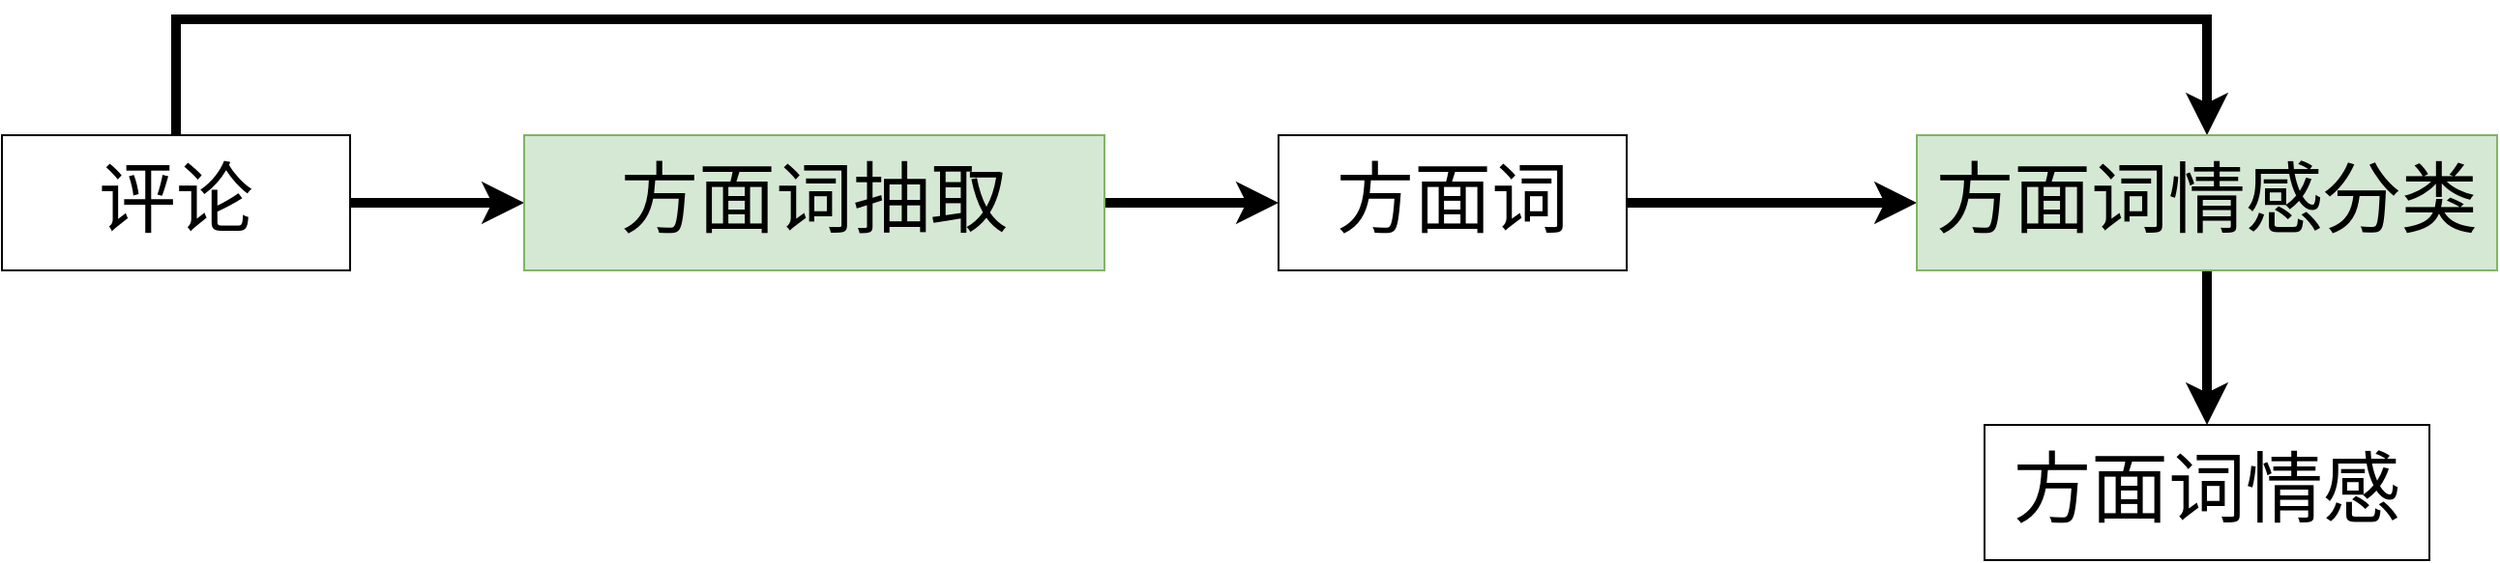<mxfile version="20.4.2" type="github" pages="4">
  <diagram id="la7rsqvBLo_e3AD6-hyk" name="流程图">
    <mxGraphModel dx="1896" dy="1005" grid="1" gridSize="10" guides="1" tooltips="1" connect="1" arrows="1" fold="1" page="1" pageScale="1" pageWidth="1169" pageHeight="827" math="0" shadow="0">
      <root>
        <mxCell id="0" />
        <mxCell id="1" parent="0" />
        <mxCell id="ojCaTBnNdLrsM9mdV9MY-8" style="edgeStyle=orthogonalEdgeStyle;rounded=0;orthogonalLoop=1;jettySize=auto;html=1;exitX=0.5;exitY=0;exitDx=0;exitDy=0;entryX=0.5;entryY=0;entryDx=0;entryDy=0;strokeWidth=5;fontFamily=Helvetica;fontSize=40;" parent="1" source="ojCaTBnNdLrsM9mdV9MY-1" target="ojCaTBnNdLrsM9mdV9MY-5" edge="1">
          <mxGeometry relative="1" as="geometry">
            <Array as="points">
              <mxPoint x="630" y="290" />
              <mxPoint x="1680" y="290" />
            </Array>
          </mxGeometry>
        </mxCell>
        <mxCell id="ojCaTBnNdLrsM9mdV9MY-9" style="edgeStyle=orthogonalEdgeStyle;rounded=0;orthogonalLoop=1;jettySize=auto;html=1;exitX=1;exitY=0.5;exitDx=0;exitDy=0;entryX=0;entryY=0.5;entryDx=0;entryDy=0;strokeWidth=5;fontFamily=Helvetica;fontSize=40;" parent="1" source="ojCaTBnNdLrsM9mdV9MY-1" target="ojCaTBnNdLrsM9mdV9MY-2" edge="1">
          <mxGeometry relative="1" as="geometry" />
        </mxCell>
        <mxCell id="ojCaTBnNdLrsM9mdV9MY-1" value="&lt;div style=&quot;&quot;&gt;&lt;span style=&quot;font-size: 40px; background-color: initial;&quot;&gt;&lt;font face=&quot;Helvetica&quot;&gt;评论&lt;/font&gt;&lt;/span&gt;&lt;/div&gt;" style="rounded=0;whiteSpace=wrap;html=1;fontFamily=Times New Roman;fontSize=78;fillColor=#FFFFFF;align=center;labelPosition=center;verticalLabelPosition=middle;verticalAlign=bottom;" parent="1" vertex="1">
          <mxGeometry x="540" y="350" width="180" height="70" as="geometry" />
        </mxCell>
        <mxCell id="ojCaTBnNdLrsM9mdV9MY-10" style="edgeStyle=orthogonalEdgeStyle;rounded=0;orthogonalLoop=1;jettySize=auto;html=1;exitX=1;exitY=0.5;exitDx=0;exitDy=0;entryX=0;entryY=0.5;entryDx=0;entryDy=0;strokeWidth=5;fontFamily=Helvetica;fontSize=40;" parent="1" source="ojCaTBnNdLrsM9mdV9MY-2" target="ojCaTBnNdLrsM9mdV9MY-4" edge="1">
          <mxGeometry relative="1" as="geometry" />
        </mxCell>
        <mxCell id="ojCaTBnNdLrsM9mdV9MY-2" value="&lt;font face=&quot;Helvetica&quot;&gt;&lt;span style=&quot;font-size: 40px;&quot;&gt;方面词抽取&lt;/span&gt;&lt;/font&gt;" style="rounded=0;whiteSpace=wrap;html=1;fontFamily=Times New Roman;fontSize=78;fillColor=#d5e8d4;align=center;labelPosition=center;verticalLabelPosition=middle;verticalAlign=bottom;strokeColor=#82b366;" parent="1" vertex="1">
          <mxGeometry x="810" y="350" width="300" height="70" as="geometry" />
        </mxCell>
        <mxCell id="ojCaTBnNdLrsM9mdV9MY-11" style="edgeStyle=orthogonalEdgeStyle;rounded=0;orthogonalLoop=1;jettySize=auto;html=1;exitX=1;exitY=0.5;exitDx=0;exitDy=0;entryX=0;entryY=0.5;entryDx=0;entryDy=0;strokeWidth=5;fontFamily=Helvetica;fontSize=40;" parent="1" source="ojCaTBnNdLrsM9mdV9MY-4" target="ojCaTBnNdLrsM9mdV9MY-5" edge="1">
          <mxGeometry relative="1" as="geometry" />
        </mxCell>
        <mxCell id="ojCaTBnNdLrsM9mdV9MY-4" value="&lt;div style=&quot;&quot;&gt;&lt;span style=&quot;font-size: 40px; background-color: initial;&quot;&gt;&lt;font face=&quot;Helvetica&quot;&gt;方面词&lt;/font&gt;&lt;/span&gt;&lt;/div&gt;" style="rounded=0;whiteSpace=wrap;html=1;fontFamily=Times New Roman;fontSize=78;fillColor=#FFFFFF;align=center;labelPosition=center;verticalLabelPosition=middle;verticalAlign=bottom;" parent="1" vertex="1">
          <mxGeometry x="1200" y="350" width="180" height="70" as="geometry" />
        </mxCell>
        <mxCell id="ojCaTBnNdLrsM9mdV9MY-12" style="edgeStyle=orthogonalEdgeStyle;rounded=0;orthogonalLoop=1;jettySize=auto;html=1;exitX=0.5;exitY=1;exitDx=0;exitDy=0;strokeWidth=5;fontFamily=Helvetica;fontSize=40;entryX=0.5;entryY=0;entryDx=0;entryDy=0;" parent="1" source="ojCaTBnNdLrsM9mdV9MY-5" target="ojCaTBnNdLrsM9mdV9MY-6" edge="1">
          <mxGeometry relative="1" as="geometry">
            <mxPoint x="1710" y="550" as="targetPoint" />
          </mxGeometry>
        </mxCell>
        <mxCell id="ojCaTBnNdLrsM9mdV9MY-5" value="&lt;font face=&quot;Helvetica&quot;&gt;&lt;span style=&quot;font-size: 40px;&quot;&gt;方面词情感分类&lt;/span&gt;&lt;/font&gt;" style="rounded=0;whiteSpace=wrap;html=1;fontFamily=Times New Roman;fontSize=78;fillColor=#d5e8d4;align=center;labelPosition=center;verticalLabelPosition=middle;verticalAlign=bottom;strokeColor=#82b366;" parent="1" vertex="1">
          <mxGeometry x="1530" y="350" width="300" height="70" as="geometry" />
        </mxCell>
        <mxCell id="ojCaTBnNdLrsM9mdV9MY-6" value="&lt;div style=&quot;&quot;&gt;&lt;span style=&quot;font-size: 40px; background-color: initial;&quot;&gt;&lt;font face=&quot;Helvetica&quot;&gt;方面词情感&lt;/font&gt;&lt;/span&gt;&lt;/div&gt;" style="rounded=0;whiteSpace=wrap;html=1;fontFamily=Times New Roman;fontSize=78;fillColor=#FFFFFF;align=center;labelPosition=center;verticalLabelPosition=middle;verticalAlign=bottom;" parent="1" vertex="1">
          <mxGeometry x="1565" y="500" width="230" height="70" as="geometry" />
        </mxCell>
      </root>
    </mxGraphModel>
  </diagram>
  <diagram name="第三章模型" id="Page-1">
    <mxGraphModel dx="4063" dy="2154" grid="1" gridSize="10" guides="1" tooltips="1" connect="1" arrows="1" fold="1" page="1" pageScale="1" pageWidth="827" pageHeight="1169" background="none" math="0" shadow="1">
      <root>
        <mxCell id="0" />
        <mxCell id="1" value="连接线" parent="0" />
        <mxCell id="nmy1GyMH5UdPj_LlLqSD-132" style="rounded=0;orthogonalLoop=1;jettySize=auto;html=1;exitX=1;exitY=0.5;exitDx=0;exitDy=0;exitPerimeter=0;entryX=0;entryY=0.5;entryDx=0;entryDy=0;fontSize=70;strokeWidth=3;" parent="1" source="2" target="nmy1GyMH5UdPj_LlLqSD-131" edge="1">
          <mxGeometry relative="1" as="geometry" />
        </mxCell>
        <mxCell id="2" value="&lt;div style=&quot;&quot;&gt;&lt;font style=&quot;color: rgb(0, 0, 0); direction: ltr; letter-spacing: 0px; line-height: 120%; opacity: 1;&quot;&gt;&lt;b style=&quot;&quot;&gt;&lt;font face=&quot;Times New Roman&quot; style=&quot;font-size: 70px;&quot;&gt;&lt;i style=&quot;&quot;&gt;Input Text&lt;/i&gt;&lt;/font&gt;&lt;br&gt;&lt;/b&gt;&lt;/font&gt;&lt;/div&gt;" style="verticalAlign=middle;align=center;vsdxID=3;fillColor=#FFFFFF;gradientColor=none;shape=stencil(xVTbDoIwDP2aPULmhgjPiv+x6IDFyUiZin/vsHiZSIzG6Fvbc9rubGsJnzelqCVhtLFgNvKg1rYkfEEYU1UpQVlnEZ4RPs8NyALMrlqjX4uO2Vlbs+8qtJjHw1nUJTF6xMCE0rO/RLZW1R07jUMWf5EuYOUwuJ4lTpENPT1Kw4hjqPULXApOe7cNRKuaAIwVVpkKwR7TAgoZuF5BrkXhQc1BynoQfipmpPOYktlAySTylAwv52dSxlo/JQ9+yMfc9+/oX2/9zksnvogpDZPEEzE6Yj8Q8mq8nXHbDLnSGhfLPf64SVwItxDPTg==);dashed=1;strokeWidth=3;points=[[1,0.5,0],[0.5,0.5,0],[0.5,0,0],[0.01,0.15,0],[0.99,0.15,0],[0.01,0.85,0],[0.99,0.85,0]];labelBackgroundColor=none;rounded=0;html=1;whiteSpace=wrap;textDirection=ltr;" parent="1" vertex="1">
          <mxGeometry x="810" y="610" width="1120" height="103" as="geometry" />
        </mxCell>
        <mxCell id="114" style="vsdxID=13;edgeStyle=none;dashed=1;startArrow=none;endArrow=none;startSize=5;endSize=5;spacingTop=0;spacingBottom=0;spacingLeft=0;spacingRight=0;verticalAlign=middle;html=1;labelBackgroundColor=#ffffff;rounded=0;" parent="1" edge="1">
          <mxGeometry relative="1" as="geometry">
            <Array as="points" />
            <mxPoint x="784" y="611" as="sourcePoint" />
            <mxPoint x="784" y="592" as="targetPoint" />
          </mxGeometry>
        </mxCell>
        <mxCell id="14" style="vsdxID=35;fillColor=#f27a7d;gradientColor=none;shape=stencil(vVRLDoIwED1Nl5BCXdA14j0aKdBYKRmq4O0tKSC/mhgJu/m8+bzJzCAS1wWrOApxrUHdeCNSXSByRmEoyoKD0EZCJEEkzhTwHNSjTK1esQ7ZSXf17DK0Ni7AXUiIX4Nq9YvFSlFOsHQ3LIOr8cHYg48DC4cR79Pe1M4zDBkj6gcDwmOtqD1QmmmhSuvv0ZJBzj1Tz8sky2euuuG8Wpk32SyLm/Yi6iZEfXpa8YnIjM9iQPgoKpt1HaT3QP4+GdeoDxiOa8X+WdvNOzhkZ79doBE+LyETUtqPMvUvX4gx2fdDkjc=);points=[[1,0.5,0],[0.5,0.5,0],[0.5,0,0],[0.03,0.03,0],[0.97,0.03,0],[0.03,0.97,0],[0.97,0.97,0]];labelBackgroundColor=none;rounded=0;html=1;whiteSpace=wrap;" parent="1" vertex="1">
          <mxGeometry x="721" y="841" width="1198" height="1100" as="geometry" />
        </mxCell>
        <mxCell id="15" value="&lt;div style=&quot;&quot;&gt;&lt;font style=&quot;font-family: SimSun; color: rgb(0, 0, 0); direction: ltr; letter-spacing: 0px; line-height: 120%; opacity: 1;&quot;&gt;&lt;b style=&quot;&quot;&gt;&lt;font style=&quot;font-size: 79px;&quot;&gt;Transformer Encoder&lt;/font&gt;&lt;br&gt;&lt;/b&gt;&lt;/font&gt;&lt;/div&gt;" style="verticalAlign=middle;align=center;vsdxID=36;fillColor=#d8d8d8;gradientColor=none;shape=stencil(nZBLDoAgDERP0z3SIyjew0SURgSD+Lu9kMZoXLhwN9O+tukAlrNpJg1SzDH4QW/URgNYgZTkjA4UkwJUgGXng+6DX1zLfmoymdXo17xh5zmRJ6Q42BWCfc2oJfdAr+Yv+AP9Cb7OJ3H/2JG1HNGz/84klThPVCc=);points=[[1,0.5,0],[0.5,0,0],[0.5,0.5,0],[0.5,0.5,0]];labelBackgroundColor=none;rounded=0;html=1;whiteSpace=wrap;" parent="1" vertex="1">
          <mxGeometry x="768" y="888" width="1080" height="83" as="geometry" />
        </mxCell>
        <mxCell id="19" value="&lt;div style=&quot;&quot;&gt;&lt;font style=&quot;font-family: SimSun; color: rgb(0, 0, 0); direction: ltr; letter-spacing: 0px; line-height: 120%; opacity: 1;&quot;&gt;&lt;b style=&quot;&quot;&gt;&lt;font style=&quot;font-size: 70px;&quot;&gt;Transformer Encoder&lt;/font&gt;&lt;br&gt;&lt;/b&gt;&lt;/font&gt;&lt;/div&gt;" style="verticalAlign=middle;align=center;vsdxID=65;fillColor=#d8d8d8;gradientColor=none;shape=stencil(nZBLDoAgDERP0z3SIyjew0SURgSD+Lu9kMZoXLhwN9O+tukAlrNpJg1SzDH4QW/URgNYgZTkjA4UkwJUgGXng+6DX1zLfmoymdXo17xh5zmRJ6Q42BWCfc2oJfdAr+Yv+AP9Cb7OJ3H/2JG1HNGz/84klThPVCc=);points=[[1,0.5,0],[0.5,0,0],[0.5,0.5,0],[0.5,0.5,0]];labelBackgroundColor=none;rounded=0;html=1;whiteSpace=wrap;" parent="1" vertex="1">
          <mxGeometry x="768" y="1199" width="1080" height="83" as="geometry" />
        </mxCell>
        <mxCell id="20" value="&lt;div style=&quot;&quot;&gt;&lt;font style=&quot;font-family: SimSun; color: rgb(0, 0, 0); direction: ltr; letter-spacing: 0px; line-height: 120%; opacity: 1;&quot;&gt;&lt;b style=&quot;&quot;&gt;&lt;font style=&quot;font-size: 70px;&quot;&gt;Transformer Encoder&lt;/font&gt;&lt;br&gt;&lt;/b&gt;&lt;/font&gt;&lt;/div&gt;" style="verticalAlign=middle;align=center;vsdxID=66;fillColor=#d8d8d8;gradientColor=none;shape=stencil(nZBLDoAgDERP0z3SIyjew0SURgSD+Lu9kMZoXLhwN9O+tukAlrNpJg1SzDH4QW/URgNYgZTkjA4UkwJUgGXng+6DX1zLfmoymdXo17xh5zmRJ6Q42BWCfc2oJfdAr+Yv+AP9Cb7OJ3H/2JG1HNGz/84klThPVCc=);points=[[1,0.5,0],[0.5,0,0],[0.5,0.5,0],[0.5,0.5,0]];labelBackgroundColor=none;rounded=0;html=1;whiteSpace=wrap;" parent="1" vertex="1">
          <mxGeometry x="768" y="1659" width="1080" height="83" as="geometry" />
        </mxCell>
        <mxCell id="118" style="vsdxID=254;edgeStyle=none;dashed=1;dashPattern=12.00 6.00;startArrow=none;endArrow=open;startSize=5;endSize=5;spacingTop=0;spacingBottom=0;spacingLeft=0;spacingRight=0;verticalAlign=middle;html=1;labelBackgroundColor=#ffffff;rounded=0;" parent="1" edge="1">
          <mxGeometry relative="1" as="geometry">
            <Array as="points" />
            <mxPoint x="920" y="974" as="sourcePoint" />
            <mxPoint x="920" y="1199" as="targetPoint" />
          </mxGeometry>
        </mxCell>
        <mxCell id="119" style="vsdxID=255;edgeStyle=none;dashed=1;dashPattern=12.00 6.00;startArrow=none;endArrow=open;startSize=5;endSize=5;spacingTop=0;spacingBottom=0;spacingLeft=0;spacingRight=0;verticalAlign=middle;html=1;labelBackgroundColor=#ffffff;rounded=0;" parent="1" edge="1">
          <mxGeometry relative="1" as="geometry">
            <Array as="points" />
            <mxPoint x="1024" y="974" as="sourcePoint" />
            <mxPoint x="1024" y="1199" as="targetPoint" />
          </mxGeometry>
        </mxCell>
        <mxCell id="121" style="vsdxID=257;edgeStyle=none;dashed=1;dashPattern=12.00 6.00;startArrow=none;endArrow=open;startSize=5;endSize=5;spacingTop=0;spacingBottom=0;spacingLeft=0;spacingRight=0;verticalAlign=middle;html=1;labelBackgroundColor=#ffffff;rounded=0;" parent="1" edge="1">
          <mxGeometry relative="1" as="geometry">
            <Array as="points" />
            <mxPoint x="824" y="1283" as="sourcePoint" />
            <mxPoint x="824" y="1659" as="targetPoint" />
          </mxGeometry>
        </mxCell>
        <mxCell id="120" style="vsdxID=256;edgeStyle=none;dashed=1;dashPattern=12.00 6.00;startArrow=none;endArrow=open;startSize=5;endSize=5;spacingTop=0;spacingBottom=0;spacingLeft=0;spacingRight=0;verticalAlign=middle;html=1;labelBackgroundColor=#ffffff;rounded=0;" parent="1" edge="1">
          <mxGeometry relative="1" as="geometry">
            <Array as="points" />
            <mxPoint x="1164" y="974" as="sourcePoint" />
            <mxPoint x="1164" y="1199" as="targetPoint" />
          </mxGeometry>
        </mxCell>
        <mxCell id="122" style="vsdxID=258;edgeStyle=none;dashed=1;dashPattern=12.00 6.00;startArrow=none;endArrow=open;startSize=5;endSize=5;spacingTop=0;spacingBottom=0;spacingLeft=0;spacingRight=0;verticalAlign=middle;html=1;labelBackgroundColor=#ffffff;rounded=0;" parent="1" edge="1">
          <mxGeometry relative="1" as="geometry">
            <Array as="points" />
            <mxPoint x="920" y="1283" as="sourcePoint" />
            <mxPoint x="920" y="1659" as="targetPoint" />
          </mxGeometry>
        </mxCell>
        <mxCell id="123" style="vsdxID=259;edgeStyle=none;dashed=1;dashPattern=12.00 6.00;startArrow=none;endArrow=open;startSize=5;endSize=5;spacingTop=0;spacingBottom=0;spacingLeft=0;spacingRight=0;verticalAlign=middle;html=1;labelBackgroundColor=#ffffff;rounded=0;" parent="1" edge="1">
          <mxGeometry relative="1" as="geometry">
            <Array as="points" />
            <mxPoint x="1024" y="1284" as="sourcePoint" />
            <mxPoint x="1024" y="1659" as="targetPoint" />
          </mxGeometry>
        </mxCell>
        <mxCell id="124" style="vsdxID=260;edgeStyle=none;dashed=1;dashPattern=12.00 6.00;startArrow=none;endArrow=open;startSize=5;endSize=5;spacingTop=0;spacingBottom=0;spacingLeft=0;spacingRight=0;verticalAlign=middle;html=1;labelBackgroundColor=#ffffff;rounded=0;" parent="1" edge="1">
          <mxGeometry relative="1" as="geometry">
            <Array as="points" />
            <mxPoint x="1168" y="1284" as="sourcePoint" />
            <mxPoint x="1168" y="1659" as="targetPoint" />
          </mxGeometry>
        </mxCell>
        <mxCell id="131" style="vsdxID=267;edgeStyle=none;dashed=1;dashPattern=12.00 6.00;startArrow=none;endArrow=open;startSize=5;endSize=5;spacingTop=0;spacingBottom=0;spacingLeft=0;spacingRight=0;verticalAlign=middle;html=1;labelBackgroundColor=#ffffff;rounded=0;" parent="1" edge="1">
          <mxGeometry relative="1" as="geometry">
            <Array as="points" />
            <mxPoint x="1704" y="1740" as="sourcePoint" />
            <mxPoint x="1704" y="2003" as="targetPoint" />
          </mxGeometry>
        </mxCell>
        <mxCell id="103" value="&lt;div style=&quot;font-size: 1px&quot;&gt;&lt;font style=&quot;font-size:67.73px;font-family:SimSun;color:#000000;direction:ltr;letter-spacing:0px;line-height:120%;opacity:1&quot;&gt;&lt;b&gt;...&lt;br/&gt;&lt;/b&gt;&lt;/font&gt;&lt;/div&gt;" style="verticalAlign=middle;align=center;vsdxID=270;rotation=90;fillColor=none;gradientColor=none;shape=stencil(nZBLDoAgDERP0z3SIyjew0SURgSD+Lu9kMZoXLhwN9O+tukAlrNpJg1SzDH4QW/URgNYgZTkjA4UkwJUgGXng+6DX1zLfmoymdXo17xh5zmRJ6Q42BWCfc2oJfdAr+Yv+AP9Cb7OJ3H/2JG1HNGz/84klThPVCc=);strokeColor=none;points=[];labelBackgroundColor=none;rounded=0;html=1;whiteSpace=wrap;" parent="1" vertex="1">
          <mxGeometry x="1246" y="1537" width="200" height="60" as="geometry" />
        </mxCell>
        <mxCell id="107" parent="1" vertex="1">
          <mxGeometry x="1207" y="845" as="geometry" />
        </mxCell>
        <mxCell id="109" parent="1" vertex="1">
          <mxGeometry x="1461" y="845" as="geometry" />
        </mxCell>
        <mxCell id="111" parent="1" vertex="1">
          <mxGeometry x="1721" y="845" as="geometry" />
        </mxCell>
        <mxCell id="YzsYslSZHZorn_R58o8r-153" value="" style="shape=table;startSize=0;container=1;collapsible=0;childLayout=tableLayout;fontSize=70;" parent="1" vertex="1">
          <mxGeometry x="730" y="1022.5" width="176" height="41" as="geometry" />
        </mxCell>
        <mxCell id="YzsYslSZHZorn_R58o8r-154" value="" style="shape=tableRow;horizontal=0;startSize=0;swimlaneHead=0;swimlaneBody=0;top=0;left=0;bottom=0;right=0;collapsible=0;dropTarget=0;fillColor=none;points=[[0,0.5],[1,0.5]];portConstraint=eastwest;fontSize=70;" parent="YzsYslSZHZorn_R58o8r-153" vertex="1">
          <mxGeometry width="176" height="41" as="geometry" />
        </mxCell>
        <mxCell id="YzsYslSZHZorn_R58o8r-155" value="" style="shape=partialRectangle;html=1;whiteSpace=wrap;connectable=0;overflow=hidden;fillColor=none;top=0;left=0;bottom=0;right=0;pointerEvents=1;fontSize=70;" parent="YzsYslSZHZorn_R58o8r-154" vertex="1">
          <mxGeometry width="44" height="41" as="geometry">
            <mxRectangle width="44" height="41" as="alternateBounds" />
          </mxGeometry>
        </mxCell>
        <mxCell id="YzsYslSZHZorn_R58o8r-156" value="" style="shape=partialRectangle;html=1;whiteSpace=wrap;connectable=0;overflow=hidden;fillColor=none;top=0;left=0;bottom=0;right=0;pointerEvents=1;fontSize=70;" parent="YzsYslSZHZorn_R58o8r-154" vertex="1">
          <mxGeometry x="44" width="44" height="41" as="geometry">
            <mxRectangle width="44" height="41" as="alternateBounds" />
          </mxGeometry>
        </mxCell>
        <mxCell id="YzsYslSZHZorn_R58o8r-157" value="" style="shape=partialRectangle;html=1;whiteSpace=wrap;connectable=0;overflow=hidden;fillColor=none;top=0;left=0;bottom=0;right=0;pointerEvents=1;fontSize=70;" parent="YzsYslSZHZorn_R58o8r-154" vertex="1">
          <mxGeometry x="88" width="44" height="41" as="geometry">
            <mxRectangle width="44" height="41" as="alternateBounds" />
          </mxGeometry>
        </mxCell>
        <mxCell id="YzsYslSZHZorn_R58o8r-158" value="" style="shape=partialRectangle;html=1;whiteSpace=wrap;connectable=0;overflow=hidden;fillColor=none;top=0;left=0;bottom=0;right=0;pointerEvents=1;fontSize=70;" parent="YzsYslSZHZorn_R58o8r-154" vertex="1">
          <mxGeometry x="132" width="44" height="41" as="geometry">
            <mxRectangle width="44" height="41" as="alternateBounds" />
          </mxGeometry>
        </mxCell>
        <mxCell id="YzsYslSZHZorn_R58o8r-140" value="" style="group;rotation=90;" parent="1" vertex="1" connectable="0">
          <mxGeometry x="4339" y="847.63" width="230.96" height="710" as="geometry" />
        </mxCell>
        <mxCell id="YzsYslSZHZorn_R58o8r-135" value="" style="rounded=1;whiteSpace=wrap;html=1;fillColor=#fad7ac;strokeColor=#b46504;" parent="YzsYslSZHZorn_R58o8r-140" vertex="1">
          <mxGeometry x="-33" y="-37.63" width="110" height="710" as="geometry" />
        </mxCell>
        <mxCell id="nmy1GyMH5UdPj_LlLqSD-149" value="&lt;span style=&quot;font-size: 75px; font-weight: 700;&quot;&gt;CRF&lt;/span&gt;" style="text;html=1;strokeColor=none;fillColor=none;align=center;verticalAlign=middle;whiteSpace=wrap;rounded=0;fontSize=70;rotation=90;" parent="YzsYslSZHZorn_R58o8r-140" vertex="1">
          <mxGeometry x="-122.47" y="280.42" width="304.43" height="108.87" as="geometry" />
        </mxCell>
        <mxCell id="YzsYslSZHZorn_R58o8r-165" value="" style="shape=table;startSize=0;container=1;collapsible=0;childLayout=tableLayout;fontSize=70;" parent="1" vertex="1">
          <mxGeometry x="832" y="1125" width="176" height="41" as="geometry" />
        </mxCell>
        <mxCell id="YzsYslSZHZorn_R58o8r-166" value="" style="shape=tableRow;horizontal=0;startSize=0;swimlaneHead=0;swimlaneBody=0;top=0;left=0;bottom=0;right=0;collapsible=0;dropTarget=0;fillColor=none;points=[[0,0.5],[1,0.5]];portConstraint=eastwest;fontSize=70;" parent="YzsYslSZHZorn_R58o8r-165" vertex="1">
          <mxGeometry width="176" height="41" as="geometry" />
        </mxCell>
        <mxCell id="YzsYslSZHZorn_R58o8r-167" value="" style="shape=partialRectangle;html=1;whiteSpace=wrap;connectable=0;overflow=hidden;fillColor=none;top=0;left=0;bottom=0;right=0;pointerEvents=1;fontSize=70;" parent="YzsYslSZHZorn_R58o8r-166" vertex="1">
          <mxGeometry width="44" height="41" as="geometry">
            <mxRectangle width="44" height="41" as="alternateBounds" />
          </mxGeometry>
        </mxCell>
        <mxCell id="YzsYslSZHZorn_R58o8r-168" value="" style="shape=partialRectangle;html=1;whiteSpace=wrap;connectable=0;overflow=hidden;fillColor=none;top=0;left=0;bottom=0;right=0;pointerEvents=1;fontSize=70;" parent="YzsYslSZHZorn_R58o8r-166" vertex="1">
          <mxGeometry x="44" width="44" height="41" as="geometry">
            <mxRectangle width="44" height="41" as="alternateBounds" />
          </mxGeometry>
        </mxCell>
        <mxCell id="YzsYslSZHZorn_R58o8r-169" value="" style="shape=partialRectangle;html=1;whiteSpace=wrap;connectable=0;overflow=hidden;fillColor=none;top=0;left=0;bottom=0;right=0;pointerEvents=1;fontSize=70;" parent="YzsYslSZHZorn_R58o8r-166" vertex="1">
          <mxGeometry x="88" width="44" height="41" as="geometry">
            <mxRectangle width="44" height="41" as="alternateBounds" />
          </mxGeometry>
        </mxCell>
        <mxCell id="YzsYslSZHZorn_R58o8r-170" value="" style="shape=partialRectangle;html=1;whiteSpace=wrap;connectable=0;overflow=hidden;fillColor=none;top=0;left=0;bottom=0;right=0;pointerEvents=1;fontSize=70;" parent="YzsYslSZHZorn_R58o8r-166" vertex="1">
          <mxGeometry x="132" width="44" height="41" as="geometry">
            <mxRectangle width="44" height="41" as="alternateBounds" />
          </mxGeometry>
        </mxCell>
        <mxCell id="117" style="vsdxID=251;edgeStyle=none;dashed=1;dashPattern=12.00 6.00;startArrow=none;endArrow=open;startSize=5;endSize=5;spacingTop=0;spacingBottom=0;spacingLeft=0;spacingRight=0;verticalAlign=middle;html=1;labelBackgroundColor=#ffffff;rounded=0;" parent="1" edge="1">
          <mxGeometry relative="1" as="geometry">
            <Array as="points" />
            <mxPoint x="824" y="974" as="sourcePoint" />
            <mxPoint x="824" y="1199" as="targetPoint" />
          </mxGeometry>
        </mxCell>
        <mxCell id="YzsYslSZHZorn_R58o8r-171" value="" style="shape=table;startSize=0;container=1;collapsible=0;childLayout=tableLayout;fontSize=70;" parent="1" vertex="1">
          <mxGeometry x="950" y="1022.5" width="176" height="41" as="geometry" />
        </mxCell>
        <mxCell id="YzsYslSZHZorn_R58o8r-172" value="" style="shape=tableRow;horizontal=0;startSize=0;swimlaneHead=0;swimlaneBody=0;top=0;left=0;bottom=0;right=0;collapsible=0;dropTarget=0;fillColor=none;points=[[0,0.5],[1,0.5]];portConstraint=eastwest;fontSize=70;" parent="YzsYslSZHZorn_R58o8r-171" vertex="1">
          <mxGeometry width="176" height="41" as="geometry" />
        </mxCell>
        <mxCell id="YzsYslSZHZorn_R58o8r-173" value="" style="shape=partialRectangle;html=1;whiteSpace=wrap;connectable=0;overflow=hidden;fillColor=none;top=0;left=0;bottom=0;right=0;pointerEvents=1;fontSize=70;" parent="YzsYslSZHZorn_R58o8r-172" vertex="1">
          <mxGeometry width="44" height="41" as="geometry">
            <mxRectangle width="44" height="41" as="alternateBounds" />
          </mxGeometry>
        </mxCell>
        <mxCell id="YzsYslSZHZorn_R58o8r-174" value="" style="shape=partialRectangle;html=1;whiteSpace=wrap;connectable=0;overflow=hidden;fillColor=none;top=0;left=0;bottom=0;right=0;pointerEvents=1;fontSize=70;" parent="YzsYslSZHZorn_R58o8r-172" vertex="1">
          <mxGeometry x="44" width="44" height="41" as="geometry">
            <mxRectangle width="44" height="41" as="alternateBounds" />
          </mxGeometry>
        </mxCell>
        <mxCell id="YzsYslSZHZorn_R58o8r-175" value="" style="shape=partialRectangle;html=1;whiteSpace=wrap;connectable=0;overflow=hidden;fillColor=none;top=0;left=0;bottom=0;right=0;pointerEvents=1;fontSize=70;" parent="YzsYslSZHZorn_R58o8r-172" vertex="1">
          <mxGeometry x="88" width="44" height="41" as="geometry">
            <mxRectangle width="44" height="41" as="alternateBounds" />
          </mxGeometry>
        </mxCell>
        <mxCell id="YzsYslSZHZorn_R58o8r-176" value="" style="shape=partialRectangle;html=1;whiteSpace=wrap;connectable=0;overflow=hidden;fillColor=none;top=0;left=0;bottom=0;right=0;pointerEvents=1;fontSize=70;" parent="YzsYslSZHZorn_R58o8r-172" vertex="1">
          <mxGeometry x="132" width="44" height="41" as="geometry">
            <mxRectangle width="44" height="41" as="alternateBounds" />
          </mxGeometry>
        </mxCell>
        <mxCell id="YzsYslSZHZorn_R58o8r-177" value="" style="shape=table;startSize=0;container=1;collapsible=0;childLayout=tableLayout;fontSize=70;" parent="1" vertex="1">
          <mxGeometry x="1100" y="1125" width="176" height="41" as="geometry" />
        </mxCell>
        <mxCell id="YzsYslSZHZorn_R58o8r-178" value="" style="shape=tableRow;horizontal=0;startSize=0;swimlaneHead=0;swimlaneBody=0;top=0;left=0;bottom=0;right=0;collapsible=0;dropTarget=0;fillColor=none;points=[[0,0.5],[1,0.5]];portConstraint=eastwest;fontSize=70;" parent="YzsYslSZHZorn_R58o8r-177" vertex="1">
          <mxGeometry width="176" height="41" as="geometry" />
        </mxCell>
        <mxCell id="YzsYslSZHZorn_R58o8r-179" value="" style="shape=partialRectangle;html=1;whiteSpace=wrap;connectable=0;overflow=hidden;fillColor=none;top=0;left=0;bottom=0;right=0;pointerEvents=1;fontSize=70;" parent="YzsYslSZHZorn_R58o8r-178" vertex="1">
          <mxGeometry width="44" height="41" as="geometry">
            <mxRectangle width="44" height="41" as="alternateBounds" />
          </mxGeometry>
        </mxCell>
        <mxCell id="YzsYslSZHZorn_R58o8r-180" value="" style="shape=partialRectangle;html=1;whiteSpace=wrap;connectable=0;overflow=hidden;fillColor=none;top=0;left=0;bottom=0;right=0;pointerEvents=1;fontSize=70;" parent="YzsYslSZHZorn_R58o8r-178" vertex="1">
          <mxGeometry x="44" width="44" height="41" as="geometry">
            <mxRectangle width="44" height="41" as="alternateBounds" />
          </mxGeometry>
        </mxCell>
        <mxCell id="YzsYslSZHZorn_R58o8r-181" value="" style="shape=partialRectangle;html=1;whiteSpace=wrap;connectable=0;overflow=hidden;fillColor=none;top=0;left=0;bottom=0;right=0;pointerEvents=1;fontSize=70;" parent="YzsYslSZHZorn_R58o8r-178" vertex="1">
          <mxGeometry x="88" width="44" height="41" as="geometry">
            <mxRectangle width="44" height="41" as="alternateBounds" />
          </mxGeometry>
        </mxCell>
        <mxCell id="YzsYslSZHZorn_R58o8r-182" value="" style="shape=partialRectangle;html=1;whiteSpace=wrap;connectable=0;overflow=hidden;fillColor=none;top=0;left=0;bottom=0;right=0;pointerEvents=1;fontSize=70;" parent="YzsYslSZHZorn_R58o8r-178" vertex="1">
          <mxGeometry x="132" width="44" height="41" as="geometry">
            <mxRectangle width="44" height="41" as="alternateBounds" />
          </mxGeometry>
        </mxCell>
        <mxCell id="YzsYslSZHZorn_R58o8r-297" style="vsdxID=254;edgeStyle=none;dashed=1;dashPattern=12.00 6.00;startArrow=none;endArrow=open;startSize=5;endSize=5;spacingTop=0;spacingBottom=0;spacingLeft=0;spacingRight=0;verticalAlign=middle;html=1;labelBackgroundColor=#ffffff;rounded=0;" parent="1" edge="1">
          <mxGeometry relative="1" as="geometry">
            <Array as="points" />
            <mxPoint x="1480" y="974" as="sourcePoint" />
            <mxPoint x="1480" y="1199" as="targetPoint" />
          </mxGeometry>
        </mxCell>
        <mxCell id="YzsYslSZHZorn_R58o8r-298" style="vsdxID=255;edgeStyle=none;dashed=1;dashPattern=12.00 6.00;startArrow=none;endArrow=open;startSize=5;endSize=5;spacingTop=0;spacingBottom=0;spacingLeft=0;spacingRight=0;verticalAlign=middle;html=1;labelBackgroundColor=#ffffff;rounded=0;" parent="1" edge="1">
          <mxGeometry relative="1" as="geometry">
            <Array as="points" />
            <mxPoint x="1584" y="974" as="sourcePoint" />
            <mxPoint x="1584" y="1199" as="targetPoint" />
          </mxGeometry>
        </mxCell>
        <mxCell id="YzsYslSZHZorn_R58o8r-299" style="vsdxID=256;edgeStyle=none;dashed=1;dashPattern=12.00 6.00;startArrow=none;endArrow=open;startSize=5;endSize=5;spacingTop=0;spacingBottom=0;spacingLeft=0;spacingRight=0;verticalAlign=middle;html=1;labelBackgroundColor=#ffffff;rounded=0;" parent="1" edge="1">
          <mxGeometry relative="1" as="geometry">
            <Array as="points" />
            <mxPoint x="1724" y="974" as="sourcePoint" />
            <mxPoint x="1724" y="1199" as="targetPoint" />
          </mxGeometry>
        </mxCell>
        <mxCell id="YzsYslSZHZorn_R58o8r-300" value="" style="shape=table;startSize=0;container=1;collapsible=0;childLayout=tableLayout;fontSize=70;" parent="1" vertex="1">
          <mxGeometry x="1290" y="1022.5" width="176" height="41" as="geometry" />
        </mxCell>
        <mxCell id="YzsYslSZHZorn_R58o8r-301" value="" style="shape=tableRow;horizontal=0;startSize=0;swimlaneHead=0;swimlaneBody=0;top=0;left=0;bottom=0;right=0;collapsible=0;dropTarget=0;fillColor=none;points=[[0,0.5],[1,0.5]];portConstraint=eastwest;fontSize=70;" parent="YzsYslSZHZorn_R58o8r-300" vertex="1">
          <mxGeometry width="176" height="41" as="geometry" />
        </mxCell>
        <mxCell id="YzsYslSZHZorn_R58o8r-302" value="" style="shape=partialRectangle;html=1;whiteSpace=wrap;connectable=0;overflow=hidden;fillColor=none;top=0;left=0;bottom=0;right=0;pointerEvents=1;fontSize=70;" parent="YzsYslSZHZorn_R58o8r-301" vertex="1">
          <mxGeometry width="44" height="41" as="geometry">
            <mxRectangle width="44" height="41" as="alternateBounds" />
          </mxGeometry>
        </mxCell>
        <mxCell id="YzsYslSZHZorn_R58o8r-303" value="" style="shape=partialRectangle;html=1;whiteSpace=wrap;connectable=0;overflow=hidden;fillColor=none;top=0;left=0;bottom=0;right=0;pointerEvents=1;fontSize=70;" parent="YzsYslSZHZorn_R58o8r-301" vertex="1">
          <mxGeometry x="44" width="44" height="41" as="geometry">
            <mxRectangle width="44" height="41" as="alternateBounds" />
          </mxGeometry>
        </mxCell>
        <mxCell id="YzsYslSZHZorn_R58o8r-304" value="" style="shape=partialRectangle;html=1;whiteSpace=wrap;connectable=0;overflow=hidden;fillColor=none;top=0;left=0;bottom=0;right=0;pointerEvents=1;fontSize=70;" parent="YzsYslSZHZorn_R58o8r-301" vertex="1">
          <mxGeometry x="88" width="44" height="41" as="geometry">
            <mxRectangle width="44" height="41" as="alternateBounds" />
          </mxGeometry>
        </mxCell>
        <mxCell id="YzsYslSZHZorn_R58o8r-305" value="" style="shape=partialRectangle;html=1;whiteSpace=wrap;connectable=0;overflow=hidden;fillColor=none;top=0;left=0;bottom=0;right=0;pointerEvents=1;fontSize=70;" parent="YzsYslSZHZorn_R58o8r-301" vertex="1">
          <mxGeometry x="132" width="44" height="41" as="geometry">
            <mxRectangle width="44" height="41" as="alternateBounds" />
          </mxGeometry>
        </mxCell>
        <mxCell id="YzsYslSZHZorn_R58o8r-306" value="" style="shape=table;startSize=0;container=1;collapsible=0;childLayout=tableLayout;fontSize=70;" parent="1" vertex="1">
          <mxGeometry x="1392" y="1125" width="176" height="41" as="geometry" />
        </mxCell>
        <mxCell id="YzsYslSZHZorn_R58o8r-307" value="" style="shape=tableRow;horizontal=0;startSize=0;swimlaneHead=0;swimlaneBody=0;top=0;left=0;bottom=0;right=0;collapsible=0;dropTarget=0;fillColor=none;points=[[0,0.5],[1,0.5]];portConstraint=eastwest;fontSize=70;" parent="YzsYslSZHZorn_R58o8r-306" vertex="1">
          <mxGeometry width="176" height="41" as="geometry" />
        </mxCell>
        <mxCell id="YzsYslSZHZorn_R58o8r-308" value="" style="shape=partialRectangle;html=1;whiteSpace=wrap;connectable=0;overflow=hidden;fillColor=none;top=0;left=0;bottom=0;right=0;pointerEvents=1;fontSize=70;" parent="YzsYslSZHZorn_R58o8r-307" vertex="1">
          <mxGeometry width="44" height="41" as="geometry">
            <mxRectangle width="44" height="41" as="alternateBounds" />
          </mxGeometry>
        </mxCell>
        <mxCell id="YzsYslSZHZorn_R58o8r-309" value="" style="shape=partialRectangle;html=1;whiteSpace=wrap;connectable=0;overflow=hidden;fillColor=none;top=0;left=0;bottom=0;right=0;pointerEvents=1;fontSize=70;" parent="YzsYslSZHZorn_R58o8r-307" vertex="1">
          <mxGeometry x="44" width="44" height="41" as="geometry">
            <mxRectangle width="44" height="41" as="alternateBounds" />
          </mxGeometry>
        </mxCell>
        <mxCell id="YzsYslSZHZorn_R58o8r-310" value="" style="shape=partialRectangle;html=1;whiteSpace=wrap;connectable=0;overflow=hidden;fillColor=none;top=0;left=0;bottom=0;right=0;pointerEvents=1;fontSize=70;" parent="YzsYslSZHZorn_R58o8r-307" vertex="1">
          <mxGeometry x="88" width="44" height="41" as="geometry">
            <mxRectangle width="44" height="41" as="alternateBounds" />
          </mxGeometry>
        </mxCell>
        <mxCell id="YzsYslSZHZorn_R58o8r-311" value="" style="shape=partialRectangle;html=1;whiteSpace=wrap;connectable=0;overflow=hidden;fillColor=none;top=0;left=0;bottom=0;right=0;pointerEvents=1;fontSize=70;" parent="YzsYslSZHZorn_R58o8r-307" vertex="1">
          <mxGeometry x="132" width="44" height="41" as="geometry">
            <mxRectangle width="44" height="41" as="alternateBounds" />
          </mxGeometry>
        </mxCell>
        <mxCell id="YzsYslSZHZorn_R58o8r-312" style="vsdxID=251;edgeStyle=none;dashed=1;dashPattern=12.00 6.00;startArrow=none;endArrow=open;startSize=5;endSize=5;spacingTop=0;spacingBottom=0;spacingLeft=0;spacingRight=0;verticalAlign=middle;html=1;labelBackgroundColor=#ffffff;rounded=0;" parent="1" edge="1">
          <mxGeometry relative="1" as="geometry">
            <Array as="points" />
            <mxPoint x="1384" y="974" as="sourcePoint" />
            <mxPoint x="1384" y="1199" as="targetPoint" />
          </mxGeometry>
        </mxCell>
        <mxCell id="YzsYslSZHZorn_R58o8r-313" value="" style="shape=table;startSize=0;container=1;collapsible=0;childLayout=tableLayout;fontSize=70;" parent="1" vertex="1">
          <mxGeometry x="1510" y="1022.5" width="176" height="41" as="geometry" />
        </mxCell>
        <mxCell id="YzsYslSZHZorn_R58o8r-314" value="" style="shape=tableRow;horizontal=0;startSize=0;swimlaneHead=0;swimlaneBody=0;top=0;left=0;bottom=0;right=0;collapsible=0;dropTarget=0;fillColor=none;points=[[0,0.5],[1,0.5]];portConstraint=eastwest;fontSize=70;" parent="YzsYslSZHZorn_R58o8r-313" vertex="1">
          <mxGeometry width="176" height="41" as="geometry" />
        </mxCell>
        <mxCell id="YzsYslSZHZorn_R58o8r-315" value="" style="shape=partialRectangle;html=1;whiteSpace=wrap;connectable=0;overflow=hidden;fillColor=none;top=0;left=0;bottom=0;right=0;pointerEvents=1;fontSize=70;" parent="YzsYslSZHZorn_R58o8r-314" vertex="1">
          <mxGeometry width="44" height="41" as="geometry">
            <mxRectangle width="44" height="41" as="alternateBounds" />
          </mxGeometry>
        </mxCell>
        <mxCell id="YzsYslSZHZorn_R58o8r-316" value="" style="shape=partialRectangle;html=1;whiteSpace=wrap;connectable=0;overflow=hidden;fillColor=none;top=0;left=0;bottom=0;right=0;pointerEvents=1;fontSize=70;" parent="YzsYslSZHZorn_R58o8r-314" vertex="1">
          <mxGeometry x="44" width="44" height="41" as="geometry">
            <mxRectangle width="44" height="41" as="alternateBounds" />
          </mxGeometry>
        </mxCell>
        <mxCell id="YzsYslSZHZorn_R58o8r-317" value="" style="shape=partialRectangle;html=1;whiteSpace=wrap;connectable=0;overflow=hidden;fillColor=none;top=0;left=0;bottom=0;right=0;pointerEvents=1;fontSize=70;" parent="YzsYslSZHZorn_R58o8r-314" vertex="1">
          <mxGeometry x="88" width="44" height="41" as="geometry">
            <mxRectangle width="44" height="41" as="alternateBounds" />
          </mxGeometry>
        </mxCell>
        <mxCell id="YzsYslSZHZorn_R58o8r-318" value="" style="shape=partialRectangle;html=1;whiteSpace=wrap;connectable=0;overflow=hidden;fillColor=none;top=0;left=0;bottom=0;right=0;pointerEvents=1;fontSize=70;" parent="YzsYslSZHZorn_R58o8r-314" vertex="1">
          <mxGeometry x="132" width="44" height="41" as="geometry">
            <mxRectangle width="44" height="41" as="alternateBounds" />
          </mxGeometry>
        </mxCell>
        <mxCell id="YzsYslSZHZorn_R58o8r-319" value="" style="shape=table;startSize=0;container=1;collapsible=0;childLayout=tableLayout;fontSize=70;" parent="1" vertex="1">
          <mxGeometry x="1660" y="1125" width="176" height="41" as="geometry" />
        </mxCell>
        <mxCell id="YzsYslSZHZorn_R58o8r-320" value="" style="shape=tableRow;horizontal=0;startSize=0;swimlaneHead=0;swimlaneBody=0;top=0;left=0;bottom=0;right=0;collapsible=0;dropTarget=0;fillColor=none;points=[[0,0.5],[1,0.5]];portConstraint=eastwest;fontSize=70;" parent="YzsYslSZHZorn_R58o8r-319" vertex="1">
          <mxGeometry width="176" height="41" as="geometry" />
        </mxCell>
        <mxCell id="YzsYslSZHZorn_R58o8r-321" value="" style="shape=partialRectangle;html=1;whiteSpace=wrap;connectable=0;overflow=hidden;fillColor=none;top=0;left=0;bottom=0;right=0;pointerEvents=1;fontSize=70;" parent="YzsYslSZHZorn_R58o8r-320" vertex="1">
          <mxGeometry width="44" height="41" as="geometry">
            <mxRectangle width="44" height="41" as="alternateBounds" />
          </mxGeometry>
        </mxCell>
        <mxCell id="YzsYslSZHZorn_R58o8r-322" value="" style="shape=partialRectangle;html=1;whiteSpace=wrap;connectable=0;overflow=hidden;fillColor=none;top=0;left=0;bottom=0;right=0;pointerEvents=1;fontSize=70;" parent="YzsYslSZHZorn_R58o8r-320" vertex="1">
          <mxGeometry x="44" width="44" height="41" as="geometry">
            <mxRectangle width="44" height="41" as="alternateBounds" />
          </mxGeometry>
        </mxCell>
        <mxCell id="YzsYslSZHZorn_R58o8r-323" value="" style="shape=partialRectangle;html=1;whiteSpace=wrap;connectable=0;overflow=hidden;fillColor=none;top=0;left=0;bottom=0;right=0;pointerEvents=1;fontSize=70;" parent="YzsYslSZHZorn_R58o8r-320" vertex="1">
          <mxGeometry x="88" width="44" height="41" as="geometry">
            <mxRectangle width="44" height="41" as="alternateBounds" />
          </mxGeometry>
        </mxCell>
        <mxCell id="YzsYslSZHZorn_R58o8r-324" value="" style="shape=partialRectangle;html=1;whiteSpace=wrap;connectable=0;overflow=hidden;fillColor=none;top=0;left=0;bottom=0;right=0;pointerEvents=1;fontSize=70;" parent="YzsYslSZHZorn_R58o8r-320" vertex="1">
          <mxGeometry x="132" width="44" height="41" as="geometry">
            <mxRectangle width="44" height="41" as="alternateBounds" />
          </mxGeometry>
        </mxCell>
        <mxCell id="YzsYslSZHZorn_R58o8r-336" style="vsdxID=258;edgeStyle=none;dashed=1;dashPattern=12.00 6.00;startArrow=none;endArrow=open;startSize=5;endSize=5;spacingTop=0;spacingBottom=0;spacingLeft=0;spacingRight=0;verticalAlign=middle;html=1;labelBackgroundColor=#ffffff;rounded=0;" parent="1" edge="1">
          <mxGeometry relative="1" as="geometry">
            <Array as="points" />
            <mxPoint x="1502" y="1282" as="sourcePoint" />
            <mxPoint x="1502" y="1658" as="targetPoint" />
          </mxGeometry>
        </mxCell>
        <mxCell id="YzsYslSZHZorn_R58o8r-335" style="vsdxID=257;edgeStyle=none;dashed=1;dashPattern=12.00 6.00;startArrow=none;endArrow=open;startSize=5;endSize=5;spacingTop=0;spacingBottom=0;spacingLeft=0;spacingRight=0;verticalAlign=middle;html=1;labelBackgroundColor=#ffffff;rounded=0;" parent="1" edge="1">
          <mxGeometry relative="1" as="geometry">
            <Array as="points" />
            <mxPoint x="1406" y="1282" as="sourcePoint" />
            <mxPoint x="1406" y="1658" as="targetPoint" />
          </mxGeometry>
        </mxCell>
        <mxCell id="YzsYslSZHZorn_R58o8r-337" style="vsdxID=259;edgeStyle=none;dashed=1;dashPattern=12.00 6.00;startArrow=none;endArrow=open;startSize=5;endSize=5;spacingTop=0;spacingBottom=0;spacingLeft=0;spacingRight=0;verticalAlign=middle;html=1;labelBackgroundColor=#ffffff;rounded=0;" parent="1" edge="1">
          <mxGeometry relative="1" as="geometry">
            <Array as="points" />
            <mxPoint x="1606" y="1283" as="sourcePoint" />
            <mxPoint x="1606" y="1658" as="targetPoint" />
          </mxGeometry>
        </mxCell>
        <mxCell id="YzsYslSZHZorn_R58o8r-339" value="" style="shape=table;startSize=0;container=1;collapsible=0;childLayout=tableLayout;fontSize=70;" parent="1" vertex="1">
          <mxGeometry x="1310" y="1335" width="176" height="41" as="geometry" />
        </mxCell>
        <mxCell id="YzsYslSZHZorn_R58o8r-340" value="" style="shape=tableRow;horizontal=0;startSize=0;swimlaneHead=0;swimlaneBody=0;top=0;left=0;bottom=0;right=0;collapsible=0;dropTarget=0;fillColor=none;points=[[0,0.5],[1,0.5]];portConstraint=eastwest;fontSize=70;" parent="YzsYslSZHZorn_R58o8r-339" vertex="1">
          <mxGeometry width="176" height="41" as="geometry" />
        </mxCell>
        <mxCell id="YzsYslSZHZorn_R58o8r-341" value="" style="shape=partialRectangle;html=1;whiteSpace=wrap;connectable=0;overflow=hidden;fillColor=none;top=0;left=0;bottom=0;right=0;pointerEvents=1;fontSize=70;" parent="YzsYslSZHZorn_R58o8r-340" vertex="1">
          <mxGeometry width="44" height="41" as="geometry">
            <mxRectangle width="44" height="41" as="alternateBounds" />
          </mxGeometry>
        </mxCell>
        <mxCell id="YzsYslSZHZorn_R58o8r-342" value="" style="shape=partialRectangle;html=1;whiteSpace=wrap;connectable=0;overflow=hidden;fillColor=none;top=0;left=0;bottom=0;right=0;pointerEvents=1;fontSize=70;" parent="YzsYslSZHZorn_R58o8r-340" vertex="1">
          <mxGeometry x="44" width="44" height="41" as="geometry">
            <mxRectangle width="44" height="41" as="alternateBounds" />
          </mxGeometry>
        </mxCell>
        <mxCell id="YzsYslSZHZorn_R58o8r-343" value="" style="shape=partialRectangle;html=1;whiteSpace=wrap;connectable=0;overflow=hidden;fillColor=none;top=0;left=0;bottom=0;right=0;pointerEvents=1;fontSize=70;" parent="YzsYslSZHZorn_R58o8r-340" vertex="1">
          <mxGeometry x="88" width="44" height="41" as="geometry">
            <mxRectangle width="44" height="41" as="alternateBounds" />
          </mxGeometry>
        </mxCell>
        <mxCell id="YzsYslSZHZorn_R58o8r-344" value="" style="shape=partialRectangle;html=1;whiteSpace=wrap;connectable=0;overflow=hidden;fillColor=none;top=0;left=0;bottom=0;right=0;pointerEvents=1;fontSize=70;" parent="YzsYslSZHZorn_R58o8r-340" vertex="1">
          <mxGeometry x="132" width="44" height="41" as="geometry">
            <mxRectangle width="44" height="41" as="alternateBounds" />
          </mxGeometry>
        </mxCell>
        <mxCell id="YzsYslSZHZorn_R58o8r-338" style="vsdxID=260;edgeStyle=none;dashed=1;dashPattern=12.00 6.00;startArrow=none;endArrow=open;startSize=5;endSize=5;spacingTop=0;spacingBottom=0;spacingLeft=0;spacingRight=0;verticalAlign=middle;html=1;labelBackgroundColor=#ffffff;rounded=0;" parent="1" edge="1">
          <mxGeometry relative="1" as="geometry">
            <Array as="points" />
            <mxPoint x="1750" y="1283" as="sourcePoint" />
            <mxPoint x="1750" y="1658" as="targetPoint" />
          </mxGeometry>
        </mxCell>
        <mxCell id="YzsYslSZHZorn_R58o8r-348" value="" style="shape=table;startSize=0;container=1;collapsible=0;childLayout=tableLayout;fontSize=70;" parent="1" vertex="1">
          <mxGeometry x="1420" y="1403" width="176" height="41" as="geometry" />
        </mxCell>
        <mxCell id="YzsYslSZHZorn_R58o8r-349" value="" style="shape=tableRow;horizontal=0;startSize=0;swimlaneHead=0;swimlaneBody=0;top=0;left=0;bottom=0;right=0;collapsible=0;dropTarget=0;fillColor=none;points=[[0,0.5],[1,0.5]];portConstraint=eastwest;fontSize=70;" parent="YzsYslSZHZorn_R58o8r-348" vertex="1">
          <mxGeometry width="176" height="41" as="geometry" />
        </mxCell>
        <mxCell id="YzsYslSZHZorn_R58o8r-350" value="" style="shape=partialRectangle;html=1;whiteSpace=wrap;connectable=0;overflow=hidden;fillColor=none;top=0;left=0;bottom=0;right=0;pointerEvents=1;fontSize=70;" parent="YzsYslSZHZorn_R58o8r-349" vertex="1">
          <mxGeometry width="44" height="41" as="geometry">
            <mxRectangle width="44" height="41" as="alternateBounds" />
          </mxGeometry>
        </mxCell>
        <mxCell id="YzsYslSZHZorn_R58o8r-351" value="" style="shape=partialRectangle;html=1;whiteSpace=wrap;connectable=0;overflow=hidden;fillColor=none;top=0;left=0;bottom=0;right=0;pointerEvents=1;fontSize=70;" parent="YzsYslSZHZorn_R58o8r-349" vertex="1">
          <mxGeometry x="44" width="44" height="41" as="geometry">
            <mxRectangle width="44" height="41" as="alternateBounds" />
          </mxGeometry>
        </mxCell>
        <mxCell id="YzsYslSZHZorn_R58o8r-352" value="" style="shape=partialRectangle;html=1;whiteSpace=wrap;connectable=0;overflow=hidden;fillColor=none;top=0;left=0;bottom=0;right=0;pointerEvents=1;fontSize=70;" parent="YzsYslSZHZorn_R58o8r-349" vertex="1">
          <mxGeometry x="88" width="44" height="41" as="geometry">
            <mxRectangle width="44" height="41" as="alternateBounds" />
          </mxGeometry>
        </mxCell>
        <mxCell id="YzsYslSZHZorn_R58o8r-353" value="" style="shape=partialRectangle;html=1;whiteSpace=wrap;connectable=0;overflow=hidden;fillColor=none;top=0;left=0;bottom=0;right=0;pointerEvents=1;fontSize=70;" parent="YzsYslSZHZorn_R58o8r-349" vertex="1">
          <mxGeometry x="132" width="44" height="41" as="geometry">
            <mxRectangle width="44" height="41" as="alternateBounds" />
          </mxGeometry>
        </mxCell>
        <mxCell id="YzsYslSZHZorn_R58o8r-354" value="" style="shape=table;startSize=0;container=1;collapsible=0;childLayout=tableLayout;fontSize=70;" parent="1" vertex="1">
          <mxGeometry x="1540" y="1335" width="176" height="41" as="geometry" />
        </mxCell>
        <mxCell id="YzsYslSZHZorn_R58o8r-355" value="" style="shape=tableRow;horizontal=0;startSize=0;swimlaneHead=0;swimlaneBody=0;top=0;left=0;bottom=0;right=0;collapsible=0;dropTarget=0;fillColor=none;points=[[0,0.5],[1,0.5]];portConstraint=eastwest;fontSize=70;" parent="YzsYslSZHZorn_R58o8r-354" vertex="1">
          <mxGeometry width="176" height="41" as="geometry" />
        </mxCell>
        <mxCell id="YzsYslSZHZorn_R58o8r-356" value="" style="shape=partialRectangle;html=1;whiteSpace=wrap;connectable=0;overflow=hidden;fillColor=none;top=0;left=0;bottom=0;right=0;pointerEvents=1;fontSize=70;" parent="YzsYslSZHZorn_R58o8r-355" vertex="1">
          <mxGeometry width="44" height="41" as="geometry">
            <mxRectangle width="44" height="41" as="alternateBounds" />
          </mxGeometry>
        </mxCell>
        <mxCell id="YzsYslSZHZorn_R58o8r-357" value="" style="shape=partialRectangle;html=1;whiteSpace=wrap;connectable=0;overflow=hidden;fillColor=none;top=0;left=0;bottom=0;right=0;pointerEvents=1;fontSize=70;" parent="YzsYslSZHZorn_R58o8r-355" vertex="1">
          <mxGeometry x="44" width="44" height="41" as="geometry">
            <mxRectangle width="44" height="41" as="alternateBounds" />
          </mxGeometry>
        </mxCell>
        <mxCell id="YzsYslSZHZorn_R58o8r-358" value="" style="shape=partialRectangle;html=1;whiteSpace=wrap;connectable=0;overflow=hidden;fillColor=none;top=0;left=0;bottom=0;right=0;pointerEvents=1;fontSize=70;" parent="YzsYslSZHZorn_R58o8r-355" vertex="1">
          <mxGeometry x="88" width="44" height="41" as="geometry">
            <mxRectangle width="44" height="41" as="alternateBounds" />
          </mxGeometry>
        </mxCell>
        <mxCell id="YzsYslSZHZorn_R58o8r-359" value="" style="shape=partialRectangle;html=1;whiteSpace=wrap;connectable=0;overflow=hidden;fillColor=none;top=0;left=0;bottom=0;right=0;pointerEvents=1;fontSize=70;" parent="YzsYslSZHZorn_R58o8r-355" vertex="1">
          <mxGeometry x="132" width="44" height="41" as="geometry">
            <mxRectangle width="44" height="41" as="alternateBounds" />
          </mxGeometry>
        </mxCell>
        <mxCell id="YzsYslSZHZorn_R58o8r-360" value="" style="shape=table;startSize=0;container=1;collapsible=0;childLayout=tableLayout;fontSize=70;" parent="1" vertex="1">
          <mxGeometry x="1672" y="1403" width="176" height="41" as="geometry" />
        </mxCell>
        <mxCell id="YzsYslSZHZorn_R58o8r-361" value="" style="shape=tableRow;horizontal=0;startSize=0;swimlaneHead=0;swimlaneBody=0;top=0;left=0;bottom=0;right=0;collapsible=0;dropTarget=0;fillColor=none;points=[[0,0.5],[1,0.5]];portConstraint=eastwest;fontSize=70;" parent="YzsYslSZHZorn_R58o8r-360" vertex="1">
          <mxGeometry width="176" height="41" as="geometry" />
        </mxCell>
        <mxCell id="YzsYslSZHZorn_R58o8r-362" value="" style="shape=partialRectangle;html=1;whiteSpace=wrap;connectable=0;overflow=hidden;fillColor=none;top=0;left=0;bottom=0;right=0;pointerEvents=1;fontSize=70;" parent="YzsYslSZHZorn_R58o8r-361" vertex="1">
          <mxGeometry width="44" height="41" as="geometry">
            <mxRectangle width="44" height="41" as="alternateBounds" />
          </mxGeometry>
        </mxCell>
        <mxCell id="YzsYslSZHZorn_R58o8r-363" value="" style="shape=partialRectangle;html=1;whiteSpace=wrap;connectable=0;overflow=hidden;fillColor=none;top=0;left=0;bottom=0;right=0;pointerEvents=1;fontSize=70;" parent="YzsYslSZHZorn_R58o8r-361" vertex="1">
          <mxGeometry x="44" width="44" height="41" as="geometry">
            <mxRectangle width="44" height="41" as="alternateBounds" />
          </mxGeometry>
        </mxCell>
        <mxCell id="YzsYslSZHZorn_R58o8r-364" value="" style="shape=partialRectangle;html=1;whiteSpace=wrap;connectable=0;overflow=hidden;fillColor=none;top=0;left=0;bottom=0;right=0;pointerEvents=1;fontSize=70;" parent="YzsYslSZHZorn_R58o8r-361" vertex="1">
          <mxGeometry x="88" width="44" height="41" as="geometry">
            <mxRectangle width="44" height="41" as="alternateBounds" />
          </mxGeometry>
        </mxCell>
        <mxCell id="YzsYslSZHZorn_R58o8r-365" value="" style="shape=partialRectangle;html=1;whiteSpace=wrap;connectable=0;overflow=hidden;fillColor=none;top=0;left=0;bottom=0;right=0;pointerEvents=1;fontSize=70;" parent="YzsYslSZHZorn_R58o8r-361" vertex="1">
          <mxGeometry x="132" width="44" height="41" as="geometry">
            <mxRectangle width="44" height="41" as="alternateBounds" />
          </mxGeometry>
        </mxCell>
        <mxCell id="YzsYslSZHZorn_R58o8r-366" value="" style="shape=table;startSize=0;container=1;collapsible=0;childLayout=tableLayout;fontSize=70;" parent="1" vertex="1">
          <mxGeometry x="730" y="1325" width="176" height="41" as="geometry" />
        </mxCell>
        <mxCell id="YzsYslSZHZorn_R58o8r-367" value="" style="shape=tableRow;horizontal=0;startSize=0;swimlaneHead=0;swimlaneBody=0;top=0;left=0;bottom=0;right=0;collapsible=0;dropTarget=0;fillColor=none;points=[[0,0.5],[1,0.5]];portConstraint=eastwest;fontSize=70;" parent="YzsYslSZHZorn_R58o8r-366" vertex="1">
          <mxGeometry width="176" height="41" as="geometry" />
        </mxCell>
        <mxCell id="YzsYslSZHZorn_R58o8r-368" value="" style="shape=partialRectangle;html=1;whiteSpace=wrap;connectable=0;overflow=hidden;fillColor=none;top=0;left=0;bottom=0;right=0;pointerEvents=1;fontSize=70;" parent="YzsYslSZHZorn_R58o8r-367" vertex="1">
          <mxGeometry width="44" height="41" as="geometry">
            <mxRectangle width="44" height="41" as="alternateBounds" />
          </mxGeometry>
        </mxCell>
        <mxCell id="YzsYslSZHZorn_R58o8r-369" value="" style="shape=partialRectangle;html=1;whiteSpace=wrap;connectable=0;overflow=hidden;fillColor=none;top=0;left=0;bottom=0;right=0;pointerEvents=1;fontSize=70;" parent="YzsYslSZHZorn_R58o8r-367" vertex="1">
          <mxGeometry x="44" width="44" height="41" as="geometry">
            <mxRectangle width="44" height="41" as="alternateBounds" />
          </mxGeometry>
        </mxCell>
        <mxCell id="YzsYslSZHZorn_R58o8r-370" value="" style="shape=partialRectangle;html=1;whiteSpace=wrap;connectable=0;overflow=hidden;fillColor=none;top=0;left=0;bottom=0;right=0;pointerEvents=1;fontSize=70;" parent="YzsYslSZHZorn_R58o8r-367" vertex="1">
          <mxGeometry x="88" width="44" height="41" as="geometry">
            <mxRectangle width="44" height="41" as="alternateBounds" />
          </mxGeometry>
        </mxCell>
        <mxCell id="YzsYslSZHZorn_R58o8r-371" value="" style="shape=partialRectangle;html=1;whiteSpace=wrap;connectable=0;overflow=hidden;fillColor=none;top=0;left=0;bottom=0;right=0;pointerEvents=1;fontSize=70;" parent="YzsYslSZHZorn_R58o8r-367" vertex="1">
          <mxGeometry x="132" width="44" height="41" as="geometry">
            <mxRectangle width="44" height="41" as="alternateBounds" />
          </mxGeometry>
        </mxCell>
        <mxCell id="YzsYslSZHZorn_R58o8r-372" value="" style="shape=table;startSize=0;container=1;collapsible=0;childLayout=tableLayout;fontSize=70;" parent="1" vertex="1">
          <mxGeometry x="832" y="1403" width="176" height="41" as="geometry" />
        </mxCell>
        <mxCell id="YzsYslSZHZorn_R58o8r-373" value="" style="shape=tableRow;horizontal=0;startSize=0;swimlaneHead=0;swimlaneBody=0;top=0;left=0;bottom=0;right=0;collapsible=0;dropTarget=0;fillColor=none;points=[[0,0.5],[1,0.5]];portConstraint=eastwest;fontSize=70;" parent="YzsYslSZHZorn_R58o8r-372" vertex="1">
          <mxGeometry width="176" height="41" as="geometry" />
        </mxCell>
        <mxCell id="YzsYslSZHZorn_R58o8r-374" value="" style="shape=partialRectangle;html=1;whiteSpace=wrap;connectable=0;overflow=hidden;fillColor=none;top=0;left=0;bottom=0;right=0;pointerEvents=1;fontSize=70;" parent="YzsYslSZHZorn_R58o8r-373" vertex="1">
          <mxGeometry width="44" height="41" as="geometry">
            <mxRectangle width="44" height="41" as="alternateBounds" />
          </mxGeometry>
        </mxCell>
        <mxCell id="YzsYslSZHZorn_R58o8r-375" value="" style="shape=partialRectangle;html=1;whiteSpace=wrap;connectable=0;overflow=hidden;fillColor=none;top=0;left=0;bottom=0;right=0;pointerEvents=1;fontSize=70;" parent="YzsYslSZHZorn_R58o8r-373" vertex="1">
          <mxGeometry x="44" width="44" height="41" as="geometry">
            <mxRectangle width="44" height="41" as="alternateBounds" />
          </mxGeometry>
        </mxCell>
        <mxCell id="YzsYslSZHZorn_R58o8r-376" value="" style="shape=partialRectangle;html=1;whiteSpace=wrap;connectable=0;overflow=hidden;fillColor=none;top=0;left=0;bottom=0;right=0;pointerEvents=1;fontSize=70;" parent="YzsYslSZHZorn_R58o8r-373" vertex="1">
          <mxGeometry x="88" width="44" height="41" as="geometry">
            <mxRectangle width="44" height="41" as="alternateBounds" />
          </mxGeometry>
        </mxCell>
        <mxCell id="YzsYslSZHZorn_R58o8r-377" value="" style="shape=partialRectangle;html=1;whiteSpace=wrap;connectable=0;overflow=hidden;fillColor=none;top=0;left=0;bottom=0;right=0;pointerEvents=1;fontSize=70;" parent="YzsYslSZHZorn_R58o8r-373" vertex="1">
          <mxGeometry x="132" width="44" height="41" as="geometry">
            <mxRectangle width="44" height="41" as="alternateBounds" />
          </mxGeometry>
        </mxCell>
        <mxCell id="YzsYslSZHZorn_R58o8r-378" value="" style="shape=table;startSize=0;container=1;collapsible=0;childLayout=tableLayout;fontSize=70;" parent="1" vertex="1">
          <mxGeometry x="950" y="1325" width="176" height="41" as="geometry" />
        </mxCell>
        <mxCell id="YzsYslSZHZorn_R58o8r-379" value="" style="shape=tableRow;horizontal=0;startSize=0;swimlaneHead=0;swimlaneBody=0;top=0;left=0;bottom=0;right=0;collapsible=0;dropTarget=0;fillColor=none;points=[[0,0.5],[1,0.5]];portConstraint=eastwest;fontSize=70;" parent="YzsYslSZHZorn_R58o8r-378" vertex="1">
          <mxGeometry width="176" height="41" as="geometry" />
        </mxCell>
        <mxCell id="YzsYslSZHZorn_R58o8r-380" value="" style="shape=partialRectangle;html=1;whiteSpace=wrap;connectable=0;overflow=hidden;fillColor=none;top=0;left=0;bottom=0;right=0;pointerEvents=1;fontSize=70;" parent="YzsYslSZHZorn_R58o8r-379" vertex="1">
          <mxGeometry width="44" height="41" as="geometry">
            <mxRectangle width="44" height="41" as="alternateBounds" />
          </mxGeometry>
        </mxCell>
        <mxCell id="YzsYslSZHZorn_R58o8r-381" value="" style="shape=partialRectangle;html=1;whiteSpace=wrap;connectable=0;overflow=hidden;fillColor=none;top=0;left=0;bottom=0;right=0;pointerEvents=1;fontSize=70;" parent="YzsYslSZHZorn_R58o8r-379" vertex="1">
          <mxGeometry x="44" width="44" height="41" as="geometry">
            <mxRectangle width="44" height="41" as="alternateBounds" />
          </mxGeometry>
        </mxCell>
        <mxCell id="YzsYslSZHZorn_R58o8r-382" value="" style="shape=partialRectangle;html=1;whiteSpace=wrap;connectable=0;overflow=hidden;fillColor=none;top=0;left=0;bottom=0;right=0;pointerEvents=1;fontSize=70;" parent="YzsYslSZHZorn_R58o8r-379" vertex="1">
          <mxGeometry x="88" width="44" height="41" as="geometry">
            <mxRectangle width="44" height="41" as="alternateBounds" />
          </mxGeometry>
        </mxCell>
        <mxCell id="YzsYslSZHZorn_R58o8r-383" value="" style="shape=partialRectangle;html=1;whiteSpace=wrap;connectable=0;overflow=hidden;fillColor=none;top=0;left=0;bottom=0;right=0;pointerEvents=1;fontSize=70;" parent="YzsYslSZHZorn_R58o8r-379" vertex="1">
          <mxGeometry x="132" width="44" height="41" as="geometry">
            <mxRectangle width="44" height="41" as="alternateBounds" />
          </mxGeometry>
        </mxCell>
        <mxCell id="YzsYslSZHZorn_R58o8r-384" value="" style="shape=table;startSize=0;container=1;collapsible=0;childLayout=tableLayout;fontSize=70;" parent="1" vertex="1">
          <mxGeometry x="1100" y="1403" width="176" height="41" as="geometry" />
        </mxCell>
        <mxCell id="YzsYslSZHZorn_R58o8r-385" value="" style="shape=tableRow;horizontal=0;startSize=0;swimlaneHead=0;swimlaneBody=0;top=0;left=0;bottom=0;right=0;collapsible=0;dropTarget=0;fillColor=none;points=[[0,0.5],[1,0.5]];portConstraint=eastwest;fontSize=70;" parent="YzsYslSZHZorn_R58o8r-384" vertex="1">
          <mxGeometry width="176" height="41" as="geometry" />
        </mxCell>
        <mxCell id="YzsYslSZHZorn_R58o8r-386" value="" style="shape=partialRectangle;html=1;whiteSpace=wrap;connectable=0;overflow=hidden;fillColor=none;top=0;left=0;bottom=0;right=0;pointerEvents=1;fontSize=70;" parent="YzsYslSZHZorn_R58o8r-385" vertex="1">
          <mxGeometry width="44" height="41" as="geometry">
            <mxRectangle width="44" height="41" as="alternateBounds" />
          </mxGeometry>
        </mxCell>
        <mxCell id="YzsYslSZHZorn_R58o8r-387" value="" style="shape=partialRectangle;html=1;whiteSpace=wrap;connectable=0;overflow=hidden;fillColor=none;top=0;left=0;bottom=0;right=0;pointerEvents=1;fontSize=70;" parent="YzsYslSZHZorn_R58o8r-385" vertex="1">
          <mxGeometry x="44" width="44" height="41" as="geometry">
            <mxRectangle width="44" height="41" as="alternateBounds" />
          </mxGeometry>
        </mxCell>
        <mxCell id="YzsYslSZHZorn_R58o8r-388" value="" style="shape=partialRectangle;html=1;whiteSpace=wrap;connectable=0;overflow=hidden;fillColor=none;top=0;left=0;bottom=0;right=0;pointerEvents=1;fontSize=70;" parent="YzsYslSZHZorn_R58o8r-385" vertex="1">
          <mxGeometry x="88" width="44" height="41" as="geometry">
            <mxRectangle width="44" height="41" as="alternateBounds" />
          </mxGeometry>
        </mxCell>
        <mxCell id="YzsYslSZHZorn_R58o8r-389" value="" style="shape=partialRectangle;html=1;whiteSpace=wrap;connectable=0;overflow=hidden;fillColor=none;top=0;left=0;bottom=0;right=0;pointerEvents=1;fontSize=70;" parent="YzsYslSZHZorn_R58o8r-385" vertex="1">
          <mxGeometry x="132" width="44" height="41" as="geometry">
            <mxRectangle width="44" height="41" as="alternateBounds" />
          </mxGeometry>
        </mxCell>
        <mxCell id="YzsYslSZHZorn_R58o8r-390" value="" style="shape=table;startSize=0;container=1;collapsible=0;childLayout=tableLayout;fontSize=70;" parent="1" vertex="1">
          <mxGeometry x="740" y="1785" width="176" height="41" as="geometry" />
        </mxCell>
        <mxCell id="YzsYslSZHZorn_R58o8r-391" value="" style="shape=tableRow;horizontal=0;startSize=0;swimlaneHead=0;swimlaneBody=0;top=0;left=0;bottom=0;right=0;collapsible=0;dropTarget=0;fillColor=none;points=[[0,0.5],[1,0.5]];portConstraint=eastwest;fontSize=70;" parent="YzsYslSZHZorn_R58o8r-390" vertex="1">
          <mxGeometry width="176" height="41" as="geometry" />
        </mxCell>
        <mxCell id="YzsYslSZHZorn_R58o8r-392" value="" style="shape=partialRectangle;html=1;whiteSpace=wrap;connectable=0;overflow=hidden;fillColor=none;top=0;left=0;bottom=0;right=0;pointerEvents=1;fontSize=70;" parent="YzsYslSZHZorn_R58o8r-391" vertex="1">
          <mxGeometry width="44" height="41" as="geometry">
            <mxRectangle width="44" height="41" as="alternateBounds" />
          </mxGeometry>
        </mxCell>
        <mxCell id="YzsYslSZHZorn_R58o8r-393" value="" style="shape=partialRectangle;html=1;whiteSpace=wrap;connectable=0;overflow=hidden;fillColor=none;top=0;left=0;bottom=0;right=0;pointerEvents=1;fontSize=70;" parent="YzsYslSZHZorn_R58o8r-391" vertex="1">
          <mxGeometry x="44" width="44" height="41" as="geometry">
            <mxRectangle width="44" height="41" as="alternateBounds" />
          </mxGeometry>
        </mxCell>
        <mxCell id="YzsYslSZHZorn_R58o8r-394" value="" style="shape=partialRectangle;html=1;whiteSpace=wrap;connectable=0;overflow=hidden;fillColor=none;top=0;left=0;bottom=0;right=0;pointerEvents=1;fontSize=70;" parent="YzsYslSZHZorn_R58o8r-391" vertex="1">
          <mxGeometry x="88" width="44" height="41" as="geometry">
            <mxRectangle width="44" height="41" as="alternateBounds" />
          </mxGeometry>
        </mxCell>
        <mxCell id="YzsYslSZHZorn_R58o8r-395" value="" style="shape=partialRectangle;html=1;whiteSpace=wrap;connectable=0;overflow=hidden;fillColor=none;top=0;left=0;bottom=0;right=0;pointerEvents=1;fontSize=70;" parent="YzsYslSZHZorn_R58o8r-391" vertex="1">
          <mxGeometry x="132" width="44" height="41" as="geometry">
            <mxRectangle width="44" height="41" as="alternateBounds" />
          </mxGeometry>
        </mxCell>
        <mxCell id="YzsYslSZHZorn_R58o8r-396" value="" style="shape=table;startSize=0;container=1;collapsible=0;childLayout=tableLayout;fontSize=70;" parent="1" vertex="1">
          <mxGeometry x="840" y="1889" width="176" height="41" as="geometry" />
        </mxCell>
        <mxCell id="YzsYslSZHZorn_R58o8r-397" value="" style="shape=tableRow;horizontal=0;startSize=0;swimlaneHead=0;swimlaneBody=0;top=0;left=0;bottom=0;right=0;collapsible=0;dropTarget=0;fillColor=none;points=[[0,0.5],[1,0.5]];portConstraint=eastwest;fontSize=70;" parent="YzsYslSZHZorn_R58o8r-396" vertex="1">
          <mxGeometry width="176" height="41" as="geometry" />
        </mxCell>
        <mxCell id="YzsYslSZHZorn_R58o8r-398" value="" style="shape=partialRectangle;html=1;whiteSpace=wrap;connectable=0;overflow=hidden;fillColor=none;top=0;left=0;bottom=0;right=0;pointerEvents=1;fontSize=70;" parent="YzsYslSZHZorn_R58o8r-397" vertex="1">
          <mxGeometry width="44" height="41" as="geometry">
            <mxRectangle width="44" height="41" as="alternateBounds" />
          </mxGeometry>
        </mxCell>
        <mxCell id="YzsYslSZHZorn_R58o8r-399" value="" style="shape=partialRectangle;html=1;whiteSpace=wrap;connectable=0;overflow=hidden;fillColor=none;top=0;left=0;bottom=0;right=0;pointerEvents=1;fontSize=70;" parent="YzsYslSZHZorn_R58o8r-397" vertex="1">
          <mxGeometry x="44" width="44" height="41" as="geometry">
            <mxRectangle width="44" height="41" as="alternateBounds" />
          </mxGeometry>
        </mxCell>
        <mxCell id="YzsYslSZHZorn_R58o8r-400" value="" style="shape=partialRectangle;html=1;whiteSpace=wrap;connectable=0;overflow=hidden;fillColor=none;top=0;left=0;bottom=0;right=0;pointerEvents=1;fontSize=70;" parent="YzsYslSZHZorn_R58o8r-397" vertex="1">
          <mxGeometry x="88" width="44" height="41" as="geometry">
            <mxRectangle width="44" height="41" as="alternateBounds" />
          </mxGeometry>
        </mxCell>
        <mxCell id="YzsYslSZHZorn_R58o8r-401" value="" style="shape=partialRectangle;html=1;whiteSpace=wrap;connectable=0;overflow=hidden;fillColor=none;top=0;left=0;bottom=0;right=0;pointerEvents=1;fontSize=70;" parent="YzsYslSZHZorn_R58o8r-397" vertex="1">
          <mxGeometry x="132" width="44" height="41" as="geometry">
            <mxRectangle width="44" height="41" as="alternateBounds" />
          </mxGeometry>
        </mxCell>
        <mxCell id="YzsYslSZHZorn_R58o8r-402" value="" style="shape=table;startSize=0;container=1;collapsible=0;childLayout=tableLayout;fontSize=70;" parent="1" vertex="1">
          <mxGeometry x="960" y="1785" width="176" height="41" as="geometry" />
        </mxCell>
        <mxCell id="YzsYslSZHZorn_R58o8r-403" value="" style="shape=tableRow;horizontal=0;startSize=0;swimlaneHead=0;swimlaneBody=0;top=0;left=0;bottom=0;right=0;collapsible=0;dropTarget=0;fillColor=none;points=[[0,0.5],[1,0.5]];portConstraint=eastwest;fontSize=70;" parent="YzsYslSZHZorn_R58o8r-402" vertex="1">
          <mxGeometry width="176" height="41" as="geometry" />
        </mxCell>
        <mxCell id="YzsYslSZHZorn_R58o8r-404" value="" style="shape=partialRectangle;html=1;whiteSpace=wrap;connectable=0;overflow=hidden;fillColor=none;top=0;left=0;bottom=0;right=0;pointerEvents=1;fontSize=70;" parent="YzsYslSZHZorn_R58o8r-403" vertex="1">
          <mxGeometry width="44" height="41" as="geometry">
            <mxRectangle width="44" height="41" as="alternateBounds" />
          </mxGeometry>
        </mxCell>
        <mxCell id="YzsYslSZHZorn_R58o8r-405" value="" style="shape=partialRectangle;html=1;whiteSpace=wrap;connectable=0;overflow=hidden;fillColor=none;top=0;left=0;bottom=0;right=0;pointerEvents=1;fontSize=70;" parent="YzsYslSZHZorn_R58o8r-403" vertex="1">
          <mxGeometry x="44" width="44" height="41" as="geometry">
            <mxRectangle width="44" height="41" as="alternateBounds" />
          </mxGeometry>
        </mxCell>
        <mxCell id="YzsYslSZHZorn_R58o8r-406" value="" style="shape=partialRectangle;html=1;whiteSpace=wrap;connectable=0;overflow=hidden;fillColor=none;top=0;left=0;bottom=0;right=0;pointerEvents=1;fontSize=70;" parent="YzsYslSZHZorn_R58o8r-403" vertex="1">
          <mxGeometry x="88" width="44" height="41" as="geometry">
            <mxRectangle width="44" height="41" as="alternateBounds" />
          </mxGeometry>
        </mxCell>
        <mxCell id="YzsYslSZHZorn_R58o8r-407" value="" style="shape=partialRectangle;html=1;whiteSpace=wrap;connectable=0;overflow=hidden;fillColor=none;top=0;left=0;bottom=0;right=0;pointerEvents=1;fontSize=70;" parent="YzsYslSZHZorn_R58o8r-403" vertex="1">
          <mxGeometry x="132" width="44" height="41" as="geometry">
            <mxRectangle width="44" height="41" as="alternateBounds" />
          </mxGeometry>
        </mxCell>
        <mxCell id="YzsYslSZHZorn_R58o8r-408" value="" style="shape=table;startSize=0;container=1;collapsible=0;childLayout=tableLayout;fontSize=70;" parent="1" vertex="1">
          <mxGeometry x="1050" y="1889" width="176" height="41" as="geometry" />
        </mxCell>
        <mxCell id="YzsYslSZHZorn_R58o8r-409" value="" style="shape=tableRow;horizontal=0;startSize=0;swimlaneHead=0;swimlaneBody=0;top=0;left=0;bottom=0;right=0;collapsible=0;dropTarget=0;fillColor=none;points=[[0,0.5],[1,0.5]];portConstraint=eastwest;fontSize=70;" parent="YzsYslSZHZorn_R58o8r-408" vertex="1">
          <mxGeometry width="176" height="41" as="geometry" />
        </mxCell>
        <mxCell id="YzsYslSZHZorn_R58o8r-410" value="" style="shape=partialRectangle;html=1;whiteSpace=wrap;connectable=0;overflow=hidden;fillColor=none;top=0;left=0;bottom=0;right=0;pointerEvents=1;fontSize=70;" parent="YzsYslSZHZorn_R58o8r-409" vertex="1">
          <mxGeometry width="44" height="41" as="geometry">
            <mxRectangle width="44" height="41" as="alternateBounds" />
          </mxGeometry>
        </mxCell>
        <mxCell id="YzsYslSZHZorn_R58o8r-411" value="" style="shape=partialRectangle;html=1;whiteSpace=wrap;connectable=0;overflow=hidden;fillColor=none;top=0;left=0;bottom=0;right=0;pointerEvents=1;fontSize=70;" parent="YzsYslSZHZorn_R58o8r-409" vertex="1">
          <mxGeometry x="44" width="44" height="41" as="geometry">
            <mxRectangle width="44" height="41" as="alternateBounds" />
          </mxGeometry>
        </mxCell>
        <mxCell id="YzsYslSZHZorn_R58o8r-412" value="" style="shape=partialRectangle;html=1;whiteSpace=wrap;connectable=0;overflow=hidden;fillColor=none;top=0;left=0;bottom=0;right=0;pointerEvents=1;fontSize=70;" parent="YzsYslSZHZorn_R58o8r-409" vertex="1">
          <mxGeometry x="88" width="44" height="41" as="geometry">
            <mxRectangle width="44" height="41" as="alternateBounds" />
          </mxGeometry>
        </mxCell>
        <mxCell id="YzsYslSZHZorn_R58o8r-413" value="" style="shape=partialRectangle;html=1;whiteSpace=wrap;connectable=0;overflow=hidden;fillColor=none;top=0;left=0;bottom=0;right=0;pointerEvents=1;fontSize=70;" parent="YzsYslSZHZorn_R58o8r-409" vertex="1">
          <mxGeometry x="132" width="44" height="41" as="geometry">
            <mxRectangle width="44" height="41" as="alternateBounds" />
          </mxGeometry>
        </mxCell>
        <mxCell id="127" style="vsdxID=263;edgeStyle=none;dashed=1;dashPattern=12.00 6.00;startArrow=none;endArrow=open;startSize=5;endSize=5;spacingTop=0;spacingBottom=0;spacingLeft=0;spacingRight=0;verticalAlign=middle;html=1;labelBackgroundColor=#ffffff;rounded=0;" parent="1" edge="1">
          <mxGeometry relative="1" as="geometry">
            <Array as="points" />
            <mxPoint x="824" y="1740" as="sourcePoint" />
            <mxPoint x="824" y="2003" as="targetPoint" />
          </mxGeometry>
        </mxCell>
        <mxCell id="128" style="vsdxID=264;edgeStyle=none;dashed=1;dashPattern=12.00 6.00;startArrow=none;endArrow=open;startSize=5;endSize=5;spacingTop=0;spacingBottom=0;spacingLeft=0;spacingRight=0;verticalAlign=middle;html=1;labelBackgroundColor=#ffffff;rounded=0;" parent="1" edge="1">
          <mxGeometry relative="1" as="geometry">
            <Array as="points" />
            <mxPoint x="924" y="1740" as="sourcePoint" />
            <mxPoint x="924" y="2003" as="targetPoint" />
          </mxGeometry>
        </mxCell>
        <mxCell id="129" style="vsdxID=265;edgeStyle=none;dashed=1;dashPattern=12.00 6.00;startArrow=none;endArrow=open;startSize=5;endSize=5;spacingTop=0;spacingBottom=0;spacingLeft=0;spacingRight=0;verticalAlign=middle;html=1;labelBackgroundColor=#ffffff;rounded=0;" parent="1" edge="1">
          <mxGeometry relative="1" as="geometry">
            <Array as="points" />
            <mxPoint x="1024" y="1740" as="sourcePoint" />
            <mxPoint x="1024" y="2003" as="targetPoint" />
          </mxGeometry>
        </mxCell>
        <mxCell id="130" style="vsdxID=266;edgeStyle=none;dashed=1;dashPattern=12.00 6.00;startArrow=none;endArrow=open;startSize=5;endSize=5;spacingTop=0;spacingBottom=0;spacingLeft=0;spacingRight=0;verticalAlign=middle;html=1;labelBackgroundColor=#ffffff;rounded=0;" parent="1" edge="1">
          <mxGeometry relative="1" as="geometry">
            <Array as="points" />
            <mxPoint x="1164" y="1740" as="sourcePoint" />
            <mxPoint x="1164" y="2003" as="targetPoint" />
          </mxGeometry>
        </mxCell>
        <mxCell id="YzsYslSZHZorn_R58o8r-414" value="" style="shape=table;startSize=0;container=1;collapsible=0;childLayout=tableLayout;fontSize=70;" parent="1" vertex="1">
          <mxGeometry x="1320" y="1787" width="176" height="41" as="geometry" />
        </mxCell>
        <mxCell id="YzsYslSZHZorn_R58o8r-415" value="" style="shape=tableRow;horizontal=0;startSize=0;swimlaneHead=0;swimlaneBody=0;top=0;left=0;bottom=0;right=0;collapsible=0;dropTarget=0;fillColor=none;points=[[0,0.5],[1,0.5]];portConstraint=eastwest;fontSize=70;" parent="YzsYslSZHZorn_R58o8r-414" vertex="1">
          <mxGeometry width="176" height="41" as="geometry" />
        </mxCell>
        <mxCell id="YzsYslSZHZorn_R58o8r-416" value="" style="shape=partialRectangle;html=1;whiteSpace=wrap;connectable=0;overflow=hidden;fillColor=none;top=0;left=0;bottom=0;right=0;pointerEvents=1;fontSize=70;" parent="YzsYslSZHZorn_R58o8r-415" vertex="1">
          <mxGeometry width="44" height="41" as="geometry">
            <mxRectangle width="44" height="41" as="alternateBounds" />
          </mxGeometry>
        </mxCell>
        <mxCell id="YzsYslSZHZorn_R58o8r-417" value="" style="shape=partialRectangle;html=1;whiteSpace=wrap;connectable=0;overflow=hidden;fillColor=none;top=0;left=0;bottom=0;right=0;pointerEvents=1;fontSize=70;" parent="YzsYslSZHZorn_R58o8r-415" vertex="1">
          <mxGeometry x="44" width="44" height="41" as="geometry">
            <mxRectangle width="44" height="41" as="alternateBounds" />
          </mxGeometry>
        </mxCell>
        <mxCell id="YzsYslSZHZorn_R58o8r-418" value="" style="shape=partialRectangle;html=1;whiteSpace=wrap;connectable=0;overflow=hidden;fillColor=none;top=0;left=0;bottom=0;right=0;pointerEvents=1;fontSize=70;" parent="YzsYslSZHZorn_R58o8r-415" vertex="1">
          <mxGeometry x="88" width="44" height="41" as="geometry">
            <mxRectangle width="44" height="41" as="alternateBounds" />
          </mxGeometry>
        </mxCell>
        <mxCell id="YzsYslSZHZorn_R58o8r-419" value="" style="shape=partialRectangle;html=1;whiteSpace=wrap;connectable=0;overflow=hidden;fillColor=none;top=0;left=0;bottom=0;right=0;pointerEvents=1;fontSize=70;" parent="YzsYslSZHZorn_R58o8r-415" vertex="1">
          <mxGeometry x="132" width="44" height="41" as="geometry">
            <mxRectangle width="44" height="41" as="alternateBounds" />
          </mxGeometry>
        </mxCell>
        <mxCell id="YzsYslSZHZorn_R58o8r-420" value="" style="shape=table;startSize=0;container=1;collapsible=0;childLayout=tableLayout;fontSize=70;" parent="1" vertex="1">
          <mxGeometry x="1420" y="1891" width="176" height="41" as="geometry" />
        </mxCell>
        <mxCell id="YzsYslSZHZorn_R58o8r-421" value="" style="shape=tableRow;horizontal=0;startSize=0;swimlaneHead=0;swimlaneBody=0;top=0;left=0;bottom=0;right=0;collapsible=0;dropTarget=0;fillColor=none;points=[[0,0.5],[1,0.5]];portConstraint=eastwest;fontSize=70;" parent="YzsYslSZHZorn_R58o8r-420" vertex="1">
          <mxGeometry width="176" height="41" as="geometry" />
        </mxCell>
        <mxCell id="YzsYslSZHZorn_R58o8r-422" value="" style="shape=partialRectangle;html=1;whiteSpace=wrap;connectable=0;overflow=hidden;fillColor=none;top=0;left=0;bottom=0;right=0;pointerEvents=1;fontSize=70;" parent="YzsYslSZHZorn_R58o8r-421" vertex="1">
          <mxGeometry width="44" height="41" as="geometry">
            <mxRectangle width="44" height="41" as="alternateBounds" />
          </mxGeometry>
        </mxCell>
        <mxCell id="YzsYslSZHZorn_R58o8r-423" value="" style="shape=partialRectangle;html=1;whiteSpace=wrap;connectable=0;overflow=hidden;fillColor=none;top=0;left=0;bottom=0;right=0;pointerEvents=1;fontSize=70;" parent="YzsYslSZHZorn_R58o8r-421" vertex="1">
          <mxGeometry x="44" width="44" height="41" as="geometry">
            <mxRectangle width="44" height="41" as="alternateBounds" />
          </mxGeometry>
        </mxCell>
        <mxCell id="YzsYslSZHZorn_R58o8r-424" value="" style="shape=partialRectangle;html=1;whiteSpace=wrap;connectable=0;overflow=hidden;fillColor=none;top=0;left=0;bottom=0;right=0;pointerEvents=1;fontSize=70;" parent="YzsYslSZHZorn_R58o8r-421" vertex="1">
          <mxGeometry x="88" width="44" height="41" as="geometry">
            <mxRectangle width="44" height="41" as="alternateBounds" />
          </mxGeometry>
        </mxCell>
        <mxCell id="YzsYslSZHZorn_R58o8r-425" value="" style="shape=partialRectangle;html=1;whiteSpace=wrap;connectable=0;overflow=hidden;fillColor=none;top=0;left=0;bottom=0;right=0;pointerEvents=1;fontSize=70;" parent="YzsYslSZHZorn_R58o8r-421" vertex="1">
          <mxGeometry x="132" width="44" height="41" as="geometry">
            <mxRectangle width="44" height="41" as="alternateBounds" />
          </mxGeometry>
        </mxCell>
        <mxCell id="YzsYslSZHZorn_R58o8r-426" value="" style="shape=table;startSize=0;container=1;collapsible=0;childLayout=tableLayout;fontSize=70;" parent="1" vertex="1">
          <mxGeometry x="1540" y="1787" width="176" height="41" as="geometry" />
        </mxCell>
        <mxCell id="YzsYslSZHZorn_R58o8r-427" value="" style="shape=tableRow;horizontal=0;startSize=0;swimlaneHead=0;swimlaneBody=0;top=0;left=0;bottom=0;right=0;collapsible=0;dropTarget=0;fillColor=none;points=[[0,0.5],[1,0.5]];portConstraint=eastwest;fontSize=70;" parent="YzsYslSZHZorn_R58o8r-426" vertex="1">
          <mxGeometry width="176" height="41" as="geometry" />
        </mxCell>
        <mxCell id="YzsYslSZHZorn_R58o8r-428" value="" style="shape=partialRectangle;html=1;whiteSpace=wrap;connectable=0;overflow=hidden;fillColor=none;top=0;left=0;bottom=0;right=0;pointerEvents=1;fontSize=70;" parent="YzsYslSZHZorn_R58o8r-427" vertex="1">
          <mxGeometry width="44" height="41" as="geometry">
            <mxRectangle width="44" height="41" as="alternateBounds" />
          </mxGeometry>
        </mxCell>
        <mxCell id="YzsYslSZHZorn_R58o8r-429" value="" style="shape=partialRectangle;html=1;whiteSpace=wrap;connectable=0;overflow=hidden;fillColor=none;top=0;left=0;bottom=0;right=0;pointerEvents=1;fontSize=70;" parent="YzsYslSZHZorn_R58o8r-427" vertex="1">
          <mxGeometry x="44" width="44" height="41" as="geometry">
            <mxRectangle width="44" height="41" as="alternateBounds" />
          </mxGeometry>
        </mxCell>
        <mxCell id="YzsYslSZHZorn_R58o8r-430" value="" style="shape=partialRectangle;html=1;whiteSpace=wrap;connectable=0;overflow=hidden;fillColor=none;top=0;left=0;bottom=0;right=0;pointerEvents=1;fontSize=70;" parent="YzsYslSZHZorn_R58o8r-427" vertex="1">
          <mxGeometry x="88" width="44" height="41" as="geometry">
            <mxRectangle width="44" height="41" as="alternateBounds" />
          </mxGeometry>
        </mxCell>
        <mxCell id="YzsYslSZHZorn_R58o8r-431" value="" style="shape=partialRectangle;html=1;whiteSpace=wrap;connectable=0;overflow=hidden;fillColor=none;top=0;left=0;bottom=0;right=0;pointerEvents=1;fontSize=70;" parent="YzsYslSZHZorn_R58o8r-427" vertex="1">
          <mxGeometry x="132" width="44" height="41" as="geometry">
            <mxRectangle width="44" height="41" as="alternateBounds" />
          </mxGeometry>
        </mxCell>
        <mxCell id="YzsYslSZHZorn_R58o8r-432" value="" style="shape=table;startSize=0;container=1;collapsible=0;childLayout=tableLayout;fontSize=70;" parent="1" vertex="1">
          <mxGeometry x="1630" y="1891" width="176" height="41" as="geometry" />
        </mxCell>
        <mxCell id="YzsYslSZHZorn_R58o8r-433" value="" style="shape=tableRow;horizontal=0;startSize=0;swimlaneHead=0;swimlaneBody=0;top=0;left=0;bottom=0;right=0;collapsible=0;dropTarget=0;fillColor=none;points=[[0,0.5],[1,0.5]];portConstraint=eastwest;fontSize=70;" parent="YzsYslSZHZorn_R58o8r-432" vertex="1">
          <mxGeometry width="176" height="41" as="geometry" />
        </mxCell>
        <mxCell id="YzsYslSZHZorn_R58o8r-434" value="" style="shape=partialRectangle;html=1;whiteSpace=wrap;connectable=0;overflow=hidden;fillColor=none;top=0;left=0;bottom=0;right=0;pointerEvents=1;fontSize=70;" parent="YzsYslSZHZorn_R58o8r-433" vertex="1">
          <mxGeometry width="44" height="41" as="geometry">
            <mxRectangle width="44" height="41" as="alternateBounds" />
          </mxGeometry>
        </mxCell>
        <mxCell id="YzsYslSZHZorn_R58o8r-435" value="" style="shape=partialRectangle;html=1;whiteSpace=wrap;connectable=0;overflow=hidden;fillColor=none;top=0;left=0;bottom=0;right=0;pointerEvents=1;fontSize=70;" parent="YzsYslSZHZorn_R58o8r-433" vertex="1">
          <mxGeometry x="44" width="44" height="41" as="geometry">
            <mxRectangle width="44" height="41" as="alternateBounds" />
          </mxGeometry>
        </mxCell>
        <mxCell id="YzsYslSZHZorn_R58o8r-436" value="" style="shape=partialRectangle;html=1;whiteSpace=wrap;connectable=0;overflow=hidden;fillColor=none;top=0;left=0;bottom=0;right=0;pointerEvents=1;fontSize=70;" parent="YzsYslSZHZorn_R58o8r-433" vertex="1">
          <mxGeometry x="88" width="44" height="41" as="geometry">
            <mxRectangle width="44" height="41" as="alternateBounds" />
          </mxGeometry>
        </mxCell>
        <mxCell id="YzsYslSZHZorn_R58o8r-437" value="" style="shape=partialRectangle;html=1;whiteSpace=wrap;connectable=0;overflow=hidden;fillColor=none;top=0;left=0;bottom=0;right=0;pointerEvents=1;fontSize=70;" parent="YzsYslSZHZorn_R58o8r-433" vertex="1">
          <mxGeometry x="132" width="44" height="41" as="geometry">
            <mxRectangle width="44" height="41" as="alternateBounds" />
          </mxGeometry>
        </mxCell>
        <mxCell id="YzsYslSZHZorn_R58o8r-438" style="vsdxID=263;edgeStyle=none;dashed=1;dashPattern=12.00 6.00;startArrow=none;endArrow=open;startSize=5;endSize=5;spacingTop=0;spacingBottom=0;spacingLeft=0;spacingRight=0;verticalAlign=middle;html=1;labelBackgroundColor=#ffffff;rounded=0;" parent="1" edge="1">
          <mxGeometry relative="1" as="geometry">
            <Array as="points" />
            <mxPoint x="1404" y="1742.0" as="sourcePoint" />
            <mxPoint x="1404" y="2005" as="targetPoint" />
          </mxGeometry>
        </mxCell>
        <mxCell id="YzsYslSZHZorn_R58o8r-439" style="vsdxID=264;edgeStyle=none;dashed=1;dashPattern=12.00 6.00;startArrow=none;endArrow=open;startSize=5;endSize=5;spacingTop=0;spacingBottom=0;spacingLeft=0;spacingRight=0;verticalAlign=middle;html=1;labelBackgroundColor=#ffffff;rounded=0;" parent="1" edge="1">
          <mxGeometry relative="1" as="geometry">
            <Array as="points" />
            <mxPoint x="1504" y="1742.0" as="sourcePoint" />
            <mxPoint x="1504" y="2005" as="targetPoint" />
          </mxGeometry>
        </mxCell>
        <mxCell id="YzsYslSZHZorn_R58o8r-440" style="vsdxID=265;edgeStyle=none;dashed=1;dashPattern=12.00 6.00;startArrow=none;endArrow=open;startSize=5;endSize=5;spacingTop=0;spacingBottom=0;spacingLeft=0;spacingRight=0;verticalAlign=middle;html=1;labelBackgroundColor=#ffffff;rounded=0;" parent="1" edge="1">
          <mxGeometry relative="1" as="geometry">
            <Array as="points" />
            <mxPoint x="1604" y="1742.0" as="sourcePoint" />
            <mxPoint x="1604" y="2005" as="targetPoint" />
          </mxGeometry>
        </mxCell>
        <mxCell id="YzsYslSZHZorn_R58o8r-444" value="" style="group" parent="1" vertex="1" connectable="0">
          <mxGeometry x="2091" y="944" width="302" height="240" as="geometry" />
        </mxCell>
        <mxCell id="18" style="vsdxID=58;fillColor=#2d6b22;gradientColor=none;shape=stencil(nZBLDoAgDERP0z3SIyjew0SURgSD+Lu9kMZoXLhwN9O+tukAlrNpJg1SzDH4QW/URgNYgZTkjA4UkwJUgGXng+6DX1zLfmoymdXo17xh5zmRJ6Q42BWCfc2oJfdAr+Yv+AP9Cb7OJ3H/2JG1HNGz/84klThPVCc=);points=[[1,0.5,0],[0.5,0,0],[0.5,0.5,0],[0.5,0.5,0]];labelBackgroundColor=none;rounded=0;html=1;whiteSpace=wrap;" parent="YzsYslSZHZorn_R58o8r-444" vertex="1">
          <mxGeometry width="68" height="240" as="geometry" />
        </mxCell>
        <mxCell id="21" style="vsdxID=77;fillColor=#2D6B22;gradientColor=none;shape=stencil(nZBLDoAgDERP0z3SIyjew0SURgSD+Lu9kMZoXLhwN9O+tukAlrNpJg1SzDH4QW/URgNYgZTkjA4UkwJUgGXng+6DX1zLfmoymdXo17xh5zmRJ6Q42BWCfc2oJfdAr+Yv+AP9Cb7OJ3H/2JG1HNGz/84klThPVCc=);points=[[1,0.5,0],[0.5,0,0],[0.5,0.5,0],[0.5,0.5,0]];labelBackgroundColor=none;rounded=0;html=1;whiteSpace=wrap;" parent="YzsYslSZHZorn_R58o8r-444" vertex="1">
          <mxGeometry x="68" width="68" height="240" as="geometry" />
        </mxCell>
        <mxCell id="22" style="vsdxID=121;fillColor=#2D6B22;gradientColor=none;shape=stencil(nZBLDoAgDERP0z3SIyjew0SURgSD+Lu9kMZoXLhwN9O+tukAlrNpJg1SzDH4QW/URgNYgZTkjA4UkwJUgGXng+6DX1zLfmoymdXo17xh5zmRJ6Q42BWCfc2oJfdAr+Yv+AP9Cb7OJ3H/2JG1HNGz/84klThPVCc=);points=[[1,0.5,0],[0.5,0,0],[0.5,0.5,0],[0.5,0.5,0]];labelBackgroundColor=none;rounded=0;html=1;whiteSpace=wrap;" parent="YzsYslSZHZorn_R58o8r-444" vertex="1">
          <mxGeometry x="234" width="68" height="240" as="geometry" />
        </mxCell>
        <mxCell id="23" value="&lt;div style=&quot;font-size: 1px&quot;&gt;&lt;font style=&quot;font-size:50.8px;font-family:SimSun;color:#000000;direction:ltr;letter-spacing:0px;line-height:120%;opacity:1&quot;&gt;&lt;b&gt;...&lt;br/&gt;&lt;/b&gt;&lt;/font&gt;&lt;/div&gt;" style="verticalAlign=middle;align=center;vsdxID=124;fillColor=none;gradientColor=none;shape=stencil(nZBLDoAgDERP0z3SIyjew0SURgSD+Lu9kMZoXLhwN9O+tukAlrNpJg1SzDH4QW/URgNYgZTkjA4UkwJUgGXng+6DX1zLfmoymdXo17xh5zmRJ6Q42BWCfc2oJfdAr+Yv+AP9Cb7OJ3H/2JG1HNGz/84klThPVCc=);strokeColor=none;points=[];labelBackgroundColor=none;rounded=0;html=1;whiteSpace=wrap;" parent="YzsYslSZHZorn_R58o8r-444" vertex="1">
          <mxGeometry x="136" y="89.338" width="114" height="19.685" as="geometry" />
        </mxCell>
        <mxCell id="YzsYslSZHZorn_R58o8r-446" style="edgeStyle=orthogonalEdgeStyle;curved=1;orthogonalLoop=1;jettySize=auto;html=1;exitX=1;exitY=0.5;exitDx=0;exitDy=0;entryX=0.5;entryY=0;entryDx=0;entryDy=0;entryPerimeter=0;dashed=1;strokeWidth=4;fontSize=70;" parent="1" source="YzsYslSZHZorn_R58o8r-154" target="18" edge="1">
          <mxGeometry relative="1" as="geometry">
            <Array as="points">
              <mxPoint x="906" y="995" />
              <mxPoint x="2010" y="995" />
              <mxPoint x="2010" y="925" />
              <mxPoint x="2126" y="925" />
            </Array>
          </mxGeometry>
        </mxCell>
        <mxCell id="YzsYslSZHZorn_R58o8r-447" style="edgeStyle=orthogonalEdgeStyle;curved=1;orthogonalLoop=1;jettySize=auto;html=1;exitX=1;exitY=0.5;exitDx=0;exitDy=0;entryX=0.567;entryY=1.003;entryDx=0;entryDy=0;entryPerimeter=0;dashed=1;strokeWidth=4;fontSize=70;" parent="1" source="YzsYslSZHZorn_R58o8r-166" target="21" edge="1">
          <mxGeometry relative="1" as="geometry">
            <Array as="points">
              <mxPoint x="1008" y="1095" />
              <mxPoint x="2010" y="1095" />
              <mxPoint x="2010" y="1205" />
              <mxPoint x="2199" y="1205" />
            </Array>
          </mxGeometry>
        </mxCell>
        <mxCell id="YzsYslSZHZorn_R58o8r-449" value="" style="group" parent="1" vertex="1" connectable="0">
          <mxGeometry x="2089" y="1374" width="302" height="240" as="geometry" />
        </mxCell>
        <mxCell id="YzsYslSZHZorn_R58o8r-450" style="vsdxID=58;fillColor=#529D72;gradientColor=none;shape=stencil(nZBLDoAgDERP0z3SIyjew0SURgSD+Lu9kMZoXLhwN9O+tukAlrNpJg1SzDH4QW/URgNYgZTkjA4UkwJUgGXng+6DX1zLfmoymdXo17xh5zmRJ6Q42BWCfc2oJfdAr+Yv+AP9Cb7OJ3H/2JG1HNGz/84klThPVCc=);points=[[1,0.5,0],[0.5,0,0],[0.5,0.5,0],[0.5,0.5,0]];labelBackgroundColor=none;rounded=0;html=1;whiteSpace=wrap;" parent="YzsYslSZHZorn_R58o8r-449" vertex="1">
          <mxGeometry width="68" height="240" as="geometry" />
        </mxCell>
        <mxCell id="YzsYslSZHZorn_R58o8r-451" style="vsdxID=77;fillColor=#529d72;gradientColor=none;shape=stencil(nZBLDoAgDERP0z3SIyjew0SURgSD+Lu9kMZoXLhwN9O+tukAlrNpJg1SzDH4QW/URgNYgZTkjA4UkwJUgGXng+6DX1zLfmoymdXo17xh5zmRJ6Q42BWCfc2oJfdAr+Yv+AP9Cb7OJ3H/2JG1HNGz/84klThPVCc=);points=[[1,0.5,0],[0.5,0,0],[0.5,0.5,0],[0.5,0.5,0]];labelBackgroundColor=none;rounded=0;html=1;whiteSpace=wrap;" parent="YzsYslSZHZorn_R58o8r-449" vertex="1">
          <mxGeometry x="68" width="68" height="240" as="geometry" />
        </mxCell>
        <mxCell id="YzsYslSZHZorn_R58o8r-452" style="vsdxID=121;fillColor=#529D72;gradientColor=none;shape=stencil(nZBLDoAgDERP0z3SIyjew0SURgSD+Lu9kMZoXLhwN9O+tukAlrNpJg1SzDH4QW/URgNYgZTkjA4UkwJUgGXng+6DX1zLfmoymdXo17xh5zmRJ6Q42BWCfc2oJfdAr+Yv+AP9Cb7OJ3H/2JG1HNGz/84klThPVCc=);points=[[1,0.5,0],[0.5,0,0],[0.5,0.5,0],[0.5,0.5,0]];labelBackgroundColor=none;rounded=0;html=1;whiteSpace=wrap;" parent="YzsYslSZHZorn_R58o8r-449" vertex="1">
          <mxGeometry x="234" width="68" height="240" as="geometry" />
        </mxCell>
        <mxCell id="YzsYslSZHZorn_R58o8r-453" value="&lt;div style=&quot;font-size: 1px&quot;&gt;&lt;font style=&quot;font-size:50.8px;font-family:SimSun;color:#000000;direction:ltr;letter-spacing:0px;line-height:120%;opacity:1&quot;&gt;&lt;b&gt;...&lt;br/&gt;&lt;/b&gt;&lt;/font&gt;&lt;/div&gt;" style="verticalAlign=middle;align=center;vsdxID=124;fillColor=none;gradientColor=none;shape=stencil(nZBLDoAgDERP0z3SIyjew0SURgSD+Lu9kMZoXLhwN9O+tukAlrNpJg1SzDH4QW/URgNYgZTkjA4UkwJUgGXng+6DX1zLfmoymdXo17xh5zmRJ6Q42BWCfc2oJfdAr+Yv+AP9Cb7OJ3H/2JG1HNGz/84klThPVCc=);strokeColor=none;points=[];labelBackgroundColor=none;rounded=0;html=1;whiteSpace=wrap;" parent="YzsYslSZHZorn_R58o8r-449" vertex="1">
          <mxGeometry x="136" y="89.338" width="114" height="19.685" as="geometry" />
        </mxCell>
        <mxCell id="YzsYslSZHZorn_R58o8r-454" value="" style="group" parent="1" vertex="1" connectable="0">
          <mxGeometry x="2089" y="1824" width="302" height="240" as="geometry" />
        </mxCell>
        <mxCell id="YzsYslSZHZorn_R58o8r-455" style="vsdxID=58;fillColor=#C5F9D7;gradientColor=none;shape=stencil(nZBLDoAgDERP0z3SIyjew0SURgSD+Lu9kMZoXLhwN9O+tukAlrNpJg1SzDH4QW/URgNYgZTkjA4UkwJUgGXng+6DX1zLfmoymdXo17xh5zmRJ6Q42BWCfc2oJfdAr+Yv+AP9Cb7OJ3H/2JG1HNGz/84klThPVCc=);points=[[1,0.5,0],[0.5,0,0],[0.5,0.5,0],[0.5,0.5,0]];labelBackgroundColor=none;rounded=0;html=1;whiteSpace=wrap;" parent="YzsYslSZHZorn_R58o8r-454" vertex="1">
          <mxGeometry width="68" height="240" as="geometry" />
        </mxCell>
        <mxCell id="YzsYslSZHZorn_R58o8r-456" style="vsdxID=77;fillColor=#C5F9D7;gradientColor=none;shape=stencil(nZBLDoAgDERP0z3SIyjew0SURgSD+Lu9kMZoXLhwN9O+tukAlrNpJg1SzDH4QW/URgNYgZTkjA4UkwJUgGXng+6DX1zLfmoymdXo17xh5zmRJ6Q42BWCfc2oJfdAr+Yv+AP9Cb7OJ3H/2JG1HNGz/84klThPVCc=);points=[[1,0.5,0],[0.5,0,0],[0.5,0.5,0],[0.5,0.5,0]];labelBackgroundColor=none;rounded=0;html=1;whiteSpace=wrap;" parent="YzsYslSZHZorn_R58o8r-454" vertex="1">
          <mxGeometry x="68" width="68" height="240" as="geometry" />
        </mxCell>
        <mxCell id="YzsYslSZHZorn_R58o8r-457" style="vsdxID=121;fillColor=#c5f9d7;gradientColor=none;shape=stencil(nZBLDoAgDERP0z3SIyjew0SURgSD+Lu9kMZoXLhwN9O+tukAlrNpJg1SzDH4QW/URgNYgZTkjA4UkwJUgGXng+6DX1zLfmoymdXo17xh5zmRJ6Q42BWCfc2oJfdAr+Yv+AP9Cb7OJ3H/2JG1HNGz/84klThPVCc=);points=[[1,0.5,0],[0.5,0,0],[0.5,0.5,0],[0.5,0.5,0]];labelBackgroundColor=none;rounded=0;html=1;whiteSpace=wrap;" parent="YzsYslSZHZorn_R58o8r-454" vertex="1">
          <mxGeometry x="234" width="68" height="240" as="geometry" />
        </mxCell>
        <mxCell id="YzsYslSZHZorn_R58o8r-458" value="&lt;div style=&quot;font-size: 1px&quot;&gt;&lt;font style=&quot;font-size:50.8px;font-family:SimSun;color:#000000;direction:ltr;letter-spacing:0px;line-height:120%;opacity:1&quot;&gt;&lt;b&gt;...&lt;br/&gt;&lt;/b&gt;&lt;/font&gt;&lt;/div&gt;" style="verticalAlign=middle;align=center;vsdxID=124;fillColor=none;gradientColor=none;shape=stencil(nZBLDoAgDERP0z3SIyjew0SURgSD+Lu9kMZoXLhwN9O+tukAlrNpJg1SzDH4QW/URgNYgZTkjA4UkwJUgGXng+6DX1zLfmoymdXo17xh5zmRJ6Q42BWCfc2oJfdAr+Yv+AP9Cb7OJ3H/2JG1HNGz/84klThPVCc=);strokeColor=none;points=[];labelBackgroundColor=none;rounded=0;html=1;whiteSpace=wrap;" parent="YzsYslSZHZorn_R58o8r-454" vertex="1">
          <mxGeometry x="136" y="89.338" width="114" height="19.685" as="geometry" />
        </mxCell>
        <mxCell id="YzsYslSZHZorn_R58o8r-461" style="edgeStyle=orthogonalEdgeStyle;curved=1;orthogonalLoop=1;jettySize=auto;html=1;exitX=1;exitY=0.5;exitDx=0;exitDy=0;dashed=1;strokeWidth=4;fontSize=70;" parent="1" source="YzsYslSZHZorn_R58o8r-361" edge="1">
          <mxGeometry relative="1" as="geometry">
            <mxPoint x="2358" y="1625" as="targetPoint" />
            <Array as="points">
              <mxPoint x="1960" y="1423" />
              <mxPoint x="1960" y="1715" />
              <mxPoint x="2358" y="1715" />
            </Array>
          </mxGeometry>
        </mxCell>
        <mxCell id="YzsYslSZHZorn_R58o8r-463" style="edgeStyle=orthogonalEdgeStyle;curved=1;orthogonalLoop=1;jettySize=auto;html=1;exitX=0;exitY=0.5;exitDx=0;exitDy=0;entryX=0.593;entryY=1.004;entryDx=0;entryDy=0;entryPerimeter=0;dashed=1;strokeWidth=4;fontSize=70;" parent="1" source="YzsYslSZHZorn_R58o8r-391" target="YzsYslSZHZorn_R58o8r-455" edge="1">
          <mxGeometry relative="1" as="geometry">
            <Array as="points">
              <mxPoint x="720" y="1805" />
              <mxPoint x="720" y="2135" />
              <mxPoint x="2130" y="2135" />
            </Array>
          </mxGeometry>
        </mxCell>
        <mxCell id="YzsYslSZHZorn_R58o8r-464" style="edgeStyle=orthogonalEdgeStyle;curved=1;orthogonalLoop=1;jettySize=auto;html=1;exitX=1;exitY=0.5;exitDx=0;exitDy=0;dashed=1;strokeWidth=4;fontSize=70;entryX=0.5;entryY=0;entryDx=0;entryDy=0;entryPerimeter=0;" parent="1" source="YzsYslSZHZorn_R58o8r-409" target="YzsYslSZHZorn_R58o8r-456" edge="1">
          <mxGeometry relative="1" as="geometry">
            <Array as="points">
              <mxPoint x="1260" y="1910" />
              <mxPoint x="1260" y="2055" />
              <mxPoint x="1930" y="2055" />
              <mxPoint x="1930" y="1795" />
              <mxPoint x="2192" y="1795" />
            </Array>
          </mxGeometry>
        </mxCell>
        <mxCell id="YzsYslSZHZorn_R58o8r-465" style="edgeStyle=orthogonalEdgeStyle;curved=1;orthogonalLoop=1;jettySize=auto;html=1;exitX=1;exitY=0.5;exitDx=0;exitDy=0;entryX=0.5;entryY=0;entryDx=0;entryDy=0;entryPerimeter=0;dashed=1;strokeWidth=4;fontSize=70;" parent="1" source="YzsYslSZHZorn_R58o8r-433" target="YzsYslSZHZorn_R58o8r-457" edge="1">
          <mxGeometry relative="1" as="geometry">
            <Array as="points">
              <mxPoint x="1900" y="1912" />
              <mxPoint x="1900" y="1765" />
              <mxPoint x="2360" y="1765" />
              <mxPoint x="2360" y="1825" />
            </Array>
          </mxGeometry>
        </mxCell>
        <mxCell id="YzsYslSZHZorn_R58o8r-467" style="edgeStyle=orthogonalEdgeStyle;curved=1;orthogonalLoop=1;jettySize=auto;html=1;exitX=1;exitY=0.5;exitDx=0;exitDy=0;dashed=1;strokeWidth=4;fontSize=70;entryX=0.506;entryY=1.001;entryDx=0;entryDy=0;entryPerimeter=0;" parent="1" source="YzsYslSZHZorn_R58o8r-320" target="22" edge="1">
          <mxGeometry relative="1" as="geometry">
            <Array as="points">
              <mxPoint x="1980" y="1146" />
              <mxPoint x="1980" y="1235" />
              <mxPoint x="2360" y="1235" />
            </Array>
          </mxGeometry>
        </mxCell>
        <mxCell id="YzsYslSZHZorn_R58o8r-468" style="edgeStyle=orthogonalEdgeStyle;curved=1;orthogonalLoop=1;jettySize=auto;html=1;exitX=1;exitY=0.5;exitDx=0;exitDy=0;dashed=1;strokeWidth=4;fontSize=70;" parent="1" source="YzsYslSZHZorn_R58o8r-367" edge="1">
          <mxGeometry relative="1" as="geometry">
            <mxPoint x="2130" y="1375" as="targetPoint" />
            <Array as="points">
              <mxPoint x="910" y="1346" />
              <mxPoint x="910" y="1315" />
              <mxPoint x="2130" y="1315" />
            </Array>
          </mxGeometry>
        </mxCell>
        <mxCell id="YzsYslSZHZorn_R58o8r-469" style="edgeStyle=orthogonalEdgeStyle;curved=1;orthogonalLoop=1;jettySize=auto;html=1;exitX=1;exitY=0.5;exitDx=0;exitDy=0;entryX=0.426;entryY=1.002;entryDx=0;entryDy=0;entryPerimeter=0;dashed=1;strokeWidth=4;fontSize=70;" parent="1" source="YzsYslSZHZorn_R58o8r-355" target="YzsYslSZHZorn_R58o8r-451" edge="1">
          <mxGeometry relative="1" as="geometry">
            <Array as="points">
              <mxPoint x="1980" y="1356" />
              <mxPoint x="1980" y="1635" />
              <mxPoint x="2187" y="1635" />
            </Array>
          </mxGeometry>
        </mxCell>
        <mxCell id="YzsYslSZHZorn_R58o8r-470" value="" style="shape=flexArrow;endArrow=classic;html=1;dashed=1;strokeWidth=4;fontSize=70;curved=1;endWidth=42.222;endSize=12.233;width=13.333;" parent="1" edge="1">
          <mxGeometry width="50" height="50" relative="1" as="geometry">
            <mxPoint x="2418" y="1515" as="sourcePoint" />
            <mxPoint x="2520" y="1515" as="targetPoint" />
            <Array as="points">
              <mxPoint x="2604" y="1515" />
            </Array>
          </mxGeometry>
        </mxCell>
        <mxCell id="YzsYslSZHZorn_R58o8r-515" value="" style="shape=flexArrow;endArrow=classic;html=1;rounded=0;strokeWidth=4;fontFamily=Times New Roman;fontSize=70;dashed=1;endWidth=38.4;endSize=14.569;width=35.385;" parent="1" edge="1">
          <mxGeometry width="50" height="50" relative="1" as="geometry">
            <mxPoint x="1362" y="720" as="sourcePoint" />
            <mxPoint x="1362" y="840" as="targetPoint" />
            <Array as="points" />
          </mxGeometry>
        </mxCell>
        <mxCell id="nmy1GyMH5UdPj_LlLqSD-141" style="edgeStyle=orthogonalEdgeStyle;rounded=0;orthogonalLoop=1;jettySize=auto;html=1;exitX=1;exitY=0.5;exitDx=0;exitDy=0;exitPerimeter=0;entryX=0;entryY=0.5;entryDx=0;entryDy=0;strokeWidth=3;fontSize=70;" parent="1" source="YzsYslSZHZorn_R58o8r-517" target="nmy1GyMH5UdPj_LlLqSD-139" edge="1">
          <mxGeometry relative="1" as="geometry">
            <Array as="points">
              <mxPoint x="3770" y="1490" />
              <mxPoint x="3770" y="1161" />
            </Array>
          </mxGeometry>
        </mxCell>
        <mxCell id="nmy1GyMH5UdPj_LlLqSD-138" style="edgeStyle=none;rounded=0;orthogonalLoop=1;jettySize=auto;html=1;exitX=1;exitY=0.5;exitDx=0;exitDy=0;strokeWidth=3;fontSize=70;" parent="1" source="nmy1GyMH5UdPj_LlLqSD-131" target="nmy1GyMH5UdPj_LlLqSD-133" edge="1">
          <mxGeometry relative="1" as="geometry" />
        </mxCell>
        <mxCell id="nmy1GyMH5UdPj_LlLqSD-131" value="&lt;font style=&quot;font-size: 70px;&quot;&gt;&lt;b&gt;PS Embeddings&lt;/b&gt;&lt;/font&gt;" style="rounded=1;whiteSpace=wrap;html=1;fillColor=#F27A7D;" parent="1" vertex="1">
          <mxGeometry x="2310" y="592.5" width="720" height="170" as="geometry" />
        </mxCell>
        <mxCell id="nmy1GyMH5UdPj_LlLqSD-137" value="" style="group" parent="1" vertex="1" connectable="0">
          <mxGeometry x="3350" y="530" width="338" height="295" as="geometry" />
        </mxCell>
        <mxCell id="nmy1GyMH5UdPj_LlLqSD-133" value="" style="rounded=0;whiteSpace=wrap;html=1;fontSize=70;fillColor=#f8cecc;strokeColor=#b85450;fontStyle=1" parent="nmy1GyMH5UdPj_LlLqSD-137" vertex="1">
          <mxGeometry width="78" height="295" as="geometry" />
        </mxCell>
        <mxCell id="nmy1GyMH5UdPj_LlLqSD-134" value="" style="rounded=0;whiteSpace=wrap;html=1;fontSize=70;fillColor=#f8cecc;strokeColor=#b85450;fontStyle=1" parent="nmy1GyMH5UdPj_LlLqSD-137" vertex="1">
          <mxGeometry x="78" width="78" height="295" as="geometry" />
        </mxCell>
        <mxCell id="nmy1GyMH5UdPj_LlLqSD-135" value="" style="rounded=0;whiteSpace=wrap;html=1;fontSize=70;fillColor=#f8cecc;strokeColor=#b85450;fontStyle=1" parent="nmy1GyMH5UdPj_LlLqSD-137" vertex="1">
          <mxGeometry x="260" width="78" height="295" as="geometry" />
        </mxCell>
        <mxCell id="nmy1GyMH5UdPj_LlLqSD-136" value="&lt;div style=&quot;font-size: 1px&quot;&gt;&lt;font style=&quot;font-size:50.8px;font-family:SimSun;color:#000000;direction:ltr;letter-spacing:0px;line-height:120%;opacity:1&quot;&gt;&lt;b&gt;...&lt;br/&gt;&lt;/b&gt;&lt;/font&gt;&lt;/div&gt;" style="verticalAlign=middle;align=center;vsdxID=124;fillColor=none;gradientColor=none;shape=stencil(nZBLDoAgDERP0z3SIyjew0SURgSD+Lu9kMZoXLhwN9O+tukAlrNpJg1SzDH4QW/URgNYgZTkjA4UkwJUgGXng+6DX1zLfmoymdXo17xh5zmRJ6Q42BWCfc2oJfdAr+Yv+AP9Cb7OJ3H/2JG1HNGz/84klThPVCc=);strokeColor=none;points=[];labelBackgroundColor=none;rounded=0;html=1;whiteSpace=wrap;" parent="nmy1GyMH5UdPj_LlLqSD-137" vertex="1">
          <mxGeometry x="156" y="110" width="114" height="43" as="geometry" />
        </mxCell>
        <mxCell id="nmy1GyMH5UdPj_LlLqSD-142" style="edgeStyle=orthogonalEdgeStyle;rounded=0;orthogonalLoop=1;jettySize=auto;html=1;exitX=1;exitY=0.5;exitDx=0;exitDy=0;strokeWidth=5;fontSize=91;fontStyle=1" parent="1" source="nmy1GyMH5UdPj_LlLqSD-139" edge="1">
          <mxGeometry relative="1" as="geometry">
            <mxPoint x="4169" y="1160" as="targetPoint" />
          </mxGeometry>
        </mxCell>
        <mxCell id="nmy1GyMH5UdPj_LlLqSD-139" value="&lt;b&gt;&lt;font style=&quot;font-size: 92px;&quot;&gt;+&lt;/font&gt;&lt;/b&gt;" style="ellipse;whiteSpace=wrap;html=1;aspect=fixed;fontSize=70;fillColor=#FFFFFF;" parent="1" vertex="1">
          <mxGeometry x="3860" y="1098" width="125" height="125" as="geometry" />
        </mxCell>
        <mxCell id="nmy1GyMH5UdPj_LlLqSD-140" style="edgeStyle=orthogonalEdgeStyle;rounded=0;orthogonalLoop=1;jettySize=auto;html=1;exitX=1;exitY=0.5;exitDx=0;exitDy=0;entryX=0;entryY=0.5;entryDx=0;entryDy=0;strokeWidth=3;fontSize=70;" parent="1" source="nmy1GyMH5UdPj_LlLqSD-135" target="nmy1GyMH5UdPj_LlLqSD-139" edge="1">
          <mxGeometry relative="1" as="geometry" />
        </mxCell>
        <mxCell id="nmy1GyMH5UdPj_LlLqSD-150" style="edgeStyle=none;rounded=0;orthogonalLoop=1;jettySize=auto;html=1;exitX=0.5;exitY=0;exitDx=0;exitDy=0;entryX=0;entryY=0.5;entryDx=0;entryDy=0;strokeWidth=5;fontFamily=Times New Roman;fontSize=78;" parent="1" source="nmy1GyMH5UdPj_LlLqSD-146" target="YzsYslSZHZorn_R58o8r-135" edge="1">
          <mxGeometry relative="1" as="geometry" />
        </mxCell>
        <mxCell id="nmy1GyMH5UdPj_LlLqSD-146" value="" style="rounded=1;whiteSpace=wrap;html=1;fontFamily=Times New Roman;fontSize=78;fillColor=#ffe6cc;rotation=90;strokeColor=#d79b00;" parent="1" vertex="1">
          <mxGeometry x="3769" y="1102.5" width="720" height="125" as="geometry" />
        </mxCell>
        <mxCell id="nmy1GyMH5UdPj_LlLqSD-147" value="&lt;span style=&quot;font-size: 75px; font-weight: 700;&quot;&gt;BiLSTM&lt;/span&gt;" style="text;html=1;strokeColor=none;fillColor=none;align=center;verticalAlign=middle;whiteSpace=wrap;rounded=0;fontSize=70;rotation=90;" parent="1" vertex="1">
          <mxGeometry x="4049" y="1155" width="185" height="30" as="geometry" />
        </mxCell>
        <mxCell id="YzsYslSZHZorn_R58o8r-136" value="" style="rounded=1;whiteSpace=wrap;html=1;fillColor=#fad7ac;strokeColor=#b46504;" parent="1" vertex="1">
          <mxGeometry x="3161.14" y="1044" width="120" height="890" as="geometry" />
        </mxCell>
        <mxCell id="YzsYslSZHZorn_R58o8r-137" value="&lt;font style=&quot;font-size: 78px;&quot;&gt;Fully -connnected Layer&lt;/font&gt;" style="text;html=1;strokeColor=none;fillColor=none;align=center;verticalAlign=middle;whiteSpace=wrap;rounded=0;fontSize=78;rotation=90;fontStyle=1;fontFamily=Times New Roman;" parent="1" vertex="1">
          <mxGeometry x="2769" y="1491.65" width="910.14" height="24.01" as="geometry" />
        </mxCell>
        <mxCell id="p7V_d1KcG1WyrkhYZJlb-138" style="edgeStyle=orthogonalEdgeStyle;rounded=0;orthogonalLoop=1;jettySize=auto;html=1;exitX=0.5;exitY=1;exitDx=0;exitDy=0;entryX=0.5;entryY=0;entryDx=0;entryDy=0;" parent="1" source="YzsYslSZHZorn_R58o8r-137" target="YzsYslSZHZorn_R58o8r-137" edge="1">
          <mxGeometry relative="1" as="geometry" />
        </mxCell>
        <mxCell id="YzsYslSZHZorn_R58o8r-506" value="" style="group" parent="1" vertex="1" connectable="0">
          <mxGeometry x="2530" y="1118.65" width="358" height="720.75" as="geometry" />
        </mxCell>
        <mxCell id="YzsYslSZHZorn_R58o8r-503" value="&lt;div style=&quot;font-size: 1px&quot;&gt;&lt;font style=&quot;font-size:50.8px;font-family:SimSun;color:#000000;direction:ltr;letter-spacing:0px;line-height:120%;opacity:1&quot;&gt;&lt;b&gt;...&lt;br/&gt;&lt;/b&gt;&lt;/font&gt;&lt;/div&gt;" style="verticalAlign=middle;align=center;vsdxID=124;fillColor=none;gradientColor=none;shape=stencil(nZBLDoAgDERP0z3SIyjew0SURgSD+Lu9kMZoXLhwN9O+tukAlrNpJg1SzDH4QW/URgNYgZTkjA4UkwJUgGXng+6DX1zLfmoymdXo17xh5zmRJ6Q42BWCfc2oJfdAr+Yv+AP9Cb7OJ3H/2JG1HNGz/84klThPVCc=);strokeColor=none;points=[];labelBackgroundColor=none;rounded=0;html=1;whiteSpace=wrap;" parent="YzsYslSZHZorn_R58o8r-506" vertex="1">
          <mxGeometry x="160" y="281" width="114" height="112" as="geometry" />
        </mxCell>
        <mxCell id="YzsYslSZHZorn_R58o8r-504" value="" style="group" parent="YzsYslSZHZorn_R58o8r-506" vertex="1" connectable="0">
          <mxGeometry x="290" y="0.25" width="68" height="720.5" as="geometry" />
        </mxCell>
        <mxCell id="YzsYslSZHZorn_R58o8r-500" style="vsdxID=58;fillColor=#2d6b22;gradientColor=none;shape=stencil(nZBLDoAgDERP0z3SIyjew0SURgSD+Lu9kMZoXLhwN9O+tukAlrNpJg1SzDH4QW/URgNYgZTkjA4UkwJUgGXng+6DX1zLfmoymdXo17xh5zmRJ6Q42BWCfc2oJfdAr+Yv+AP9Cb7OJ3H/2JG1HNGz/84klThPVCc=);points=[[1,0.5,0],[0.5,0,0],[0.5,0.5,0],[0.5,0.5,0]];labelBackgroundColor=none;rounded=0;html=1;whiteSpace=wrap;" parent="YzsYslSZHZorn_R58o8r-504" vertex="1">
          <mxGeometry width="68" height="240" as="geometry" />
        </mxCell>
        <mxCell id="YzsYslSZHZorn_R58o8r-501" style="vsdxID=58;fillColor=#529D72;gradientColor=none;shape=stencil(nZBLDoAgDERP0z3SIyjew0SURgSD+Lu9kMZoXLhwN9O+tukAlrNpJg1SzDH4QW/URgNYgZTkjA4UkwJUgGXng+6DX1zLfmoymdXo17xh5zmRJ6Q42BWCfc2oJfdAr+Yv+AP9Cb7OJ3H/2JG1HNGz/84klThPVCc=);points=[[1,0.5,0],[0.5,0,0],[0.5,0.5,0],[0.5,0.5,0]];labelBackgroundColor=none;rounded=0;html=1;whiteSpace=wrap;" parent="YzsYslSZHZorn_R58o8r-504" vertex="1">
          <mxGeometry y="240.5" width="68" height="240" as="geometry" />
        </mxCell>
        <mxCell id="YzsYslSZHZorn_R58o8r-502" style="vsdxID=58;fillColor=#C5F9D7;gradientColor=none;shape=stencil(nZBLDoAgDERP0z3SIyjew0SURgSD+Lu9kMZoXLhwN9O+tukAlrNpJg1SzDH4QW/URgNYgZTkjA4UkwJUgGXng+6DX1zLfmoymdXo17xh5zmRJ6Q42BWCfc2oJfdAr+Yv+AP9Cb7OJ3H/2JG1HNGz/84klThPVCc=);points=[[1,0.5,0],[0.5,0,0],[0.5,0.5,0],[0.5,0.5,0]];labelBackgroundColor=none;rounded=0;html=1;whiteSpace=wrap;" parent="YzsYslSZHZorn_R58o8r-504" vertex="1">
          <mxGeometry y="480.5" width="68" height="240" as="geometry" />
        </mxCell>
        <mxCell id="YzsYslSZHZorn_R58o8r-505" value="" style="group" parent="YzsYslSZHZorn_R58o8r-506" vertex="1" connectable="0">
          <mxGeometry width="138" height="720.5" as="geometry" />
        </mxCell>
        <mxCell id="YzsYslSZHZorn_R58o8r-494" style="vsdxID=58;fillColor=#2d6b22;gradientColor=none;shape=stencil(nZBLDoAgDERP0z3SIyjew0SURgSD+Lu9kMZoXLhwN9O+tukAlrNpJg1SzDH4QW/URgNYgZTkjA4UkwJUgGXng+6DX1zLfmoymdXo17xh5zmRJ6Q42BWCfc2oJfdAr+Yv+AP9Cb7OJ3H/2JG1HNGz/84klThPVCc=);points=[[1,0.5,0],[0.5,0,0],[0.5,0.5,0],[0.5,0.5,0]];labelBackgroundColor=none;rounded=0;html=1;whiteSpace=wrap;" parent="YzsYslSZHZorn_R58o8r-505" vertex="1">
          <mxGeometry width="68" height="240" as="geometry" />
        </mxCell>
        <mxCell id="YzsYslSZHZorn_R58o8r-495" style="vsdxID=58;fillColor=#529D72;gradientColor=none;shape=stencil(nZBLDoAgDERP0z3SIyjew0SURgSD+Lu9kMZoXLhwN9O+tukAlrNpJg1SzDH4QW/URgNYgZTkjA4UkwJUgGXng+6DX1zLfmoymdXo17xh5zmRJ6Q42BWCfc2oJfdAr+Yv+AP9Cb7OJ3H/2JG1HNGz/84klThPVCc=);points=[[1,0.5,0],[0.5,0,0],[0.5,0.5,0],[0.5,0.5,0]];labelBackgroundColor=none;rounded=0;html=1;whiteSpace=wrap;" parent="YzsYslSZHZorn_R58o8r-505" vertex="1">
          <mxGeometry y="240.5" width="68" height="240" as="geometry" />
        </mxCell>
        <mxCell id="YzsYslSZHZorn_R58o8r-496" style="vsdxID=58;fillColor=#C5F9D7;gradientColor=none;shape=stencil(nZBLDoAgDERP0z3SIyjew0SURgSD+Lu9kMZoXLhwN9O+tukAlrNpJg1SzDH4QW/URgNYgZTkjA4UkwJUgGXng+6DX1zLfmoymdXo17xh5zmRJ6Q42BWCfc2oJfdAr+Yv+AP9Cb7OJ3H/2JG1HNGz/84klThPVCc=);points=[[1,0.5,0],[0.5,0,0],[0.5,0.5,0],[0.5,0.5,0]];labelBackgroundColor=none;rounded=0;html=1;whiteSpace=wrap;" parent="YzsYslSZHZorn_R58o8r-505" vertex="1">
          <mxGeometry y="480.5" width="68" height="240" as="geometry" />
        </mxCell>
        <mxCell id="YzsYslSZHZorn_R58o8r-497" style="vsdxID=58;fillColor=#2d6b22;gradientColor=none;shape=stencil(nZBLDoAgDERP0z3SIyjew0SURgSD+Lu9kMZoXLhwN9O+tukAlrNpJg1SzDH4QW/URgNYgZTkjA4UkwJUgGXng+6DX1zLfmoymdXo17xh5zmRJ6Q42BWCfc2oJfdAr+Yv+AP9Cb7OJ3H/2JG1HNGz/84klThPVCc=);points=[[1,0.5,0],[0.5,0,0],[0.5,0.5,0],[0.5,0.5,0]];labelBackgroundColor=none;rounded=0;html=1;whiteSpace=wrap;" parent="YzsYslSZHZorn_R58o8r-505" vertex="1">
          <mxGeometry x="70" width="68" height="240" as="geometry" />
        </mxCell>
        <mxCell id="YzsYslSZHZorn_R58o8r-498" style="vsdxID=58;fillColor=#529D72;gradientColor=none;shape=stencil(nZBLDoAgDERP0z3SIyjew0SURgSD+Lu9kMZoXLhwN9O+tukAlrNpJg1SzDH4QW/URgNYgZTkjA4UkwJUgGXng+6DX1zLfmoymdXo17xh5zmRJ6Q42BWCfc2oJfdAr+Yv+AP9Cb7OJ3H/2JG1HNGz/84klThPVCc=);points=[[1,0.5,0],[0.5,0,0],[0.5,0.5,0],[0.5,0.5,0]];labelBackgroundColor=none;rounded=0;html=1;whiteSpace=wrap;" parent="YzsYslSZHZorn_R58o8r-505" vertex="1">
          <mxGeometry x="70" y="240.5" width="68" height="240" as="geometry" />
        </mxCell>
        <mxCell id="YzsYslSZHZorn_R58o8r-499" style="vsdxID=58;fillColor=#C5F9D7;gradientColor=none;shape=stencil(nZBLDoAgDERP0z3SIyjew0SURgSD+Lu9kMZoXLhwN9O+tukAlrNpJg1SzDH4QW/URgNYgZTkjA4UkwJUgGXng+6DX1zLfmoymdXo17xh5zmRJ6Q42BWCfc2oJfdAr+Yv+AP9Cb7OJ3H/2JG1HNGz/84klThPVCc=);points=[[1,0.5,0],[0.5,0,0],[0.5,0.5,0],[0.5,0.5,0]];labelBackgroundColor=none;rounded=0;html=1;whiteSpace=wrap;" parent="YzsYslSZHZorn_R58o8r-505" vertex="1">
          <mxGeometry x="70" y="480.5" width="68" height="240" as="geometry" />
        </mxCell>
        <mxCell id="YzsYslSZHZorn_R58o8r-482" style="vsdxID=121;fillColor=#336600;gradientColor=none;shape=stencil(nZBLDoAgDERP0z3SIyjew0SURgSD+Lu9kMZoXLhwN9O+tukAlrNpJg1SzDH4QW/URgNYgZTkjA4UkwJUgGXng+6DX1zLfmoymdXo17xh5zmRJ6Q42BWCfc2oJfdAr+Yv+AP9Cb7OJ3H/2JG1HNGz/84klThPVCc=);points=[[1,0.5,0],[0.5,0,0],[0.5,0.5,0],[0.5,0.5,0]];labelBackgroundColor=none;rounded=0;html=1;whiteSpace=wrap;" parent="1" vertex="1">
          <mxGeometry x="3395.24" y="1361.65" width="68" height="260" as="geometry" />
        </mxCell>
        <mxCell id="YzsYslSZHZorn_R58o8r-509" style="orthogonalLoop=1;jettySize=auto;html=1;exitX=1;exitY=0.5;exitDx=0;exitDy=0;strokeWidth=4;fontSize=70;rounded=0;" parent="1" source="YzsYslSZHZorn_R58o8r-136" target="YzsYslSZHZorn_R58o8r-482" edge="1">
          <mxGeometry relative="1" as="geometry" />
        </mxCell>
        <mxCell id="YzsYslSZHZorn_R58o8r-507" value="&lt;b&gt;&lt;font style=&quot;font-size: 70px;&quot;&gt;Concatenate&lt;/font&gt;&lt;/b&gt;" style="text;html=1;strokeColor=none;fillColor=none;align=center;verticalAlign=middle;whiteSpace=wrap;rounded=0;fontFamily=Times New Roman;fontSize=26;rotation=90;" parent="1" vertex="1">
          <mxGeometry x="2894" y="1234.5" width="234.5" height="30" as="geometry" />
        </mxCell>
        <mxCell id="YzsYslSZHZorn_R58o8r-513" style="edgeStyle=none;rounded=0;orthogonalLoop=1;jettySize=auto;html=1;exitX=1;exitY=0.5;exitDx=0;exitDy=0;exitPerimeter=0;strokeWidth=4;fontSize=70;" parent="1" source="YzsYslSZHZorn_R58o8r-501" edge="1">
          <mxGeometry relative="1" as="geometry">
            <mxPoint x="3090" y="1479.65" as="targetPoint" />
          </mxGeometry>
        </mxCell>
        <mxCell id="YzsYslSZHZorn_R58o8r-516" style="vsdxID=121;fillColor=#336600;gradientColor=none;shape=stencil(nZBLDoAgDERP0z3SIyjew0SURgSD+Lu9kMZoXLhwN9O+tukAlrNpJg1SzDH4QW/URgNYgZTkjA4UkwJUgGXng+6DX1zLfmoymdXo17xh5zmRJ6Q42BWCfc2oJfdAr+Yv+AP9Cb7OJ3H/2JG1HNGz/84klThPVCc=);points=[[1,0.5,0],[0.5,0,0],[0.5,0.5,0],[0.5,0.5,0]];labelBackgroundColor=none;rounded=0;html=1;whiteSpace=wrap;" parent="1" vertex="1">
          <mxGeometry x="3463.24" y="1361.65" width="68" height="260" as="geometry" />
        </mxCell>
        <mxCell id="YzsYslSZHZorn_R58o8r-517" style="vsdxID=121;fillColor=#336600;gradientColor=none;shape=stencil(nZBLDoAgDERP0z3SIyjew0SURgSD+Lu9kMZoXLhwN9O+tukAlrNpJg1SzDH4QW/URgNYgZTkjA4UkwJUgGXng+6DX1zLfmoymdXo17xh5zmRJ6Q42BWCfc2oJfdAr+Yv+AP9Cb7OJ3H/2JG1HNGz/84klThPVCc=);points=[[1,0.5,0],[0.5,0,0],[0.5,0.5,0],[0.5,0.5,0]];labelBackgroundColor=none;rounded=0;html=1;whiteSpace=wrap;" parent="1" vertex="1">
          <mxGeometry x="3631" y="1361.65" width="68" height="260" as="geometry" />
        </mxCell>
        <mxCell id="YzsYslSZHZorn_R58o8r-518" value="&lt;div style=&quot;font-size: 1px&quot;&gt;&lt;font style=&quot;font-size:50.8px;font-family:SimSun;color:#000000;direction:ltr;letter-spacing:0px;line-height:120%;opacity:1&quot;&gt;&lt;b&gt;...&lt;br/&gt;&lt;/b&gt;&lt;/font&gt;&lt;/div&gt;" style="verticalAlign=middle;align=center;vsdxID=124;fillColor=none;gradientColor=none;shape=stencil(nZBLDoAgDERP0z3SIyjew0SURgSD+Lu9kMZoXLhwN9O+tukAlrNpJg1SzDH4QW/URgNYgZTkjA4UkwJUgGXng+6DX1zLfmoymdXo17xh5zmRJ6Q42BWCfc2oJfdAr+Yv+AP9Cb7OJ3H/2JG1HNGz/84klThPVCc=);strokeColor=none;points=[];labelBackgroundColor=none;rounded=0;html=1;whiteSpace=wrap;" parent="1" vertex="1">
          <mxGeometry x="3531.24" y="1463.998" width="114" height="19.685" as="geometry" />
        </mxCell>
      </root>
    </mxGraphModel>
  </diagram>
  <diagram id="BSBYp36hsHZjtS4shNb_" name="第四章模型">
    <mxGraphModel dx="1422" dy="1581" grid="1" gridSize="10" guides="1" tooltips="1" connect="1" arrows="1" fold="1" page="1" pageScale="1" pageWidth="1169" pageHeight="827" math="0" shadow="0">
      <root>
        <mxCell id="0" />
        <mxCell id="1" parent="0" />
        <mxCell id="_WBO5c7cyW7_OVWB8LiB-1" value="" style="rounded=0;whiteSpace=wrap;html=1;shadow=0;strokeWidth=3;fontFamily=Times New Roman;fontSize=56;fillColor=#FFF4D6;dashed=1;" parent="1" vertex="1">
          <mxGeometry x="350" y="-640" width="1810" height="684" as="geometry" />
        </mxCell>
        <mxCell id="_WBO5c7cyW7_OVWB8LiB-2" value="" style="rounded=0;whiteSpace=wrap;html=1;shadow=0;strokeWidth=3;fontFamily=Times New Roman;fontSize=56;fillColor=#E0EFD8;dashed=1;" parent="1" vertex="1">
          <mxGeometry x="350" y="54" width="1810" height="490" as="geometry" />
        </mxCell>
        <mxCell id="_WBO5c7cyW7_OVWB8LiB-3" value="" style="rounded=0;whiteSpace=wrap;html=1;strokeWidth=3;fillColor=#D9EDF4;dashed=1;shadow=0;" parent="1" vertex="1">
          <mxGeometry x="2180" y="-636" width="680" height="1180" as="geometry" />
        </mxCell>
        <mxCell id="_WBO5c7cyW7_OVWB8LiB-4" style="orthogonalLoop=1;jettySize=auto;html=1;exitX=1;exitY=0.5;exitDx=0;exitDy=0;edgeStyle=orthogonalEdgeStyle;curved=1;strokeWidth=3;" parent="1" source="_WBO5c7cyW7_OVWB8LiB-6" edge="1">
          <mxGeometry relative="1" as="geometry">
            <mxPoint x="1290" y="-346" as="targetPoint" />
          </mxGeometry>
        </mxCell>
        <mxCell id="_WBO5c7cyW7_OVWB8LiB-5" style="edgeStyle=orthogonalEdgeStyle;curved=1;orthogonalLoop=1;jettySize=auto;html=1;exitX=1;exitY=0.5;exitDx=0;exitDy=0;entryX=0.5;entryY=1;entryDx=0;entryDy=0;strokeWidth=3;" parent="1" source="_WBO5c7cyW7_OVWB8LiB-6" target="_WBO5c7cyW7_OVWB8LiB-181" edge="1">
          <mxGeometry relative="1" as="geometry" />
        </mxCell>
        <mxCell id="_WBO5c7cyW7_OVWB8LiB-6" value="" style="rounded=0;whiteSpace=wrap;html=1;fillColor=none;dashed=1;strokeWidth=2;" parent="1" vertex="1">
          <mxGeometry x="918" y="-156" width="234" height="164" as="geometry" />
        </mxCell>
        <mxCell id="_WBO5c7cyW7_OVWB8LiB-7" value="" style="rounded=0;whiteSpace=wrap;html=1;fontFamily=Times New Roman;fontSize=36;fillColor=none;dashed=1;strokeWidth=2;" parent="1" vertex="1">
          <mxGeometry x="380" y="-556" width="430" height="1050" as="geometry" />
        </mxCell>
        <mxCell id="_WBO5c7cyW7_OVWB8LiB-8" value="" style="rounded=0;whiteSpace=wrap;html=1;fontSize=24;fillColor=none;dashed=1;" parent="1" vertex="1">
          <mxGeometry x="1010" y="211" width="220" height="70" as="geometry" />
        </mxCell>
        <mxCell id="_WBO5c7cyW7_OVWB8LiB-9" style="edgeStyle=orthogonalEdgeStyle;sketch=0;orthogonalLoop=1;jettySize=auto;html=1;exitX=1;exitY=0.5;exitDx=0;exitDy=0;entryX=0.47;entryY=1.045;entryDx=0;entryDy=0;fontFamily=Times New Roman;fontSize=36;startArrow=none;startFill=0;endArrow=classicThin;endFill=1;endSize=7;strokeColor=#000000;strokeWidth=3;elbow=vertical;entryPerimeter=0;" parent="1" target="_WBO5c7cyW7_OVWB8LiB-57" edge="1">
          <mxGeometry relative="1" as="geometry">
            <mxPoint x="1871" y="400.0" as="sourcePoint" />
          </mxGeometry>
        </mxCell>
        <mxCell id="_WBO5c7cyW7_OVWB8LiB-10" value="" style="rounded=1;whiteSpace=wrap;html=1;fontSize=24;fillColor=none;" parent="1" vertex="1">
          <mxGeometry x="1660" y="370" width="210" height="60" as="geometry" />
        </mxCell>
        <mxCell id="_WBO5c7cyW7_OVWB8LiB-11" value="" style="sketch=0;orthogonalLoop=1;jettySize=auto;html=1;fontFamily=Times New Roman;fontSize=24;startArrow=none;startFill=0;endArrow=classicThin;endFill=1;endSize=7;strokeWidth=3;elbow=vertical;rounded=0;entryX=0.5;entryY=1;entryDx=0;entryDy=0;exitX=0.491;exitY=1.02;exitDx=0;exitDy=0;exitPerimeter=0;" parent="1" target="_WBO5c7cyW7_OVWB8LiB-185" edge="1">
          <mxGeometry relative="1" as="geometry">
            <mxPoint x="590" y="264" as="targetPoint" />
            <mxPoint x="597.655" y="340.607" as="sourcePoint" />
          </mxGeometry>
        </mxCell>
        <mxCell id="_WBO5c7cyW7_OVWB8LiB-12" style="sketch=0;orthogonalLoop=1;jettySize=auto;html=1;exitX=0.104;exitY=-0.003;exitDx=0;exitDy=0;entryX=0.5;entryY=1;entryDx=0;entryDy=0;fontFamily=Times New Roman;fontSize=36;startArrow=none;startFill=0;endArrow=classic;endFill=1;endSize=3;strokeColor=#000000;strokeWidth=2;elbow=vertical;exitPerimeter=0;" parent="1" target="_WBO5c7cyW7_OVWB8LiB-16" edge="1">
          <mxGeometry relative="1" as="geometry">
            <mxPoint x="974.86" y="352.797" as="sourcePoint" />
          </mxGeometry>
        </mxCell>
        <mxCell id="_WBO5c7cyW7_OVWB8LiB-13" style="edgeStyle=none;sketch=0;orthogonalLoop=1;jettySize=auto;html=1;entryX=0.425;entryY=1;entryDx=0;entryDy=0;entryPerimeter=0;fontFamily=Times New Roman;fontSize=36;startArrow=none;startFill=0;endArrow=classic;endFill=1;endSize=3;strokeColor=#000000;strokeWidth=2;elbow=vertical;" parent="1" target="_WBO5c7cyW7_OVWB8LiB-8" edge="1">
          <mxGeometry relative="1" as="geometry">
            <mxPoint x="1104" y="304" as="sourcePoint" />
            <Array as="points" />
          </mxGeometry>
        </mxCell>
        <mxCell id="_WBO5c7cyW7_OVWB8LiB-14" value="&lt;font face=&quot;Times New Roman&quot; style=&quot;font-size: 36px;&quot;&gt;&lt;b style=&quot;&quot;&gt;BERT&lt;/b&gt;&lt;/font&gt;" style="shape=ext;double=1;rounded=1;whiteSpace=wrap;html=1;fillColor=#8EC9EE;strokeColor=#6c8ebf;" parent="1" vertex="1">
          <mxGeometry x="910" y="301.13" width="323" height="160" as="geometry" />
        </mxCell>
        <mxCell id="_WBO5c7cyW7_OVWB8LiB-15" style="rounded=0;sketch=0;orthogonalLoop=1;jettySize=auto;html=1;exitX=0.5;exitY=0;exitDx=0;exitDy=0;entryX=0;entryY=0.5;entryDx=0;entryDy=0;fontSize=24;startArrow=none;startFill=0;endArrow=classicThin;endFill=1;endSize=7;strokeWidth=3;elbow=vertical;edgeStyle=orthogonalEdgeStyle;" parent="1" source="_WBO5c7cyW7_OVWB8LiB-16" target="_WBO5c7cyW7_OVWB8LiB-101" edge="1">
          <mxGeometry relative="1" as="geometry" />
        </mxCell>
        <mxCell id="_WBO5c7cyW7_OVWB8LiB-16" value="" style="rounded=0;whiteSpace=wrap;html=1;fontSize=24;fillColor=#94CB82;strokeColor=#82b366;" parent="1" vertex="1">
          <mxGeometry x="950" y="220" width="50" height="50" as="geometry" />
        </mxCell>
        <mxCell id="_WBO5c7cyW7_OVWB8LiB-17" value="" style="edgeStyle=orthogonalEdgeStyle;curved=1;rounded=0;sketch=0;orthogonalLoop=1;jettySize=auto;html=1;dashed=1;fontSize=24;startArrow=none;startFill=0;endArrow=classicThin;endFill=1;endSize=7;strokeWidth=3;elbow=vertical;entryX=0.001;entryY=0.638;entryDx=0;entryDy=0;entryPerimeter=0;" parent="1" source="_WBO5c7cyW7_OVWB8LiB-8" target="_WBO5c7cyW7_OVWB8LiB-19" edge="1">
          <mxGeometry relative="1" as="geometry" />
        </mxCell>
        <mxCell id="_WBO5c7cyW7_OVWB8LiB-18" value="" style="edgeStyle=orthogonalEdgeStyle;curved=1;sketch=0;orthogonalLoop=1;jettySize=auto;html=1;fontFamily=Times New Roman;fontSize=36;startArrow=none;startFill=0;endArrow=classic;endFill=1;endSize=3;strokeColor=#000000;strokeWidth=3;elbow=vertical;exitX=1;exitY=0.5;exitDx=0;exitDy=0;entryX=0;entryY=0.5;entryDx=0;entryDy=0;" parent="1" source="_WBO5c7cyW7_OVWB8LiB-19" target="_WBO5c7cyW7_OVWB8LiB-10" edge="1">
          <mxGeometry relative="1" as="geometry">
            <mxPoint x="1669" y="370" as="sourcePoint" />
          </mxGeometry>
        </mxCell>
        <mxCell id="_WBO5c7cyW7_OVWB8LiB-19" value="&lt;font face=&quot;Times New Roman&quot; style=&quot;font-size: 36px;&quot;&gt;&lt;b style=&quot;&quot;&gt;BiLSTM&lt;/b&gt;&lt;/font&gt;" style="shape=ext;double=1;rounded=1;whiteSpace=wrap;html=1;fillColor=#F8FFFF;strokeColor=#d6b656;" parent="1" vertex="1">
          <mxGeometry x="1294.5" y="301.13" width="306" height="160" as="geometry" />
        </mxCell>
        <mxCell id="_WBO5c7cyW7_OVWB8LiB-20" style="edgeStyle=orthogonalEdgeStyle;sketch=0;orthogonalLoop=1;jettySize=auto;html=1;exitX=1;exitY=0.5;exitDx=0;exitDy=0;entryX=0.5;entryY=1;entryDx=0;entryDy=0;fontFamily=Times New Roman;fontSize=36;startArrow=none;startFill=0;endArrow=classicThin;endFill=1;endSize=7;strokeWidth=2;elbow=vertical;" parent="1" target="_WBO5c7cyW7_OVWB8LiB-42" edge="1">
          <mxGeometry relative="1" as="geometry">
            <mxPoint x="1873.5" y="164" as="sourcePoint" />
          </mxGeometry>
        </mxCell>
        <mxCell id="_WBO5c7cyW7_OVWB8LiB-21" value="" style="group" parent="1" vertex="1" connectable="0">
          <mxGeometry x="1669.5" y="380" width="191" height="40" as="geometry" />
        </mxCell>
        <mxCell id="_WBO5c7cyW7_OVWB8LiB-22" value="" style="ellipse;whiteSpace=wrap;html=1;aspect=fixed;fontSize=24;fillColor=#F8FFFF;strokeColor=#d6b656;" parent="_WBO5c7cyW7_OVWB8LiB-21" vertex="1">
          <mxGeometry width="40" height="40" as="geometry" />
        </mxCell>
        <mxCell id="_WBO5c7cyW7_OVWB8LiB-23" value="" style="ellipse;whiteSpace=wrap;html=1;aspect=fixed;fontSize=24;fillColor=#FFFFFF;strokeColor=#d6b656;" parent="_WBO5c7cyW7_OVWB8LiB-21" vertex="1">
          <mxGeometry x="51" width="40" height="40" as="geometry" />
        </mxCell>
        <mxCell id="_WBO5c7cyW7_OVWB8LiB-24" value="" style="ellipse;whiteSpace=wrap;html=1;aspect=fixed;fontSize=24;fillColor=#FFFFFF;strokeColor=#d6b656;" parent="_WBO5c7cyW7_OVWB8LiB-21" vertex="1">
          <mxGeometry x="102" width="40" height="40" as="geometry" />
        </mxCell>
        <mxCell id="_WBO5c7cyW7_OVWB8LiB-25" value="" style="ellipse;whiteSpace=wrap;html=1;aspect=fixed;fontSize=24;fillColor=#FFFFFF;strokeColor=#d6b656;" parent="_WBO5c7cyW7_OVWB8LiB-21" vertex="1">
          <mxGeometry x="152" width="40" height="40" as="geometry" />
        </mxCell>
        <mxCell id="_WBO5c7cyW7_OVWB8LiB-26" value="&lt;span style=&quot;color: rgb(51, 51, 51); text-align: start;&quot;&gt;&lt;font size=&quot;1&quot; style=&quot;&quot;&gt;&lt;b style=&quot;font-size: 50px;&quot;&gt;Aspect Acquisition&lt;/b&gt;&lt;/font&gt;&lt;/span&gt;" style="text;html=1;strokeColor=none;fillColor=none;align=center;verticalAlign=middle;whiteSpace=wrap;rounded=0;dashed=1;fontFamily=Times New Roman;fontSize=36;" parent="1" vertex="1">
          <mxGeometry x="398" y="-634" width="412.5" height="60" as="geometry" />
        </mxCell>
        <mxCell id="_WBO5c7cyW7_OVWB8LiB-27" style="sketch=0;orthogonalLoop=1;jettySize=auto;html=1;entryX=0.5;entryY=1;entryDx=0;entryDy=0;fontFamily=Times New Roman;fontSize=24;startArrow=none;startFill=0;endArrow=classicThin;endFill=1;endSize=7;strokeWidth=3;elbow=vertical;rounded=0;exitX=0.238;exitY=-0.001;exitDx=0;exitDy=0;exitPerimeter=0;" parent="1" source="_WBO5c7cyW7_OVWB8LiB-29" target="_WBO5c7cyW7_OVWB8LiB-31" edge="1">
          <mxGeometry relative="1" as="geometry">
            <mxPoint x="530" y="-76" as="sourcePoint" />
          </mxGeometry>
        </mxCell>
        <mxCell id="_WBO5c7cyW7_OVWB8LiB-28" style="edgeStyle=none;rounded=0;sketch=0;orthogonalLoop=1;jettySize=auto;html=1;exitX=0.75;exitY=0;exitDx=0;exitDy=0;fontFamily=Times New Roman;fontSize=24;startArrow=none;startFill=0;endArrow=classicThin;endFill=1;endSize=7;strokeWidth=3;elbow=vertical;entryX=0.344;entryY=1.032;entryDx=0;entryDy=0;entryPerimeter=0;" parent="1" source="_WBO5c7cyW7_OVWB8LiB-29" target="_WBO5c7cyW7_OVWB8LiB-34" edge="1">
          <mxGeometry relative="1" as="geometry">
            <mxPoint x="670" y="-9.38" as="sourcePoint" />
            <mxPoint x="670" y="-156" as="targetPoint" />
          </mxGeometry>
        </mxCell>
        <mxCell id="_WBO5c7cyW7_OVWB8LiB-29" value="&lt;span style=&quot;color: rgb(51, 51, 51); text-align: start;&quot;&gt;&lt;b style=&quot;&quot;&gt;&lt;font style=&quot;font-size: 36px;&quot;&gt;Aspect Extraction&lt;/font&gt;&lt;/b&gt;&lt;/span&gt;" style="rounded=1;whiteSpace=wrap;html=1;fontFamily=Times New Roman;fontSize=24;strokeWidth=2;fillColor=#1ba1e2;fontColor=#ffffff;strokeColor=#006EAF;" parent="1" vertex="1">
          <mxGeometry x="427.5" y="-82" width="325" height="119" as="geometry" />
        </mxCell>
        <mxCell id="_WBO5c7cyW7_OVWB8LiB-30" style="rounded=0;sketch=0;orthogonalLoop=1;jettySize=auto;html=1;exitX=0.5;exitY=0;exitDx=0;exitDy=0;entryX=0.5;entryY=1;entryDx=0;entryDy=0;fontFamily=Times New Roman;fontSize=24;startArrow=none;startFill=0;endArrow=classicThin;endFill=1;endSize=7;strokeWidth=3;elbow=vertical;" parent="1" source="_WBO5c7cyW7_OVWB8LiB-31" target="_WBO5c7cyW7_OVWB8LiB-38" edge="1">
          <mxGeometry relative="1" as="geometry" />
        </mxCell>
        <mxCell id="_WBO5c7cyW7_OVWB8LiB-31" value="&lt;b&gt;&lt;font style=&quot;font-size: 36px;&quot;&gt;Words&lt;/font&gt;&lt;/b&gt;" style="rounded=1;whiteSpace=wrap;html=1;fontFamily=Times New Roman;fontSize=24;strokeWidth=2;fillColor=#dae8fc;strokeColor=#6c8ebf;gradientColor=#7ea6e0;" parent="1" vertex="1">
          <mxGeometry x="427.5" y="-266" width="155" height="86" as="geometry" />
        </mxCell>
        <mxCell id="_WBO5c7cyW7_OVWB8LiB-32" style="rounded=0;sketch=0;orthogonalLoop=1;jettySize=auto;html=1;exitX=0.5;exitY=0;exitDx=0;exitDy=0;fontFamily=Times New Roman;fontSize=24;startArrow=none;startFill=0;endArrow=classicThin;endFill=1;endSize=7;strokeWidth=3;elbow=vertical;entryX=0.5;entryY=1;entryDx=0;entryDy=0;" parent="1" source="_WBO5c7cyW7_OVWB8LiB-34" target="_WBO5c7cyW7_OVWB8LiB-38" edge="1">
          <mxGeometry relative="1" as="geometry">
            <mxPoint x="600" y="-256" as="targetPoint" />
          </mxGeometry>
        </mxCell>
        <mxCell id="_WBO5c7cyW7_OVWB8LiB-33" style="edgeStyle=orthogonalEdgeStyle;orthogonalLoop=1;jettySize=auto;html=1;exitX=1;exitY=0.5;exitDx=0;exitDy=0;entryX=0;entryY=0.5;entryDx=0;entryDy=0;curved=1;strokeWidth=3;" parent="1" source="_WBO5c7cyW7_OVWB8LiB-34" target="_WBO5c7cyW7_OVWB8LiB-6" edge="1">
          <mxGeometry relative="1" as="geometry" />
        </mxCell>
        <mxCell id="_WBO5c7cyW7_OVWB8LiB-34" value="&lt;b&gt;&lt;font style=&quot;font-size: 36px;&quot;&gt;Words&lt;/font&gt;&lt;/b&gt;" style="rounded=1;whiteSpace=wrap;html=1;fontFamily=Times New Roman;fontSize=24;strokeWidth=2;fillColor=#fad9d5;strokeColor=#ae4132;" parent="1" vertex="1">
          <mxGeometry x="619" y="-265" width="154.5" height="80" as="geometry" />
        </mxCell>
        <mxCell id="_WBO5c7cyW7_OVWB8LiB-35" value="&lt;font style=&quot;font-size: 31px;&quot;&gt;W&lt;sub&gt;i&lt;/sub&gt;&lt;sup&gt;r&lt;/sup&gt;&lt;/font&gt;" style="text;html=1;strokeColor=none;fillColor=none;align=center;verticalAlign=middle;whiteSpace=wrap;rounded=0;fontFamily=Times New Roman;fontSize=24;fontStyle=1" parent="1" vertex="1">
          <mxGeometry x="520" y="-116" width="60" height="30" as="geometry" />
        </mxCell>
        <mxCell id="_WBO5c7cyW7_OVWB8LiB-36" value="&lt;font style=&quot;font-size: 31px;&quot;&gt;&lt;font style=&quot;font-size: 31px;&quot;&gt;W&lt;sub style=&quot;&quot;&gt;j&lt;/sub&gt;&lt;/font&gt;&lt;sup style=&quot;&quot;&gt;&lt;font style=&quot;font-size: 31px;&quot;&gt;r&lt;/font&gt;&amp;nbsp;&lt;/sup&gt;&lt;/font&gt;" style="text;html=1;strokeColor=none;fillColor=none;align=center;verticalAlign=middle;whiteSpace=wrap;rounded=0;fontFamily=Times New Roman;fontSize=24;fontStyle=1" parent="1" vertex="1">
          <mxGeometry x="710" y="-120" width="60" height="30" as="geometry" />
        </mxCell>
        <mxCell id="_WBO5c7cyW7_OVWB8LiB-37" value="" style="edgeStyle=none;rounded=0;sketch=0;orthogonalLoop=1;jettySize=auto;html=1;fontFamily=Times New Roman;fontSize=24;startArrow=none;startFill=0;endArrow=classicThin;endFill=1;endSize=7;strokeWidth=2;elbow=vertical;entryX=0;entryY=0.25;entryDx=0;entryDy=0;" parent="1" source="_WBO5c7cyW7_OVWB8LiB-38" target="_WBO5c7cyW7_OVWB8LiB-40" edge="1">
          <mxGeometry relative="1" as="geometry">
            <Array as="points" />
          </mxGeometry>
        </mxCell>
        <mxCell id="_WBO5c7cyW7_OVWB8LiB-38" value="&lt;b&gt;&lt;font style=&quot;font-size: 36px;&quot;&gt;Target Set&lt;/font&gt;&lt;/b&gt;" style="rounded=1;whiteSpace=wrap;html=1;fontFamily=Times New Roman;fontSize=24;strokeWidth=2;fillColor=#f5f5f5;strokeColor=#666666;gradientColor=#b3b3b3;" parent="1" vertex="1">
          <mxGeometry x="437.5" y="-517" width="315" height="161" as="geometry" />
        </mxCell>
        <mxCell id="_WBO5c7cyW7_OVWB8LiB-39" style="orthogonalLoop=1;jettySize=auto;html=1;exitX=1;exitY=0.5;exitDx=0;exitDy=0;entryX=0.5;entryY=1;entryDx=0;entryDy=0;dashed=1;strokeWidth=3;" parent="1" source="_WBO5c7cyW7_OVWB8LiB-40" target="_WBO5c7cyW7_OVWB8LiB-175" edge="1">
          <mxGeometry relative="1" as="geometry">
            <mxPoint x="1370" y="-350" as="targetPoint" />
          </mxGeometry>
        </mxCell>
        <mxCell id="_WBO5c7cyW7_OVWB8LiB-40" value="" style="whiteSpace=wrap;html=1;fontSize=24;fontFamily=Times New Roman;fillColor=#CED2D5;strokeColor=#23445d;rounded=1;strokeWidth=2;" parent="1" vertex="1">
          <mxGeometry x="919" y="-526" width="230" height="350" as="geometry" />
        </mxCell>
        <mxCell id="_WBO5c7cyW7_OVWB8LiB-41" style="edgeStyle=orthogonalEdgeStyle;sketch=0;orthogonalLoop=1;jettySize=auto;html=1;exitX=0.5;exitY=0;exitDx=0;exitDy=0;fontFamily=Times New Roman;fontSize=26;startArrow=none;startFill=0;endArrow=classicThin;endFill=1;endSize=7;strokeColor=#000000;strokeWidth=2;elbow=vertical;entryX=0.5;entryY=1;entryDx=0;entryDy=0;" parent="1" source="_WBO5c7cyW7_OVWB8LiB-42" target="_WBO5c7cyW7_OVWB8LiB-62" edge="1">
          <mxGeometry relative="1" as="geometry">
            <mxPoint x="2201" y="-236" as="targetPoint" />
          </mxGeometry>
        </mxCell>
        <mxCell id="_WBO5c7cyW7_OVWB8LiB-42" value="" style="rounded=1;whiteSpace=wrap;html=1;fontFamily=Times New Roman;fontSize=36;strokeColor=#000000;strokeWidth=2;fillColor=none;rotation=90;" parent="1" vertex="1">
          <mxGeometry x="1937.5" y="139.75" width="200" height="49.5" as="geometry" />
        </mxCell>
        <mxCell id="_WBO5c7cyW7_OVWB8LiB-43" value="" style="group" parent="1" vertex="1" connectable="0">
          <mxGeometry x="2233" y="-530" width="60" height="210" as="geometry" />
        </mxCell>
        <mxCell id="_WBO5c7cyW7_OVWB8LiB-44" value="" style="rounded=1;whiteSpace=wrap;html=1;fontFamily=Times New Roman;fontSize=36;strokeWidth=2;fillColor=none;strokeColor=#000000;" parent="_WBO5c7cyW7_OVWB8LiB-43" vertex="1">
          <mxGeometry y="-1" width="60" height="210" as="geometry" />
        </mxCell>
        <mxCell id="_WBO5c7cyW7_OVWB8LiB-45" value="" style="ellipse;whiteSpace=wrap;html=1;aspect=fixed;fontSize=24;fillColor=#f8cecc;strokeColor=#b85450;rotation=-90;" parent="_WBO5c7cyW7_OVWB8LiB-43" vertex="1">
          <mxGeometry x="9.8" y="10.0" width="40.4" height="40.4" as="geometry" />
        </mxCell>
        <mxCell id="_WBO5c7cyW7_OVWB8LiB-46" value="" style="ellipse;whiteSpace=wrap;html=1;aspect=fixed;fontSize=24;fillColor=#f8cecc;strokeColor=#b85450;rotation=-90;" parent="_WBO5c7cyW7_OVWB8LiB-43" vertex="1">
          <mxGeometry x="9.8" y="60.0" width="40.4" height="40.4" as="geometry" />
        </mxCell>
        <mxCell id="_WBO5c7cyW7_OVWB8LiB-47" value="" style="ellipse;whiteSpace=wrap;html=1;aspect=fixed;fontSize=24;fillColor=#f8cecc;strokeColor=#b85450;rotation=-90;" parent="_WBO5c7cyW7_OVWB8LiB-43" vertex="1">
          <mxGeometry x="9.8" y="108.6" width="40.4" height="40.4" as="geometry" />
        </mxCell>
        <mxCell id="_WBO5c7cyW7_OVWB8LiB-48" value="" style="ellipse;whiteSpace=wrap;html=1;aspect=fixed;fontSize=24;fillColor=#f8cecc;strokeColor=#b85450;rotation=-90;" parent="_WBO5c7cyW7_OVWB8LiB-43" vertex="1">
          <mxGeometry x="9.8" y="159.8" width="40.4" height="40.4" as="geometry" />
        </mxCell>
        <mxCell id="_WBO5c7cyW7_OVWB8LiB-49" style="edgeStyle=orthogonalEdgeStyle;sketch=0;orthogonalLoop=1;jettySize=auto;html=1;exitX=1;exitY=0.5;exitDx=0;exitDy=0;fontFamily=Times New Roman;fontSize=36;startArrow=none;startFill=0;endArrow=classicThin;endFill=1;endSize=7;strokeWidth=3;elbow=vertical;entryX=0;entryY=0.5;entryDx=0;entryDy=0;" parent="1" source="_WBO5c7cyW7_OVWB8LiB-157" target="_WBO5c7cyW7_OVWB8LiB-62" edge="1">
          <mxGeometry relative="1" as="geometry">
            <mxPoint x="2131" y="-286" as="targetPoint" />
            <mxPoint x="1779" y="-366" as="sourcePoint" />
          </mxGeometry>
        </mxCell>
        <mxCell id="_WBO5c7cyW7_OVWB8LiB-50" style="sketch=0;orthogonalLoop=1;jettySize=auto;html=1;fontFamily=Times New Roman;fontSize=36;startArrow=none;startFill=0;endArrow=classicThin;endFill=1;endSize=7;strokeWidth=2;elbow=vertical;dashed=1;strokeColor=#4D4D4D;" parent="1" edge="1">
          <mxGeometry relative="1" as="geometry">
            <mxPoint x="1941" y="164" as="targetPoint" />
            <mxPoint x="1941" y="54" as="sourcePoint" />
          </mxGeometry>
        </mxCell>
        <mxCell id="_WBO5c7cyW7_OVWB8LiB-51" style="edgeStyle=orthogonalEdgeStyle;sketch=0;orthogonalLoop=1;jettySize=auto;html=1;fontFamily=Times New Roman;fontSize=36;startArrow=none;startFill=0;endArrow=classicThin;endFill=1;endSize=7;strokeWidth=3;elbow=vertical;dashed=1;strokeColor=#4D4D4D;" parent="1" edge="1">
          <mxGeometry relative="1" as="geometry">
            <mxPoint x="1901" y="394" as="targetPoint" />
            <mxPoint x="1901" y="-366" as="sourcePoint" />
            <Array as="points">
              <mxPoint x="1901" y="-286" />
            </Array>
          </mxGeometry>
        </mxCell>
        <mxCell id="_WBO5c7cyW7_OVWB8LiB-52" value="" style="ellipse;whiteSpace=wrap;html=1;aspect=fixed;fontSize=24;fillColor=#f5f5f5;strokeColor=#666666;gradientColor=#b3b3b3;" parent="1" vertex="1">
          <mxGeometry x="2017.5" y="72" width="40" height="40" as="geometry" />
        </mxCell>
        <mxCell id="_WBO5c7cyW7_OVWB8LiB-53" value="" style="ellipse;whiteSpace=wrap;html=1;aspect=fixed;fontSize=24;fillColor=#f5f5f5;strokeColor=#666666;gradientColor=#b3b3b3;" parent="1" vertex="1">
          <mxGeometry x="2017.5" y="120" width="40" height="40" as="geometry" />
        </mxCell>
        <mxCell id="_WBO5c7cyW7_OVWB8LiB-54" value="" style="ellipse;whiteSpace=wrap;html=1;aspect=fixed;fontSize=24;fillColor=#f5f5f5;strokeColor=#666666;gradientColor=#b3b3b3;" parent="1" vertex="1">
          <mxGeometry x="2017.5" y="168.75" width="40" height="40" as="geometry" />
        </mxCell>
        <mxCell id="_WBO5c7cyW7_OVWB8LiB-55" value="" style="ellipse;whiteSpace=wrap;html=1;aspect=fixed;fontSize=24;fillColor=#f5f5f5;strokeColor=#666666;gradientColor=#b3b3b3;" parent="1" vertex="1">
          <mxGeometry x="2017.5" y="215.75" width="40" height="40" as="geometry" />
        </mxCell>
        <mxCell id="_WBO5c7cyW7_OVWB8LiB-56" style="edgeStyle=orthogonalEdgeStyle;sketch=0;orthogonalLoop=1;jettySize=auto;html=1;exitX=0.5;exitY=0;exitDx=0;exitDy=0;fontFamily=Times New Roman;fontSize=26;startArrow=none;startFill=0;endArrow=none;endFill=0;endSize=7;strokeColor=#000000;strokeWidth=3;elbow=vertical;entryX=0.5;entryY=1;entryDx=0;entryDy=0;" parent="1" source="_WBO5c7cyW7_OVWB8LiB-57" target="_WBO5c7cyW7_OVWB8LiB-62" edge="1">
          <mxGeometry relative="1" as="geometry">
            <mxPoint x="2201" y="-36" as="targetPoint" />
          </mxGeometry>
        </mxCell>
        <mxCell id="_WBO5c7cyW7_OVWB8LiB-57" value="" style="rounded=1;whiteSpace=wrap;html=1;fontFamily=Times New Roman;fontSize=36;strokeColor=#000000;strokeWidth=2;fillColor=none;rotation=90;" parent="1" vertex="1">
          <mxGeometry x="1937" y="380.88" width="200" height="49.5" as="geometry" />
        </mxCell>
        <mxCell id="_WBO5c7cyW7_OVWB8LiB-58" value="" style="ellipse;whiteSpace=wrap;html=1;aspect=fixed;fontSize=24;fillColor=#f5f5f5;strokeColor=#666666;gradientColor=#b3b3b3;" parent="1" vertex="1">
          <mxGeometry x="2017" y="313.13" width="40" height="40" as="geometry" />
        </mxCell>
        <mxCell id="_WBO5c7cyW7_OVWB8LiB-59" value="" style="ellipse;whiteSpace=wrap;html=1;aspect=fixed;fontSize=24;fillColor=#f5f5f5;strokeColor=#666666;gradientColor=#b3b3b3;" parent="1" vertex="1">
          <mxGeometry x="2017" y="361.13" width="40" height="40" as="geometry" />
        </mxCell>
        <mxCell id="_WBO5c7cyW7_OVWB8LiB-60" value="" style="ellipse;whiteSpace=wrap;html=1;aspect=fixed;fontSize=24;fillColor=#f5f5f5;strokeColor=#666666;gradientColor=#b3b3b3;" parent="1" vertex="1">
          <mxGeometry x="2017" y="409.88" width="40" height="40" as="geometry" />
        </mxCell>
        <mxCell id="_WBO5c7cyW7_OVWB8LiB-61" value="" style="ellipse;whiteSpace=wrap;html=1;aspect=fixed;fontSize=24;fillColor=#f5f5f5;strokeColor=#666666;gradientColor=#b3b3b3;" parent="1" vertex="1">
          <mxGeometry x="2017" y="456.88" width="40" height="40" as="geometry" />
        </mxCell>
        <mxCell id="_WBO5c7cyW7_OVWB8LiB-62" value="&lt;b&gt;&lt;font style=&quot;font-size: 36px;&quot;&gt;+&lt;/font&gt;&lt;/b&gt;" style="ellipse;whiteSpace=wrap;html=1;aspect=fixed;fontFamily=Times New Roman;fontSize=24;strokeWidth=4;fillColor=none;" parent="1" vertex="1">
          <mxGeometry x="2114" y="-332" width="40" height="40" as="geometry" />
        </mxCell>
        <mxCell id="_WBO5c7cyW7_OVWB8LiB-63" value="" style="group" parent="1" vertex="1" connectable="0">
          <mxGeometry x="2208" y="298" width="60" height="210" as="geometry" />
        </mxCell>
        <mxCell id="_WBO5c7cyW7_OVWB8LiB-64" value="" style="group;rotation=90;" parent="_WBO5c7cyW7_OVWB8LiB-63" vertex="1" connectable="0">
          <mxGeometry x="-65.5" y="85" width="191" height="50" as="geometry" />
        </mxCell>
        <mxCell id="_WBO5c7cyW7_OVWB8LiB-65" value="" style="ellipse;whiteSpace=wrap;html=1;aspect=fixed;fontSize=24;fillColor=#F5E8C4;strokeColor=#d6b656;rotation=90;" parent="_WBO5c7cyW7_OVWB8LiB-64" vertex="1">
          <mxGeometry x="76" y="-75" width="40" height="40" as="geometry" />
        </mxCell>
        <mxCell id="_WBO5c7cyW7_OVWB8LiB-66" value="" style="ellipse;whiteSpace=wrap;html=1;aspect=fixed;fontSize=24;fillColor=#F5E8C4;strokeColor=#d6b656;rotation=90;" parent="_WBO5c7cyW7_OVWB8LiB-64" vertex="1">
          <mxGeometry x="76" y="-24" width="40" height="40" as="geometry" />
        </mxCell>
        <mxCell id="_WBO5c7cyW7_OVWB8LiB-67" value="" style="ellipse;whiteSpace=wrap;html=1;aspect=fixed;fontSize=24;fillColor=#F5E8C4;strokeColor=#d6b656;rotation=90;" parent="_WBO5c7cyW7_OVWB8LiB-64" vertex="1">
          <mxGeometry x="76" y="26" width="40" height="40" as="geometry" />
        </mxCell>
        <mxCell id="_WBO5c7cyW7_OVWB8LiB-68" value="" style="ellipse;whiteSpace=wrap;html=1;aspect=fixed;fontSize=24;fillColor=#F5E8C4;strokeColor=#d6b656;rotation=-105;" parent="_WBO5c7cyW7_OVWB8LiB-64" vertex="1">
          <mxGeometry x="76" y="76" width="40" height="40" as="geometry" />
        </mxCell>
        <mxCell id="_WBO5c7cyW7_OVWB8LiB-69" value="" style="rounded=1;whiteSpace=wrap;html=1;fontSize=24;fillColor=none;rotation=90;" parent="_WBO5c7cyW7_OVWB8LiB-63" vertex="1">
          <mxGeometry x="-75" y="75" width="210" height="60" as="geometry" />
        </mxCell>
        <mxCell id="_WBO5c7cyW7_OVWB8LiB-70" value="" style="group" parent="1" vertex="1" connectable="0">
          <mxGeometry x="2208" y="45.75" width="60" height="210" as="geometry" />
        </mxCell>
        <mxCell id="_WBO5c7cyW7_OVWB8LiB-71" value="" style="rounded=1;whiteSpace=wrap;html=1;fontSize=24;fillColor=none;rotation=90;" parent="_WBO5c7cyW7_OVWB8LiB-70" vertex="1">
          <mxGeometry x="-75" y="75" width="210" height="60" as="geometry" />
        </mxCell>
        <mxCell id="_WBO5c7cyW7_OVWB8LiB-72" value="" style="group;rotation=90;" parent="_WBO5c7cyW7_OVWB8LiB-70" vertex="1" connectable="0">
          <mxGeometry x="-67" y="85" width="191" height="40" as="geometry" />
        </mxCell>
        <mxCell id="_WBO5c7cyW7_OVWB8LiB-73" value="" style="ellipse;whiteSpace=wrap;html=1;aspect=fixed;fontSize=24;fillColor=#d5e8d4;strokeColor=#82b366;rotation=90;" parent="_WBO5c7cyW7_OVWB8LiB-72" vertex="1">
          <mxGeometry x="76" y="-75" width="40" height="40" as="geometry" />
        </mxCell>
        <mxCell id="_WBO5c7cyW7_OVWB8LiB-74" value="" style="ellipse;whiteSpace=wrap;html=1;aspect=fixed;fontSize=24;fillColor=#d5e8d4;strokeColor=#82b366;rotation=90;" parent="_WBO5c7cyW7_OVWB8LiB-72" vertex="1">
          <mxGeometry x="76" y="-24" width="40" height="40" as="geometry" />
        </mxCell>
        <mxCell id="_WBO5c7cyW7_OVWB8LiB-75" value="" style="ellipse;whiteSpace=wrap;html=1;aspect=fixed;fontSize=24;fillColor=#d5e8d4;strokeColor=#82b366;rotation=90;" parent="_WBO5c7cyW7_OVWB8LiB-72" vertex="1">
          <mxGeometry x="76" y="26" width="40" height="40" as="geometry" />
        </mxCell>
        <mxCell id="_WBO5c7cyW7_OVWB8LiB-76" value="" style="ellipse;whiteSpace=wrap;html=1;aspect=fixed;fontSize=24;fillColor=#d5e8d4;strokeColor=#82b366;rotation=135;" parent="_WBO5c7cyW7_OVWB8LiB-72" vertex="1">
          <mxGeometry x="76" y="76" width="40" height="40" as="geometry" />
        </mxCell>
        <mxCell id="_WBO5c7cyW7_OVWB8LiB-77" style="edgeStyle=orthogonalEdgeStyle;rounded=0;orthogonalLoop=1;jettySize=auto;html=1;exitX=0.75;exitY=1;exitDx=0;exitDy=0;entryX=-0.006;entryY=0.548;entryDx=0;entryDy=0;entryPerimeter=0;strokeWidth=2;fontFamily=Times New Roman;fontSize=36;endArrow=none;endFill=0;" parent="1" source="_WBO5c7cyW7_OVWB8LiB-78" target="_WBO5c7cyW7_OVWB8LiB-80" edge="1">
          <mxGeometry relative="1" as="geometry" />
        </mxCell>
        <mxCell id="_WBO5c7cyW7_OVWB8LiB-78" value="" style="shape=curlyBracket;whiteSpace=wrap;html=1;rounded=1;fontFamily=Times New Roman;fontSize=26;strokeColor=#000000;strokeWidth=3;fillColor=none;size=0.5;" parent="1" vertex="1">
          <mxGeometry x="2150" y="-460" width="77" height="300" as="geometry" />
        </mxCell>
        <mxCell id="_WBO5c7cyW7_OVWB8LiB-79" value="" style="group" parent="1" vertex="1" connectable="0">
          <mxGeometry x="2231" y="-275" width="60" height="210" as="geometry" />
        </mxCell>
        <mxCell id="_WBO5c7cyW7_OVWB8LiB-80" value="" style="rounded=1;whiteSpace=wrap;html=1;fontFamily=Times New Roman;fontSize=36;strokeWidth=2;fillColor=none;strokeColor=#000000;" parent="_WBO5c7cyW7_OVWB8LiB-79" vertex="1">
          <mxGeometry width="60" height="210" as="geometry" />
        </mxCell>
        <mxCell id="_WBO5c7cyW7_OVWB8LiB-81" value="" style="ellipse;whiteSpace=wrap;html=1;aspect=fixed;fontSize=24;fillColor=#f8cecc;strokeColor=#b85450;rotation=-90;" parent="_WBO5c7cyW7_OVWB8LiB-79" vertex="1">
          <mxGeometry x="9.8" y="10.0" width="40.4" height="40.4" as="geometry" />
        </mxCell>
        <mxCell id="_WBO5c7cyW7_OVWB8LiB-82" value="" style="ellipse;whiteSpace=wrap;html=1;aspect=fixed;fontSize=24;fillColor=#f8cecc;strokeColor=#b85450;rotation=-90;" parent="_WBO5c7cyW7_OVWB8LiB-79" vertex="1">
          <mxGeometry x="9.8" y="60.2" width="40.2" height="40.2" as="geometry" />
        </mxCell>
        <mxCell id="_WBO5c7cyW7_OVWB8LiB-83" value="" style="ellipse;whiteSpace=wrap;html=1;aspect=fixed;fontSize=24;fillColor=#f8cecc;strokeColor=#b85450;rotation=-90;" parent="_WBO5c7cyW7_OVWB8LiB-79" vertex="1">
          <mxGeometry x="9.8" y="107.6" width="41.4" height="41.4" as="geometry" />
        </mxCell>
        <mxCell id="_WBO5c7cyW7_OVWB8LiB-84" value="" style="ellipse;whiteSpace=wrap;html=1;aspect=fixed;fontSize=24;fillColor=#f8cecc;strokeColor=#b85450;rotation=-90;" parent="_WBO5c7cyW7_OVWB8LiB-79" vertex="1">
          <mxGeometry x="9.8" y="159.8" width="40.4" height="40.4" as="geometry" />
        </mxCell>
        <mxCell id="_WBO5c7cyW7_OVWB8LiB-85" style="edgeStyle=none;rounded=0;sketch=0;orthogonalLoop=1;jettySize=auto;html=1;exitX=0.5;exitY=0;exitDx=0;exitDy=0;fontFamily=Times New Roman;fontSize=26;startArrow=none;startFill=0;endArrow=classic;endFill=1;endSize=3;strokeColor=#000000;strokeWidth=3;elbow=vertical;" parent="1" source="_WBO5c7cyW7_OVWB8LiB-86" edge="1">
          <mxGeometry relative="1" as="geometry">
            <mxPoint x="2630" y="4" as="targetPoint" />
          </mxGeometry>
        </mxCell>
        <mxCell id="_WBO5c7cyW7_OVWB8LiB-86" value="" style="rounded=1;whiteSpace=wrap;html=1;fontFamily=Times New Roman;fontSize=26;strokeColor=#6c8ebf;strokeWidth=2;fillColor=#8FAADC;rotation=90;" parent="1" vertex="1">
          <mxGeometry x="2168.12" y="-32.75" width="681.88" height="74.5" as="geometry" />
        </mxCell>
        <mxCell id="_WBO5c7cyW7_OVWB8LiB-87" value="" style="shape=curlyBracket;whiteSpace=wrap;html=1;rounded=1;flipH=1;fontFamily=Times New Roman;fontSize=26;strokeColor=#000000;strokeWidth=3;fillColor=none;" parent="1" vertex="1">
          <mxGeometry x="2334" y="-476" width="136" height="931" as="geometry" />
        </mxCell>
        <mxCell id="_WBO5c7cyW7_OVWB8LiB-88" style="sketch=0;orthogonalLoop=1;jettySize=auto;html=1;exitX=1;exitY=0.5;exitDx=0;exitDy=0;fontFamily=Times New Roman;fontSize=26;startArrow=none;startFill=0;endArrow=classic;endFill=1;endSize=7;strokeColor=#000000;strokeWidth=3;elbow=vertical;entryX=0.509;entryY=0.329;entryDx=0;entryDy=0;entryPerimeter=0;" parent="1" source="_WBO5c7cyW7_OVWB8LiB-80" target="_WBO5c7cyW7_OVWB8LiB-87" edge="1">
          <mxGeometry relative="1" as="geometry">
            <mxPoint x="2448" y="-170" as="targetPoint" />
          </mxGeometry>
        </mxCell>
        <mxCell id="_WBO5c7cyW7_OVWB8LiB-89" style="sketch=0;orthogonalLoop=1;jettySize=auto;html=1;fontFamily=Times New Roman;fontSize=26;startArrow=none;startFill=0;endArrow=none;endFill=0;endSize=3;strokeColor=#000000;strokeWidth=3;elbow=vertical;rounded=0;exitX=1;exitY=0.25;exitDx=0;exitDy=0;entryX=0.5;entryY=0;entryDx=0;entryDy=0;" parent="1" source="_WBO5c7cyW7_OVWB8LiB-44" target="_WBO5c7cyW7_OVWB8LiB-87" edge="1">
          <mxGeometry relative="1" as="geometry">
            <mxPoint x="2278" y="-448" as="sourcePoint" />
            <mxPoint x="2370" y="-478" as="targetPoint" />
            <Array as="points" />
          </mxGeometry>
        </mxCell>
        <mxCell id="_WBO5c7cyW7_OVWB8LiB-90" style="edgeStyle=none;rounded=0;sketch=0;orthogonalLoop=1;jettySize=auto;html=1;exitX=0.5;exitY=0;exitDx=0;exitDy=0;entryX=0.514;entryY=0.675;entryDx=0;entryDy=0;entryPerimeter=0;fontFamily=Times New Roman;fontSize=26;startArrow=none;startFill=0;endArrow=classic;endFill=1;endSize=3;strokeColor=#000000;strokeWidth=3;elbow=vertical;" parent="1" source="_WBO5c7cyW7_OVWB8LiB-71" target="_WBO5c7cyW7_OVWB8LiB-87" edge="1">
          <mxGeometry relative="1" as="geometry" />
        </mxCell>
        <mxCell id="_WBO5c7cyW7_OVWB8LiB-91" style="edgeStyle=none;rounded=0;sketch=0;orthogonalLoop=1;jettySize=auto;html=1;exitX=0.75;exitY=0;exitDx=0;exitDy=0;entryX=0.874;entryY=1;entryDx=0;entryDy=0;entryPerimeter=0;fontFamily=Times New Roman;fontSize=26;startArrow=none;startFill=0;endArrow=none;endFill=0;endSize=3;strokeColor=#000000;strokeWidth=2;elbow=vertical;" parent="1" source="_WBO5c7cyW7_OVWB8LiB-69" target="_WBO5c7cyW7_OVWB8LiB-87" edge="1">
          <mxGeometry relative="1" as="geometry" />
        </mxCell>
        <mxCell id="_WBO5c7cyW7_OVWB8LiB-92" value="&lt;b&gt;&lt;font style=&quot;font-size: 41px;&quot;&gt;Concatenate&lt;/font&gt;&lt;/b&gt;" style="text;html=1;strokeColor=none;fillColor=none;align=center;verticalAlign=middle;whiteSpace=wrap;rounded=0;fontFamily=Times New Roman;fontSize=26;rotation=90;" parent="1" vertex="1">
          <mxGeometry x="2420" y="-150" width="60" height="30" as="geometry" />
        </mxCell>
        <mxCell id="_WBO5c7cyW7_OVWB8LiB-93" style="edgeStyle=none;rounded=0;sketch=0;orthogonalLoop=1;jettySize=auto;html=1;exitX=0.5;exitY=0;exitDx=0;exitDy=0;fontFamily=Times New Roman;fontSize=26;startArrow=none;startFill=0;endArrow=classic;endFill=1;endSize=3;strokeColor=#000000;strokeWidth=3;elbow=vertical;" parent="1" source="_WBO5c7cyW7_OVWB8LiB-94" edge="1">
          <mxGeometry relative="1" as="geometry">
            <mxPoint x="2740" y="4" as="targetPoint" />
          </mxGeometry>
        </mxCell>
        <mxCell id="_WBO5c7cyW7_OVWB8LiB-94" value="" style="rounded=1;whiteSpace=wrap;html=1;fontFamily=Times New Roman;fontSize=26;strokeColor=#6c8ebf;strokeWidth=2;fillColor=#8FAADC;rotation=90;" parent="1" vertex="1">
          <mxGeometry x="2521" y="-14.38" width="250" height="37.75" as="geometry" />
        </mxCell>
        <mxCell id="_WBO5c7cyW7_OVWB8LiB-95" value="&lt;b&gt;&lt;font style=&quot;font-size: 40px;&quot;&gt;Fully-connected&lt;/font&gt;&lt;/b&gt;" style="text;html=1;strokeColor=none;fillColor=none;align=center;verticalAlign=middle;whiteSpace=wrap;rounded=0;fontFamily=Times New Roman;fontSize=26;rotation=90;" parent="1" vertex="1">
          <mxGeometry x="2440" y="-238" width="310" height="106" as="geometry" />
        </mxCell>
        <mxCell id="_WBO5c7cyW7_OVWB8LiB-96" value="K" style="text;html=1;strokeColor=none;fillColor=none;align=center;verticalAlign=middle;whiteSpace=wrap;rounded=0;fontFamily=Times New Roman;fontSize=26;" parent="1" vertex="1">
          <mxGeometry x="2616" y="138.75" width="60" height="30" as="geometry" />
        </mxCell>
        <mxCell id="_WBO5c7cyW7_OVWB8LiB-97" value="" style="rounded=1;whiteSpace=wrap;html=1;fontFamily=Times New Roman;fontSize=26;strokeColor=#6c8ebf;strokeWidth=2;fillColor=#8FAADC;rotation=90;" parent="1" vertex="1">
          <mxGeometry x="2700" y="-8.5" width="102" height="26" as="geometry" />
        </mxCell>
        <mxCell id="_WBO5c7cyW7_OVWB8LiB-98" value="&lt;b&gt;&lt;font style=&quot;font-size: 40px;&quot;&gt;Softmax&lt;/font&gt;&lt;/b&gt;" style="text;html=1;strokeColor=none;fillColor=none;align=center;verticalAlign=middle;whiteSpace=wrap;rounded=0;fontFamily=Times New Roman;fontSize=26;rotation=90;strokeWidth=3;" parent="1" vertex="1">
          <mxGeometry x="2614" y="-142" width="180" height="110" as="geometry" />
        </mxCell>
        <mxCell id="_WBO5c7cyW7_OVWB8LiB-99" value="1" style="text;html=1;strokeColor=none;fillColor=none;align=center;verticalAlign=middle;whiteSpace=wrap;rounded=0;fontFamily=Times New Roman;fontSize=26;" parent="1" vertex="1">
          <mxGeometry x="2721" y="64" width="60" height="30" as="geometry" />
        </mxCell>
        <mxCell id="_WBO5c7cyW7_OVWB8LiB-100" value="" style="group" parent="1" vertex="1" connectable="0">
          <mxGeometry x="1662.5" y="134" width="210" height="60" as="geometry" />
        </mxCell>
        <mxCell id="_WBO5c7cyW7_OVWB8LiB-101" value="" style="rounded=1;whiteSpace=wrap;html=1;fontSize=24;fillColor=none;" parent="_WBO5c7cyW7_OVWB8LiB-100" vertex="1">
          <mxGeometry width="210" height="60" as="geometry" />
        </mxCell>
        <mxCell id="_WBO5c7cyW7_OVWB8LiB-102" value="" style="group" parent="_WBO5c7cyW7_OVWB8LiB-100" vertex="1" connectable="0">
          <mxGeometry x="8" y="10" width="191" height="40" as="geometry" />
        </mxCell>
        <mxCell id="_WBO5c7cyW7_OVWB8LiB-103" value="" style="ellipse;whiteSpace=wrap;html=1;aspect=fixed;fontSize=24;fillColor=#94CB82;strokeColor=#82b366;" parent="_WBO5c7cyW7_OVWB8LiB-102" vertex="1">
          <mxGeometry width="40" height="40" as="geometry" />
        </mxCell>
        <mxCell id="_WBO5c7cyW7_OVWB8LiB-104" value="" style="ellipse;whiteSpace=wrap;html=1;aspect=fixed;fontSize=24;fillColor=#97D077;strokeColor=#82b366;" parent="_WBO5c7cyW7_OVWB8LiB-102" vertex="1">
          <mxGeometry x="51" width="40" height="40" as="geometry" />
        </mxCell>
        <mxCell id="_WBO5c7cyW7_OVWB8LiB-105" value="" style="ellipse;whiteSpace=wrap;html=1;aspect=fixed;fontSize=24;fillColor=#97D077;strokeColor=#82b366;" parent="_WBO5c7cyW7_OVWB8LiB-102" vertex="1">
          <mxGeometry x="102" width="40" height="40" as="geometry" />
        </mxCell>
        <mxCell id="_WBO5c7cyW7_OVWB8LiB-106" value="" style="ellipse;whiteSpace=wrap;html=1;aspect=fixed;fontSize=24;fillColor=#97D077;strokeColor=#82b366;" parent="_WBO5c7cyW7_OVWB8LiB-102" vertex="1">
          <mxGeometry x="152" width="40" height="40" as="geometry" />
        </mxCell>
        <mxCell id="_WBO5c7cyW7_OVWB8LiB-107" value="" style="group" parent="1" vertex="1" connectable="0">
          <mxGeometry x="929" y="-500" width="210" height="60" as="geometry" />
        </mxCell>
        <mxCell id="_WBO5c7cyW7_OVWB8LiB-108" value="" style="rounded=1;whiteSpace=wrap;html=1;fontSize=24;fillColor=none;" parent="_WBO5c7cyW7_OVWB8LiB-107" vertex="1">
          <mxGeometry width="210" height="60" as="geometry" />
        </mxCell>
        <mxCell id="_WBO5c7cyW7_OVWB8LiB-109" value="" style="group" parent="_WBO5c7cyW7_OVWB8LiB-107" vertex="1" connectable="0">
          <mxGeometry x="8" y="10" width="191" height="40" as="geometry" />
        </mxCell>
        <mxCell id="_WBO5c7cyW7_OVWB8LiB-110" value="" style="ellipse;whiteSpace=wrap;html=1;aspect=fixed;fontSize=24;fillColor=#dae8fc;strokeColor=#6c8ebf;" parent="_WBO5c7cyW7_OVWB8LiB-109" vertex="1">
          <mxGeometry width="40" height="40" as="geometry" />
        </mxCell>
        <mxCell id="_WBO5c7cyW7_OVWB8LiB-111" value="" style="ellipse;whiteSpace=wrap;html=1;aspect=fixed;fontSize=24;fillColor=#dae8fc;strokeColor=#6c8ebf;" parent="_WBO5c7cyW7_OVWB8LiB-109" vertex="1">
          <mxGeometry x="51" width="40" height="40" as="geometry" />
        </mxCell>
        <mxCell id="_WBO5c7cyW7_OVWB8LiB-112" value="" style="ellipse;whiteSpace=wrap;html=1;aspect=fixed;fontSize=24;fillColor=#dae8fc;strokeColor=#6c8ebf;" parent="_WBO5c7cyW7_OVWB8LiB-109" vertex="1">
          <mxGeometry x="101" width="40" height="40" as="geometry" />
        </mxCell>
        <mxCell id="_WBO5c7cyW7_OVWB8LiB-113" value="" style="ellipse;whiteSpace=wrap;html=1;aspect=fixed;fontSize=24;fillColor=#dae8fc;strokeColor=#6c8ebf;" parent="_WBO5c7cyW7_OVWB8LiB-109" vertex="1">
          <mxGeometry x="151" width="40" height="40" as="geometry" />
        </mxCell>
        <mxCell id="_WBO5c7cyW7_OVWB8LiB-114" value="" style="group" parent="1" vertex="1" connectable="0">
          <mxGeometry x="929" y="-435" width="210" height="60" as="geometry" />
        </mxCell>
        <mxCell id="_WBO5c7cyW7_OVWB8LiB-115" value="" style="rounded=1;whiteSpace=wrap;html=1;fontSize=24;fillColor=none;" parent="_WBO5c7cyW7_OVWB8LiB-114" vertex="1">
          <mxGeometry width="210" height="60" as="geometry" />
        </mxCell>
        <mxCell id="_WBO5c7cyW7_OVWB8LiB-116" value="" style="group" parent="_WBO5c7cyW7_OVWB8LiB-114" vertex="1" connectable="0">
          <mxGeometry x="8" y="10" width="191" height="40" as="geometry" />
        </mxCell>
        <mxCell id="_WBO5c7cyW7_OVWB8LiB-117" value="" style="ellipse;whiteSpace=wrap;html=1;aspect=fixed;fontSize=24;fillColor=#dae8fc;strokeColor=#6c8ebf;" parent="_WBO5c7cyW7_OVWB8LiB-116" vertex="1">
          <mxGeometry width="40" height="40" as="geometry" />
        </mxCell>
        <mxCell id="_WBO5c7cyW7_OVWB8LiB-118" value="" style="ellipse;whiteSpace=wrap;html=1;aspect=fixed;fontSize=24;fillColor=#dae8fc;strokeColor=#6c8ebf;" parent="_WBO5c7cyW7_OVWB8LiB-116" vertex="1">
          <mxGeometry x="51" width="40" height="40" as="geometry" />
        </mxCell>
        <mxCell id="_WBO5c7cyW7_OVWB8LiB-119" value="" style="ellipse;whiteSpace=wrap;html=1;aspect=fixed;fontSize=24;fillColor=#dae8fc;strokeColor=#6c8ebf;" parent="_WBO5c7cyW7_OVWB8LiB-116" vertex="1">
          <mxGeometry x="101" width="40" height="40" as="geometry" />
        </mxCell>
        <mxCell id="_WBO5c7cyW7_OVWB8LiB-120" value="" style="ellipse;whiteSpace=wrap;html=1;aspect=fixed;fontSize=24;fillColor=#dae8fc;strokeColor=#6c8ebf;" parent="_WBO5c7cyW7_OVWB8LiB-116" vertex="1">
          <mxGeometry x="151" width="40" height="40" as="geometry" />
        </mxCell>
        <mxCell id="_WBO5c7cyW7_OVWB8LiB-121" value="" style="group" parent="1" vertex="1" connectable="0">
          <mxGeometry x="929" y="-364" width="210" height="60" as="geometry" />
        </mxCell>
        <mxCell id="_WBO5c7cyW7_OVWB8LiB-122" value="" style="rounded=1;whiteSpace=wrap;html=1;fontSize=24;fillColor=none;" parent="_WBO5c7cyW7_OVWB8LiB-121" vertex="1">
          <mxGeometry width="210" height="60" as="geometry" />
        </mxCell>
        <mxCell id="_WBO5c7cyW7_OVWB8LiB-123" value="" style="group" parent="_WBO5c7cyW7_OVWB8LiB-121" vertex="1" connectable="0">
          <mxGeometry x="8" y="10" width="191" height="40" as="geometry" />
        </mxCell>
        <mxCell id="_WBO5c7cyW7_OVWB8LiB-124" value="" style="ellipse;whiteSpace=wrap;html=1;aspect=fixed;fontSize=24;fillColor=#dae8fc;strokeColor=#6c8ebf;" parent="_WBO5c7cyW7_OVWB8LiB-123" vertex="1">
          <mxGeometry width="40" height="40" as="geometry" />
        </mxCell>
        <mxCell id="_WBO5c7cyW7_OVWB8LiB-125" value="" style="ellipse;whiteSpace=wrap;html=1;aspect=fixed;fontSize=24;fillColor=#dae8fc;strokeColor=#6c8ebf;" parent="_WBO5c7cyW7_OVWB8LiB-123" vertex="1">
          <mxGeometry x="51" width="40" height="40" as="geometry" />
        </mxCell>
        <mxCell id="_WBO5c7cyW7_OVWB8LiB-126" value="" style="ellipse;whiteSpace=wrap;html=1;aspect=fixed;fontSize=24;fillColor=#dae8fc;strokeColor=#6c8ebf;" parent="_WBO5c7cyW7_OVWB8LiB-123" vertex="1">
          <mxGeometry x="101" width="40" height="40" as="geometry" />
        </mxCell>
        <mxCell id="_WBO5c7cyW7_OVWB8LiB-127" value="" style="ellipse;whiteSpace=wrap;html=1;aspect=fixed;fontSize=24;fillColor=#dae8fc;strokeColor=#6c8ebf;" parent="_WBO5c7cyW7_OVWB8LiB-123" vertex="1">
          <mxGeometry x="151" width="40" height="40" as="geometry" />
        </mxCell>
        <mxCell id="_WBO5c7cyW7_OVWB8LiB-128" value="" style="group" parent="1" vertex="1" connectable="0">
          <mxGeometry x="929" y="-255" width="210" height="60" as="geometry" />
        </mxCell>
        <mxCell id="_WBO5c7cyW7_OVWB8LiB-129" value="" style="rounded=1;whiteSpace=wrap;html=1;fontSize=24;fillColor=none;" parent="_WBO5c7cyW7_OVWB8LiB-128" vertex="1">
          <mxGeometry width="210" height="60" as="geometry" />
        </mxCell>
        <mxCell id="_WBO5c7cyW7_OVWB8LiB-130" value="" style="group" parent="_WBO5c7cyW7_OVWB8LiB-128" vertex="1" connectable="0">
          <mxGeometry x="8" y="10" width="191" height="40" as="geometry" />
        </mxCell>
        <mxCell id="_WBO5c7cyW7_OVWB8LiB-131" value="" style="ellipse;whiteSpace=wrap;html=1;aspect=fixed;fontSize=24;fillColor=#f8cecc;strokeColor=#b85450;" parent="_WBO5c7cyW7_OVWB8LiB-130" vertex="1">
          <mxGeometry width="40" height="40" as="geometry" />
        </mxCell>
        <mxCell id="_WBO5c7cyW7_OVWB8LiB-132" value="" style="ellipse;whiteSpace=wrap;html=1;aspect=fixed;fontSize=24;fillColor=#f8cecc;strokeColor=#b85450;" parent="_WBO5c7cyW7_OVWB8LiB-130" vertex="1">
          <mxGeometry x="51" width="40" height="40" as="geometry" />
        </mxCell>
        <mxCell id="_WBO5c7cyW7_OVWB8LiB-133" value="" style="ellipse;whiteSpace=wrap;html=1;aspect=fixed;fontSize=24;fillColor=#f8cecc;strokeColor=#b85450;" parent="_WBO5c7cyW7_OVWB8LiB-130" vertex="1">
          <mxGeometry x="101" width="40" height="40" as="geometry" />
        </mxCell>
        <mxCell id="_WBO5c7cyW7_OVWB8LiB-134" value="" style="ellipse;whiteSpace=wrap;html=1;aspect=fixed;fontSize=24;fillColor=#f8cecc;strokeColor=#b85450;" parent="_WBO5c7cyW7_OVWB8LiB-130" vertex="1">
          <mxGeometry x="151" width="40" height="40" as="geometry" />
        </mxCell>
        <mxCell id="_WBO5c7cyW7_OVWB8LiB-135" value="" style="group;fillColor=#f8cecc;strokeColor=#b85450;" parent="1" vertex="1" connectable="0">
          <mxGeometry x="929" y="-142" width="210" height="60" as="geometry" />
        </mxCell>
        <mxCell id="_WBO5c7cyW7_OVWB8LiB-136" value="" style="rounded=1;whiteSpace=wrap;html=1;fontSize=24;fillColor=none;" parent="_WBO5c7cyW7_OVWB8LiB-135" vertex="1">
          <mxGeometry width="210" height="60" as="geometry" />
        </mxCell>
        <mxCell id="_WBO5c7cyW7_OVWB8LiB-137" value="" style="group" parent="_WBO5c7cyW7_OVWB8LiB-135" vertex="1" connectable="0">
          <mxGeometry x="8" y="10" width="191" height="40" as="geometry" />
        </mxCell>
        <mxCell id="_WBO5c7cyW7_OVWB8LiB-138" value="" style="ellipse;whiteSpace=wrap;html=1;aspect=fixed;fontSize=24;fillColor=#f8cecc;strokeColor=#b85450;" parent="_WBO5c7cyW7_OVWB8LiB-137" vertex="1">
          <mxGeometry width="40" height="40" as="geometry" />
        </mxCell>
        <mxCell id="_WBO5c7cyW7_OVWB8LiB-139" value="" style="ellipse;whiteSpace=wrap;html=1;aspect=fixed;fontSize=24;fillColor=#f8cecc;strokeColor=#b85450;" parent="_WBO5c7cyW7_OVWB8LiB-137" vertex="1">
          <mxGeometry x="51" width="40" height="40" as="geometry" />
        </mxCell>
        <mxCell id="_WBO5c7cyW7_OVWB8LiB-140" value="" style="ellipse;whiteSpace=wrap;html=1;aspect=fixed;fontSize=24;fillColor=#f8cecc;strokeColor=#b85450;" parent="_WBO5c7cyW7_OVWB8LiB-137" vertex="1">
          <mxGeometry x="101" width="40" height="40" as="geometry" />
        </mxCell>
        <mxCell id="_WBO5c7cyW7_OVWB8LiB-141" value="" style="ellipse;whiteSpace=wrap;html=1;aspect=fixed;fontSize=24;fillColor=#f8cecc;strokeColor=#b85450;" parent="_WBO5c7cyW7_OVWB8LiB-137" vertex="1">
          <mxGeometry x="151" width="40" height="40" as="geometry" />
        </mxCell>
        <mxCell id="_WBO5c7cyW7_OVWB8LiB-142" value="&lt;b&gt;...&lt;/b&gt;" style="text;html=1;strokeColor=none;fillColor=none;align=center;verticalAlign=middle;whiteSpace=wrap;rounded=0;fontFamily=Times New Roman;fontSize=36;" parent="1" vertex="1">
          <mxGeometry x="1003" y="-303" width="60" height="30" as="geometry" />
        </mxCell>
        <mxCell id="_WBO5c7cyW7_OVWB8LiB-143" style="edgeStyle=orthogonalEdgeStyle;rounded=0;orthogonalLoop=1;jettySize=auto;html=1;exitX=0.014;exitY=0.339;exitDx=0;exitDy=0;entryX=0.974;entryY=0.002;entryDx=0;entryDy=0;entryPerimeter=0;strokeWidth=2;fontFamily=Times New Roman;fontSize=36;endArrow=none;endFill=0;exitPerimeter=0;" parent="1" edge="1">
          <mxGeometry relative="1" as="geometry">
            <mxPoint x="2233.84" y="-459.81" as="sourcePoint" />
            <mxPoint x="2225.492" y="-459.4" as="targetPoint" />
          </mxGeometry>
        </mxCell>
        <mxCell id="_WBO5c7cyW7_OVWB8LiB-144" value="&lt;font size=&quot;1&quot; style=&quot;&quot;&gt;&lt;b style=&quot;font-size: 43px;&quot;&gt;Attention&lt;/b&gt;&lt;/font&gt;" style="rounded=1;whiteSpace=wrap;html=1;fontFamily=Times New Roman;fontSize=36;strokeWidth=2;" parent="1" vertex="1">
          <mxGeometry x="1820" y="-4.5" width="180.5" height="85" as="geometry" />
        </mxCell>
        <mxCell id="_WBO5c7cyW7_OVWB8LiB-145" value="" style="sketch=0;orthogonalLoop=1;jettySize=auto;html=1;fontFamily=Times New Roman;fontSize=36;startArrow=none;startFill=0;endArrow=none;endFill=1;endSize=7;strokeWidth=3;elbow=vertical;dashed=1;strokeColor=#4D4D4D;entryX=0.679;entryY=0.017;entryDx=0;entryDy=0;entryPerimeter=0;" parent="1" target="_WBO5c7cyW7_OVWB8LiB-144" edge="1">
          <mxGeometry relative="1" as="geometry">
            <mxPoint x="1940" y="-26" as="targetPoint" />
            <mxPoint x="1940" y="-366" as="sourcePoint" />
          </mxGeometry>
        </mxCell>
        <mxCell id="_WBO5c7cyW7_OVWB8LiB-146" value="" style="rounded=0;whiteSpace=wrap;html=1;fontSize=24;fillColor=#94CB82;strokeColor=#82b366;" parent="1" vertex="1">
          <mxGeometry x="1020" y="220" width="50" height="50" as="geometry" />
        </mxCell>
        <mxCell id="_WBO5c7cyW7_OVWB8LiB-147" value="" style="rounded=0;whiteSpace=wrap;html=1;fontSize=24;fillColor=#94CB82;strokeColor=#82b366;" parent="1" vertex="1">
          <mxGeometry x="1095" y="220" width="50" height="50" as="geometry" />
        </mxCell>
        <mxCell id="_WBO5c7cyW7_OVWB8LiB-148" value="" style="rounded=0;whiteSpace=wrap;html=1;fontSize=24;fillColor=#94CB82;strokeColor=#82b366;" parent="1" vertex="1">
          <mxGeometry x="1170" y="220" width="50" height="50" as="geometry" />
        </mxCell>
        <mxCell id="_WBO5c7cyW7_OVWB8LiB-149" value="" style="group;fillColor=#f8cecc;strokeColor=#b85450;" parent="1" vertex="1" connectable="0">
          <mxGeometry x="928" y="-64.5" width="210" height="60" as="geometry" />
        </mxCell>
        <mxCell id="_WBO5c7cyW7_OVWB8LiB-150" value="" style="rounded=1;whiteSpace=wrap;html=1;fontSize=24;fillColor=none;" parent="_WBO5c7cyW7_OVWB8LiB-149" vertex="1">
          <mxGeometry width="210" height="60" as="geometry" />
        </mxCell>
        <mxCell id="_WBO5c7cyW7_OVWB8LiB-151" value="" style="group" parent="_WBO5c7cyW7_OVWB8LiB-149" vertex="1" connectable="0">
          <mxGeometry x="8" y="10" width="191" height="40" as="geometry" />
        </mxCell>
        <mxCell id="_WBO5c7cyW7_OVWB8LiB-152" value="" style="ellipse;whiteSpace=wrap;html=1;aspect=fixed;fontSize=24;fillColor=#f8cecc;strokeColor=#b85450;" parent="_WBO5c7cyW7_OVWB8LiB-151" vertex="1">
          <mxGeometry width="40" height="40" as="geometry" />
        </mxCell>
        <mxCell id="_WBO5c7cyW7_OVWB8LiB-153" value="" style="ellipse;whiteSpace=wrap;html=1;aspect=fixed;fontSize=24;fillColor=#f8cecc;strokeColor=#b85450;" parent="_WBO5c7cyW7_OVWB8LiB-151" vertex="1">
          <mxGeometry x="51" width="40" height="40" as="geometry" />
        </mxCell>
        <mxCell id="_WBO5c7cyW7_OVWB8LiB-154" value="" style="ellipse;whiteSpace=wrap;html=1;aspect=fixed;fontSize=24;fillColor=#f8cecc;strokeColor=#b85450;" parent="_WBO5c7cyW7_OVWB8LiB-151" vertex="1">
          <mxGeometry x="101" width="40" height="40" as="geometry" />
        </mxCell>
        <mxCell id="_WBO5c7cyW7_OVWB8LiB-155" value="" style="ellipse;whiteSpace=wrap;html=1;aspect=fixed;fontSize=24;fillColor=#f8cecc;strokeColor=#b85450;" parent="_WBO5c7cyW7_OVWB8LiB-151" vertex="1">
          <mxGeometry x="151" width="40" height="40" as="geometry" />
        </mxCell>
        <mxCell id="_WBO5c7cyW7_OVWB8LiB-156" value="" style="group;rotation=-90;" parent="1" vertex="1" connectable="0">
          <mxGeometry x="1626.5" y="-448" width="234" height="210" as="geometry" />
        </mxCell>
        <mxCell id="_WBO5c7cyW7_OVWB8LiB-157" value="" style="rounded=0;whiteSpace=wrap;html=1;fillColor=none;dashed=1;strokeWidth=2;rotation=0;" parent="_WBO5c7cyW7_OVWB8LiB-156" vertex="1">
          <mxGeometry x="30" y="-50" width="170" height="260" as="geometry" />
        </mxCell>
        <mxCell id="_WBO5c7cyW7_OVWB8LiB-158" value="" style="group;fillColor=#f8cecc;strokeColor=#b85450;rotation=-90;" parent="_WBO5c7cyW7_OVWB8LiB-156" vertex="1" connectable="0">
          <mxGeometry x="-26" y="53" width="210" height="60" as="geometry" />
        </mxCell>
        <mxCell id="_WBO5c7cyW7_OVWB8LiB-159" value="" style="rounded=1;whiteSpace=wrap;html=1;fontSize=24;fillColor=none;rotation=-90;" parent="_WBO5c7cyW7_OVWB8LiB-158" vertex="1">
          <mxGeometry width="210" height="60" as="geometry" />
        </mxCell>
        <mxCell id="_WBO5c7cyW7_OVWB8LiB-160" value="" style="group;rotation=-90;" parent="_WBO5c7cyW7_OVWB8LiB-158" vertex="1" connectable="0">
          <mxGeometry x="10" y="12" width="191" height="40" as="geometry" />
        </mxCell>
        <mxCell id="_WBO5c7cyW7_OVWB8LiB-161" value="" style="ellipse;whiteSpace=wrap;html=1;aspect=fixed;fontSize=24;fillColor=#f8cecc;strokeColor=#b85450;rotation=-90;" parent="_WBO5c7cyW7_OVWB8LiB-160" vertex="1">
          <mxGeometry x="76" y="76" width="40" height="40" as="geometry" />
        </mxCell>
        <mxCell id="_WBO5c7cyW7_OVWB8LiB-162" value="" style="ellipse;whiteSpace=wrap;html=1;aspect=fixed;fontSize=24;fillColor=#dae8fc;strokeColor=#6c8ebf;rotation=-90;" parent="_WBO5c7cyW7_OVWB8LiB-160" vertex="1">
          <mxGeometry x="76" y="25" width="40" height="40" as="geometry" />
        </mxCell>
        <mxCell id="_WBO5c7cyW7_OVWB8LiB-163" value="" style="ellipse;whiteSpace=wrap;html=1;aspect=fixed;fontSize=24;fillColor=#f8cecc;strokeColor=#b85450;rotation=-90;" parent="_WBO5c7cyW7_OVWB8LiB-160" vertex="1">
          <mxGeometry x="76" y="-25" width="40" height="40" as="geometry" />
        </mxCell>
        <mxCell id="_WBO5c7cyW7_OVWB8LiB-164" value="" style="ellipse;whiteSpace=wrap;html=1;aspect=fixed;fontSize=24;fillColor=#f8cecc;strokeColor=#b85450;rotation=-90;" parent="_WBO5c7cyW7_OVWB8LiB-160" vertex="1">
          <mxGeometry x="76" y="-75" width="40" height="40" as="geometry" />
        </mxCell>
        <mxCell id="_WBO5c7cyW7_OVWB8LiB-165" value="" style="group;fillColor=#f8cecc;strokeColor=#b85450;rotation=-90;" parent="_WBO5c7cyW7_OVWB8LiB-156" vertex="1" connectable="0">
          <mxGeometry x="52" y="54" width="210" height="60" as="geometry" />
        </mxCell>
        <mxCell id="_WBO5c7cyW7_OVWB8LiB-166" value="" style="rounded=1;whiteSpace=wrap;html=1;fontSize=24;fillColor=none;rotation=-90;" parent="_WBO5c7cyW7_OVWB8LiB-165" vertex="1">
          <mxGeometry width="210" height="60" as="geometry" />
        </mxCell>
        <mxCell id="_WBO5c7cyW7_OVWB8LiB-167" value="" style="group;rotation=-90;" parent="_WBO5c7cyW7_OVWB8LiB-165" vertex="1" connectable="0">
          <mxGeometry x="10" y="12" width="191" height="40" as="geometry" />
        </mxCell>
        <mxCell id="_WBO5c7cyW7_OVWB8LiB-168" value="" style="ellipse;whiteSpace=wrap;html=1;aspect=fixed;fontSize=24;fillColor=#f8cecc;strokeColor=#b85450;rotation=-90;" parent="_WBO5c7cyW7_OVWB8LiB-167" vertex="1">
          <mxGeometry x="76" y="76" width="40" height="40" as="geometry" />
        </mxCell>
        <mxCell id="_WBO5c7cyW7_OVWB8LiB-169" value="" style="ellipse;whiteSpace=wrap;html=1;aspect=fixed;fontSize=24;fillColor=#f8cecc;strokeColor=#b85450;rotation=-90;" parent="_WBO5c7cyW7_OVWB8LiB-167" vertex="1">
          <mxGeometry x="76" y="25" width="40" height="40" as="geometry" />
        </mxCell>
        <mxCell id="_WBO5c7cyW7_OVWB8LiB-170" value="" style="ellipse;whiteSpace=wrap;html=1;aspect=fixed;fontSize=24;fillColor=#dae8fc;strokeColor=#6c8ebf;rotation=-90;" parent="_WBO5c7cyW7_OVWB8LiB-167" vertex="1">
          <mxGeometry x="76" y="-25" width="40" height="40" as="geometry" />
        </mxCell>
        <mxCell id="_WBO5c7cyW7_OVWB8LiB-171" value="" style="ellipse;whiteSpace=wrap;html=1;aspect=fixed;fontSize=24;fillColor=#f8cecc;strokeColor=#b85450;rotation=-90;" parent="_WBO5c7cyW7_OVWB8LiB-167" vertex="1">
          <mxGeometry x="76" y="-75" width="40" height="40" as="geometry" />
        </mxCell>
        <mxCell id="_WBO5c7cyW7_OVWB8LiB-172" style="edgeStyle=none;curved=1;orthogonalLoop=1;jettySize=auto;html=1;exitX=0.5;exitY=0;exitDx=0;exitDy=0;" parent="_WBO5c7cyW7_OVWB8LiB-156" source="_WBO5c7cyW7_OVWB8LiB-157" target="_WBO5c7cyW7_OVWB8LiB-157" edge="1">
          <mxGeometry relative="1" as="geometry" />
        </mxCell>
        <mxCell id="_WBO5c7cyW7_OVWB8LiB-173" value="&lt;font face=&quot;Times New Roman&quot; style=&quot;font-size: 35px;&quot;&gt;&lt;b&gt;U&lt;/b&gt;&lt;/font&gt;" style="text;html=1;strokeColor=none;fillColor=none;align=center;verticalAlign=middle;whiteSpace=wrap;rounded=0;dashed=1;strokeWidth=2;" parent="1" vertex="1">
          <mxGeometry x="733" y="-545" width="60" height="30" as="geometry" />
        </mxCell>
        <mxCell id="_WBO5c7cyW7_OVWB8LiB-174" style="edgeStyle=orthogonalEdgeStyle;curved=1;orthogonalLoop=1;jettySize=auto;html=1;exitX=0.5;exitY=0;exitDx=0;exitDy=0;entryX=0;entryY=0.5;entryDx=0;entryDy=0;strokeWidth=3;" parent="1" source="_WBO5c7cyW7_OVWB8LiB-175" target="_WBO5c7cyW7_OVWB8LiB-181" edge="1">
          <mxGeometry relative="1" as="geometry" />
        </mxCell>
        <mxCell id="_WBO5c7cyW7_OVWB8LiB-175" value="" style="rounded=1;whiteSpace=wrap;html=1;fontFamily=Times New Roman;fontSize=36;strokeColor=#000000;strokeWidth=2;fillColor=none;rotation=90;" parent="1" vertex="1">
          <mxGeometry x="1339" y="-374.12" width="200" height="49.5" as="geometry" />
        </mxCell>
        <mxCell id="_WBO5c7cyW7_OVWB8LiB-176" value="" style="ellipse;whiteSpace=wrap;html=1;aspect=fixed;fontSize=24;fillColor=#f5f5f5;strokeColor=#666666;gradientColor=#b3b3b3;" parent="1" vertex="1">
          <mxGeometry x="1419" y="-441.87" width="40" height="40" as="geometry" />
        </mxCell>
        <mxCell id="_WBO5c7cyW7_OVWB8LiB-177" value="" style="ellipse;whiteSpace=wrap;html=1;aspect=fixed;fontSize=24;fillColor=#f5f5f5;strokeColor=#666666;gradientColor=#b3b3b3;" parent="1" vertex="1">
          <mxGeometry x="1419" y="-393.87" width="40" height="40" as="geometry" />
        </mxCell>
        <mxCell id="_WBO5c7cyW7_OVWB8LiB-178" value="" style="ellipse;whiteSpace=wrap;html=1;aspect=fixed;fontSize=24;fillColor=#f5f5f5;strokeColor=#666666;gradientColor=#b3b3b3;" parent="1" vertex="1">
          <mxGeometry x="1419" y="-345.12" width="40" height="40" as="geometry" />
        </mxCell>
        <mxCell id="_WBO5c7cyW7_OVWB8LiB-179" value="" style="ellipse;whiteSpace=wrap;html=1;aspect=fixed;fontSize=24;fillColor=#f5f5f5;strokeColor=#666666;gradientColor=#b3b3b3;" parent="1" vertex="1">
          <mxGeometry x="1419" y="-298.12" width="40" height="40" as="geometry" />
        </mxCell>
        <mxCell id="_WBO5c7cyW7_OVWB8LiB-180" style="orthogonalLoop=1;jettySize=auto;html=1;exitX=1;exitY=0.5;exitDx=0;exitDy=0;entryX=-0.001;entryY=0.571;entryDx=0;entryDy=0;entryPerimeter=0;strokeWidth=3;" parent="1" source="_WBO5c7cyW7_OVWB8LiB-181" target="_WBO5c7cyW7_OVWB8LiB-157" edge="1">
          <mxGeometry relative="1" as="geometry" />
        </mxCell>
        <mxCell id="_WBO5c7cyW7_OVWB8LiB-181" value="&lt;b&gt;&lt;font style=&quot;font-size: 36px;&quot;&gt;+&lt;/font&gt;&lt;/b&gt;" style="ellipse;whiteSpace=wrap;html=1;aspect=fixed;fontFamily=Times New Roman;fontSize=24;strokeWidth=4;fillColor=none;" parent="1" vertex="1">
          <mxGeometry x="1539" y="-369" width="40" height="40" as="geometry" />
        </mxCell>
        <mxCell id="_WBO5c7cyW7_OVWB8LiB-182" value="&lt;font size=&quot;1&quot; face=&quot;Times New Roman&quot; style=&quot;&quot;&gt;&lt;i style=&quot;&quot;&gt;&lt;b style=&quot;font-size: 73px;&quot;&gt;Prediction&lt;/b&gt;&lt;/i&gt;&lt;/font&gt;" style="text;html=1;strokeColor=none;fillColor=none;align=center;verticalAlign=middle;whiteSpace=wrap;rounded=0;strokeWidth=3;" parent="1" vertex="1">
          <mxGeometry x="2542" y="409.88" width="252" height="80" as="geometry" />
        </mxCell>
        <mxCell id="_WBO5c7cyW7_OVWB8LiB-183" style="edgeStyle=orthogonalEdgeStyle;orthogonalLoop=1;jettySize=auto;html=1;exitX=1;exitY=0.5;exitDx=0;exitDy=0;entryX=0;entryY=0.5;entryDx=0;entryDy=0;strokeWidth=3;fontFamily=Times New Roman;fontSize=56;curved=1;" parent="1" source="_WBO5c7cyW7_OVWB8LiB-185" target="_WBO5c7cyW7_OVWB8LiB-14" edge="1">
          <mxGeometry relative="1" as="geometry" />
        </mxCell>
        <mxCell id="_WBO5c7cyW7_OVWB8LiB-184" style="orthogonalLoop=1;jettySize=auto;html=1;exitX=0.5;exitY=0;exitDx=0;exitDy=0;entryX=0.526;entryY=1.004;entryDx=0;entryDy=0;strokeWidth=3;fontFamily=Times New Roman;fontSize=56;entryPerimeter=0;" parent="1" source="_WBO5c7cyW7_OVWB8LiB-185" target="_WBO5c7cyW7_OVWB8LiB-29" edge="1">
          <mxGeometry relative="1" as="geometry" />
        </mxCell>
        <mxCell id="_WBO5c7cyW7_OVWB8LiB-185" value="&lt;font style=&quot;font-size: 56px;&quot;&gt;&lt;i&gt;&lt;b&gt;Characters&lt;/b&gt;&lt;/i&gt;&lt;/font&gt;" style="rounded=1;whiteSpace=wrap;html=1;shadow=0;strokeWidth=3;fontFamily=Times New Roman;fontSize=73;fillColor=#ADD1DA;" parent="1" vertex="1">
          <mxGeometry x="447.5" y="144" width="300" height="100.25" as="geometry" />
        </mxCell>
        <mxCell id="_WBO5c7cyW7_OVWB8LiB-186" value="&lt;font style=&quot;font-size: 50px;&quot; face=&quot;Times New Roman&quot;&gt;&lt;b&gt;Input Text&lt;/b&gt;&lt;/font&gt;" style="rounded=1;whiteSpace=wrap;html=1;fillColor=#BBC3D2;" parent="1" vertex="1">
          <mxGeometry x="443" y="339.38" width="309" height="91" as="geometry" />
        </mxCell>
      </root>
    </mxGraphModel>
  </diagram>
  <diagram id="dDQzSbXr_hkXZBnxncfr" name="第三章模型新">
    <mxGraphModel dx="4740" dy="2513" grid="1" gridSize="10" guides="1" tooltips="1" connect="1" arrows="1" fold="1" page="1" pageScale="1" pageWidth="1169" pageHeight="827" math="0" shadow="0">
      <root>
        <mxCell id="0" />
        <mxCell id="1" parent="0" />
        <mxCell id="ghRFpMKjVkitYF96F7Ut-1" style="rounded=0;orthogonalLoop=1;jettySize=auto;html=1;exitX=1;exitY=0.5;exitDx=0;exitDy=0;exitPerimeter=0;entryX=0;entryY=0.5;entryDx=0;entryDy=0;fontSize=70;strokeWidth=3;" parent="1" source="ghRFpMKjVkitYF96F7Ut-2" target="ghRFpMKjVkitYF96F7Ut-210" edge="1">
          <mxGeometry relative="1" as="geometry" />
        </mxCell>
        <mxCell id="ghRFpMKjVkitYF96F7Ut-2" value="&lt;div style=&quot;&quot;&gt;&lt;font style=&quot;color: rgb(0, 0, 0); direction: ltr; letter-spacing: 0px; line-height: 120%; opacity: 1;&quot;&gt;&lt;b style=&quot;&quot;&gt;&lt;font face=&quot;Times New Roman&quot; style=&quot;font-size: 70px;&quot;&gt;&lt;i style=&quot;&quot;&gt;Input Text&lt;/i&gt;&lt;/font&gt;&lt;br&gt;&lt;/b&gt;&lt;/font&gt;&lt;/div&gt;" style="verticalAlign=middle;align=center;vsdxID=3;fillColor=#FFFFFF;gradientColor=none;shape=stencil(xVTbDoIwDP2aPULmhgjPiv+x6IDFyUiZin/vsHiZSIzG6Fvbc9rubGsJnzelqCVhtLFgNvKg1rYkfEEYU1UpQVlnEZ4RPs8NyALMrlqjX4uO2Vlbs+8qtJjHw1nUJTF6xMCE0rO/RLZW1R07jUMWf5EuYOUwuJ4lTpENPT1Kw4hjqPULXApOe7cNRKuaAIwVVpkKwR7TAgoZuF5BrkXhQc1BynoQfipmpPOYktlAySTylAwv52dSxlo/JQ9+yMfc9+/oX2/9zksnvogpDZPEEzE6Yj8Q8mq8nXHbDLnSGhfLPf64SVwItxDPTg==);dashed=1;strokeWidth=3;points=[[1,0.5,0],[0.5,0.5,0],[0.5,0,0],[0.01,0.15,0],[0.99,0.15,0],[0.01,0.85,0],[0.99,0.85,0]];labelBackgroundColor=none;rounded=0;html=1;whiteSpace=wrap;textDirection=ltr;" parent="1" vertex="1">
          <mxGeometry x="810" y="610" width="1120" height="103" as="geometry" />
        </mxCell>
        <mxCell id="ghRFpMKjVkitYF96F7Ut-3" style="vsdxID=13;edgeStyle=none;dashed=1;startArrow=none;endArrow=none;startSize=5;endSize=5;spacingTop=0;spacingBottom=0;spacingLeft=0;spacingRight=0;verticalAlign=middle;html=1;labelBackgroundColor=#ffffff;rounded=0;" parent="1" edge="1">
          <mxGeometry relative="1" as="geometry">
            <Array as="points" />
            <mxPoint x="784" y="611" as="sourcePoint" />
            <mxPoint x="784" y="592" as="targetPoint" />
          </mxGeometry>
        </mxCell>
        <mxCell id="ghRFpMKjVkitYF96F7Ut-4" style="vsdxID=35;fillColor=#f27a7d;gradientColor=none;shape=stencil(vVRLDoIwED1Nl5BCXdA14j0aKdBYKRmq4O0tKSC/mhgJu/m8+bzJzCAS1wWrOApxrUHdeCNSXSByRmEoyoKD0EZCJEEkzhTwHNSjTK1esQ7ZSXf17DK0Ni7AXUiIX4Nq9YvFSlFOsHQ3LIOr8cHYg48DC4cR79Pe1M4zDBkj6gcDwmOtqD1QmmmhSuvv0ZJBzj1Tz8sky2euuuG8Wpk32SyLm/Yi6iZEfXpa8YnIjM9iQPgoKpt1HaT3QP4+GdeoDxiOa8X+WdvNOzhkZ79doBE+LyETUtqPMvUvX4gx2fdDkjc=);points=[[1,0.5,0],[0.5,0.5,0],[0.5,0,0],[0.03,0.03,0],[0.97,0.03,0],[0.03,0.97,0],[0.97,0.97,0]];labelBackgroundColor=none;rounded=0;html=1;whiteSpace=wrap;" parent="1" vertex="1">
          <mxGeometry x="721" y="841" width="1198" height="1100" as="geometry" />
        </mxCell>
        <mxCell id="ghRFpMKjVkitYF96F7Ut-5" value="&lt;div style=&quot;&quot;&gt;&lt;font style=&quot;font-family: SimSun; color: rgb(0, 0, 0); direction: ltr; letter-spacing: 0px; line-height: 120%; opacity: 1;&quot;&gt;&lt;b style=&quot;&quot;&gt;&lt;font style=&quot;font-size: 79px;&quot;&gt;Transformer Encoder&lt;/font&gt;&lt;br&gt;&lt;/b&gt;&lt;/font&gt;&lt;/div&gt;" style="verticalAlign=middle;align=center;vsdxID=36;fillColor=#d8d8d8;gradientColor=none;shape=stencil(nZBLDoAgDERP0z3SIyjew0SURgSD+Lu9kMZoXLhwN9O+tukAlrNpJg1SzDH4QW/URgNYgZTkjA4UkwJUgGXng+6DX1zLfmoymdXo17xh5zmRJ6Q42BWCfc2oJfdAr+Yv+AP9Cb7OJ3H/2JG1HNGz/84klThPVCc=);points=[[1,0.5,0],[0.5,0,0],[0.5,0.5,0],[0.5,0.5,0]];labelBackgroundColor=none;rounded=0;html=1;whiteSpace=wrap;" parent="1" vertex="1">
          <mxGeometry x="768" y="888" width="1080" height="83" as="geometry" />
        </mxCell>
        <mxCell id="ghRFpMKjVkitYF96F7Ut-6" value="&lt;div style=&quot;&quot;&gt;&lt;font style=&quot;font-family: SimSun; color: rgb(0, 0, 0); direction: ltr; letter-spacing: 0px; line-height: 120%; opacity: 1;&quot;&gt;&lt;b style=&quot;&quot;&gt;&lt;font style=&quot;font-size: 70px;&quot;&gt;Transformer Encoder&lt;/font&gt;&lt;br&gt;&lt;/b&gt;&lt;/font&gt;&lt;/div&gt;" style="verticalAlign=middle;align=center;vsdxID=65;fillColor=#d8d8d8;gradientColor=none;shape=stencil(nZBLDoAgDERP0z3SIyjew0SURgSD+Lu9kMZoXLhwN9O+tukAlrNpJg1SzDH4QW/URgNYgZTkjA4UkwJUgGXng+6DX1zLfmoymdXo17xh5zmRJ6Q42BWCfc2oJfdAr+Yv+AP9Cb7OJ3H/2JG1HNGz/84klThPVCc=);points=[[1,0.5,0],[0.5,0,0],[0.5,0.5,0],[0.5,0.5,0]];labelBackgroundColor=none;rounded=0;html=1;whiteSpace=wrap;" parent="1" vertex="1">
          <mxGeometry x="768" y="1199" width="1080" height="83" as="geometry" />
        </mxCell>
        <mxCell id="ghRFpMKjVkitYF96F7Ut-7" value="&lt;div style=&quot;&quot;&gt;&lt;font style=&quot;font-family: SimSun; color: rgb(0, 0, 0); direction: ltr; letter-spacing: 0px; line-height: 120%; opacity: 1;&quot;&gt;&lt;b style=&quot;&quot;&gt;&lt;font style=&quot;font-size: 70px;&quot;&gt;Transformer Encoder&lt;/font&gt;&lt;br&gt;&lt;/b&gt;&lt;/font&gt;&lt;/div&gt;" style="verticalAlign=middle;align=center;vsdxID=66;fillColor=#d8d8d8;gradientColor=none;shape=stencil(nZBLDoAgDERP0z3SIyjew0SURgSD+Lu9kMZoXLhwN9O+tukAlrNpJg1SzDH4QW/URgNYgZTkjA4UkwJUgGXng+6DX1zLfmoymdXo17xh5zmRJ6Q42BWCfc2oJfdAr+Yv+AP9Cb7OJ3H/2JG1HNGz/84klThPVCc=);points=[[1,0.5,0],[0.5,0,0],[0.5,0.5,0],[0.5,0.5,0]];labelBackgroundColor=none;rounded=0;html=1;whiteSpace=wrap;" parent="1" vertex="1">
          <mxGeometry x="768" y="1659" width="1080" height="83" as="geometry" />
        </mxCell>
        <mxCell id="ghRFpMKjVkitYF96F7Ut-8" style="vsdxID=254;edgeStyle=none;dashed=1;dashPattern=12.00 6.00;startArrow=none;endArrow=open;startSize=5;endSize=5;spacingTop=0;spacingBottom=0;spacingLeft=0;spacingRight=0;verticalAlign=middle;html=1;labelBackgroundColor=#ffffff;rounded=0;" parent="1" edge="1">
          <mxGeometry relative="1" as="geometry">
            <Array as="points" />
            <mxPoint x="920" y="974" as="sourcePoint" />
            <mxPoint x="920" y="1199" as="targetPoint" />
          </mxGeometry>
        </mxCell>
        <mxCell id="ghRFpMKjVkitYF96F7Ut-9" style="vsdxID=255;edgeStyle=none;dashed=1;dashPattern=12.00 6.00;startArrow=none;endArrow=open;startSize=5;endSize=5;spacingTop=0;spacingBottom=0;spacingLeft=0;spacingRight=0;verticalAlign=middle;html=1;labelBackgroundColor=#ffffff;rounded=0;" parent="1" edge="1">
          <mxGeometry relative="1" as="geometry">
            <Array as="points" />
            <mxPoint x="1024" y="974" as="sourcePoint" />
            <mxPoint x="1024" y="1199" as="targetPoint" />
          </mxGeometry>
        </mxCell>
        <mxCell id="ghRFpMKjVkitYF96F7Ut-10" style="vsdxID=257;edgeStyle=none;dashed=1;dashPattern=12.00 6.00;startArrow=none;endArrow=open;startSize=5;endSize=5;spacingTop=0;spacingBottom=0;spacingLeft=0;spacingRight=0;verticalAlign=middle;html=1;labelBackgroundColor=#ffffff;rounded=0;" parent="1" edge="1">
          <mxGeometry relative="1" as="geometry">
            <Array as="points" />
            <mxPoint x="824" y="1283" as="sourcePoint" />
            <mxPoint x="824" y="1659" as="targetPoint" />
          </mxGeometry>
        </mxCell>
        <mxCell id="ghRFpMKjVkitYF96F7Ut-11" style="vsdxID=256;edgeStyle=none;dashed=1;dashPattern=12.00 6.00;startArrow=none;endArrow=open;startSize=5;endSize=5;spacingTop=0;spacingBottom=0;spacingLeft=0;spacingRight=0;verticalAlign=middle;html=1;labelBackgroundColor=#ffffff;rounded=0;" parent="1" edge="1">
          <mxGeometry relative="1" as="geometry">
            <Array as="points" />
            <mxPoint x="1164" y="974" as="sourcePoint" />
            <mxPoint x="1164" y="1199" as="targetPoint" />
          </mxGeometry>
        </mxCell>
        <mxCell id="ghRFpMKjVkitYF96F7Ut-12" style="vsdxID=258;edgeStyle=none;dashed=1;dashPattern=12.00 6.00;startArrow=none;endArrow=open;startSize=5;endSize=5;spacingTop=0;spacingBottom=0;spacingLeft=0;spacingRight=0;verticalAlign=middle;html=1;labelBackgroundColor=#ffffff;rounded=0;" parent="1" edge="1">
          <mxGeometry relative="1" as="geometry">
            <Array as="points" />
            <mxPoint x="920" y="1283" as="sourcePoint" />
            <mxPoint x="920" y="1659" as="targetPoint" />
          </mxGeometry>
        </mxCell>
        <mxCell id="ghRFpMKjVkitYF96F7Ut-13" style="vsdxID=259;edgeStyle=none;dashed=1;dashPattern=12.00 6.00;startArrow=none;endArrow=open;startSize=5;endSize=5;spacingTop=0;spacingBottom=0;spacingLeft=0;spacingRight=0;verticalAlign=middle;html=1;labelBackgroundColor=#ffffff;rounded=0;" parent="1" edge="1">
          <mxGeometry relative="1" as="geometry">
            <Array as="points" />
            <mxPoint x="1024" y="1284" as="sourcePoint" />
            <mxPoint x="1024" y="1659" as="targetPoint" />
          </mxGeometry>
        </mxCell>
        <mxCell id="ghRFpMKjVkitYF96F7Ut-14" style="vsdxID=260;edgeStyle=none;dashed=1;dashPattern=12.00 6.00;startArrow=none;endArrow=open;startSize=5;endSize=5;spacingTop=0;spacingBottom=0;spacingLeft=0;spacingRight=0;verticalAlign=middle;html=1;labelBackgroundColor=#ffffff;rounded=0;" parent="1" edge="1">
          <mxGeometry relative="1" as="geometry">
            <Array as="points" />
            <mxPoint x="1168" y="1284" as="sourcePoint" />
            <mxPoint x="1168" y="1659" as="targetPoint" />
          </mxGeometry>
        </mxCell>
        <mxCell id="ghRFpMKjVkitYF96F7Ut-15" style="vsdxID=267;edgeStyle=none;dashed=1;dashPattern=12.00 6.00;startArrow=none;endArrow=open;startSize=5;endSize=5;spacingTop=0;spacingBottom=0;spacingLeft=0;spacingRight=0;verticalAlign=middle;html=1;labelBackgroundColor=#ffffff;rounded=0;" parent="1" edge="1">
          <mxGeometry relative="1" as="geometry">
            <Array as="points" />
            <mxPoint x="1704" y="1740" as="sourcePoint" />
            <mxPoint x="1704" y="2003" as="targetPoint" />
          </mxGeometry>
        </mxCell>
        <mxCell id="gSY6uW4PsUwLutsDBh0A-11" style="rounded=0;orthogonalLoop=1;jettySize=auto;html=1;strokeWidth=4;fontSize=58;" edge="1" parent="1" source="ghRFpMKjVkitYF96F7Ut-16">
          <mxGeometry relative="1" as="geometry">
            <mxPoint x="1950" y="1570" as="targetPoint" />
          </mxGeometry>
        </mxCell>
        <mxCell id="ghRFpMKjVkitYF96F7Ut-16" value="&lt;div style=&quot;font-size: 1px&quot;&gt;&lt;font style=&quot;font-size:67.73px;font-family:SimSun;color:#000000;direction:ltr;letter-spacing:0px;line-height:120%;opacity:1&quot;&gt;&lt;b&gt;...&lt;br/&gt;&lt;/b&gt;&lt;/font&gt;&lt;/div&gt;" style="verticalAlign=middle;align=center;vsdxID=270;rotation=90;fillColor=none;gradientColor=none;shape=stencil(nZBLDoAgDERP0z3SIyjew0SURgSD+Lu9kMZoXLhwN9O+tukAlrNpJg1SzDH4QW/URgNYgZTkjA4UkwJUgGXng+6DX1zLfmoymdXo17xh5zmRJ6Q42BWCfc2oJfdAr+Yv+AP9Cb7OJ3H/2JG1HNGz/84klThPVCc=);strokeColor=none;points=[];labelBackgroundColor=none;rounded=0;html=1;whiteSpace=wrap;" parent="1" vertex="1">
          <mxGeometry x="1229.5" y="1553.5" width="200" height="27" as="geometry" />
        </mxCell>
        <mxCell id="ghRFpMKjVkitYF96F7Ut-17" parent="1" vertex="1">
          <mxGeometry x="1207" y="845" as="geometry" />
        </mxCell>
        <mxCell id="ghRFpMKjVkitYF96F7Ut-18" parent="1" vertex="1">
          <mxGeometry x="1461" y="845" as="geometry" />
        </mxCell>
        <mxCell id="ghRFpMKjVkitYF96F7Ut-19" parent="1" vertex="1">
          <mxGeometry x="1721" y="845" as="geometry" />
        </mxCell>
        <mxCell id="ghRFpMKjVkitYF96F7Ut-26" value="" style="rounded=1;whiteSpace=wrap;html=1;fillColor=#fad7ac;strokeColor=#b46504;" parent="1" vertex="1">
          <mxGeometry x="3520.0" y="1048" width="110" height="710" as="geometry" />
        </mxCell>
        <mxCell id="ghRFpMKjVkitYF96F7Ut-27" value="&lt;span style=&quot;font-size: 75px; font-weight: 700;&quot;&gt;CRF&lt;/span&gt;" style="text;html=1;strokeColor=none;fillColor=none;align=center;verticalAlign=middle;whiteSpace=wrap;rounded=0;fontSize=70;rotation=90;" parent="1" vertex="1">
          <mxGeometry x="3420.0" y="1348.56" width="304.43" height="108.87" as="geometry" />
        </mxCell>
        <mxCell id="ghRFpMKjVkitYF96F7Ut-34" style="vsdxID=251;edgeStyle=none;dashed=1;dashPattern=12.00 6.00;startArrow=none;endArrow=open;startSize=5;endSize=5;spacingTop=0;spacingBottom=0;spacingLeft=0;spacingRight=0;verticalAlign=middle;html=1;labelBackgroundColor=#ffffff;rounded=0;" parent="1" edge="1">
          <mxGeometry relative="1" as="geometry">
            <Array as="points" />
            <mxPoint x="824" y="974" as="sourcePoint" />
            <mxPoint x="824" y="1199" as="targetPoint" />
          </mxGeometry>
        </mxCell>
        <mxCell id="ghRFpMKjVkitYF96F7Ut-47" style="vsdxID=254;edgeStyle=none;dashed=1;dashPattern=12.00 6.00;startArrow=none;endArrow=open;startSize=5;endSize=5;spacingTop=0;spacingBottom=0;spacingLeft=0;spacingRight=0;verticalAlign=middle;html=1;labelBackgroundColor=#ffffff;rounded=0;" parent="1" edge="1">
          <mxGeometry relative="1" as="geometry">
            <Array as="points" />
            <mxPoint x="1480" y="974" as="sourcePoint" />
            <mxPoint x="1480" y="1199" as="targetPoint" />
          </mxGeometry>
        </mxCell>
        <mxCell id="ghRFpMKjVkitYF96F7Ut-48" style="vsdxID=255;edgeStyle=none;dashed=1;dashPattern=12.00 6.00;startArrow=none;endArrow=open;startSize=5;endSize=5;spacingTop=0;spacingBottom=0;spacingLeft=0;spacingRight=0;verticalAlign=middle;html=1;labelBackgroundColor=#ffffff;rounded=0;" parent="1" edge="1">
          <mxGeometry relative="1" as="geometry">
            <Array as="points" />
            <mxPoint x="1584" y="974" as="sourcePoint" />
            <mxPoint x="1584" y="1199" as="targetPoint" />
          </mxGeometry>
        </mxCell>
        <mxCell id="ghRFpMKjVkitYF96F7Ut-49" style="vsdxID=256;edgeStyle=none;dashed=1;dashPattern=12.00 6.00;startArrow=none;endArrow=open;startSize=5;endSize=5;spacingTop=0;spacingBottom=0;spacingLeft=0;spacingRight=0;verticalAlign=middle;html=1;labelBackgroundColor=#ffffff;rounded=0;" parent="1" edge="1">
          <mxGeometry relative="1" as="geometry">
            <Array as="points" />
            <mxPoint x="1724" y="974" as="sourcePoint" />
            <mxPoint x="1724" y="1199" as="targetPoint" />
          </mxGeometry>
        </mxCell>
        <mxCell id="ghRFpMKjVkitYF96F7Ut-62" style="vsdxID=251;edgeStyle=none;dashed=1;dashPattern=12.00 6.00;startArrow=none;endArrow=open;startSize=5;endSize=5;spacingTop=0;spacingBottom=0;spacingLeft=0;spacingRight=0;verticalAlign=middle;html=1;labelBackgroundColor=#ffffff;rounded=0;" parent="1" edge="1">
          <mxGeometry relative="1" as="geometry">
            <Array as="points" />
            <mxPoint x="1384" y="974" as="sourcePoint" />
            <mxPoint x="1384" y="1199" as="targetPoint" />
          </mxGeometry>
        </mxCell>
        <mxCell id="ghRFpMKjVkitYF96F7Ut-75" style="vsdxID=258;edgeStyle=none;dashed=1;dashPattern=12.00 6.00;startArrow=none;endArrow=open;startSize=5;endSize=5;spacingTop=0;spacingBottom=0;spacingLeft=0;spacingRight=0;verticalAlign=middle;html=1;labelBackgroundColor=#ffffff;rounded=0;" parent="1" edge="1">
          <mxGeometry relative="1" as="geometry">
            <Array as="points" />
            <mxPoint x="1502" y="1282" as="sourcePoint" />
            <mxPoint x="1502" y="1658" as="targetPoint" />
          </mxGeometry>
        </mxCell>
        <mxCell id="ghRFpMKjVkitYF96F7Ut-76" style="vsdxID=257;edgeStyle=none;dashed=1;dashPattern=12.00 6.00;startArrow=none;endArrow=open;startSize=5;endSize=5;spacingTop=0;spacingBottom=0;spacingLeft=0;spacingRight=0;verticalAlign=middle;html=1;labelBackgroundColor=#ffffff;rounded=0;" parent="1" edge="1">
          <mxGeometry relative="1" as="geometry">
            <Array as="points" />
            <mxPoint x="1406" y="1282" as="sourcePoint" />
            <mxPoint x="1406" y="1658" as="targetPoint" />
          </mxGeometry>
        </mxCell>
        <mxCell id="ghRFpMKjVkitYF96F7Ut-77" style="vsdxID=259;edgeStyle=none;dashed=1;dashPattern=12.00 6.00;startArrow=none;endArrow=open;startSize=5;endSize=5;spacingTop=0;spacingBottom=0;spacingLeft=0;spacingRight=0;verticalAlign=middle;html=1;labelBackgroundColor=#ffffff;rounded=0;" parent="1" edge="1">
          <mxGeometry relative="1" as="geometry">
            <Array as="points" />
            <mxPoint x="1606" y="1283" as="sourcePoint" />
            <mxPoint x="1606" y="1658" as="targetPoint" />
          </mxGeometry>
        </mxCell>
        <mxCell id="ghRFpMKjVkitYF96F7Ut-84" style="vsdxID=260;edgeStyle=none;dashed=1;dashPattern=12.00 6.00;startArrow=none;endArrow=open;startSize=5;endSize=5;spacingTop=0;spacingBottom=0;spacingLeft=0;spacingRight=0;verticalAlign=middle;html=1;labelBackgroundColor=#ffffff;rounded=0;" parent="1" edge="1">
          <mxGeometry relative="1" as="geometry">
            <Array as="points" />
            <mxPoint x="1750" y="1283" as="sourcePoint" />
            <mxPoint x="1750" y="1658" as="targetPoint" />
          </mxGeometry>
        </mxCell>
        <mxCell id="ghRFpMKjVkitYF96F7Ut-151" style="vsdxID=263;edgeStyle=none;dashed=1;dashPattern=12.00 6.00;startArrow=none;endArrow=open;startSize=5;endSize=5;spacingTop=0;spacingBottom=0;spacingLeft=0;spacingRight=0;verticalAlign=middle;html=1;labelBackgroundColor=#ffffff;rounded=0;" parent="1" edge="1">
          <mxGeometry relative="1" as="geometry">
            <Array as="points" />
            <mxPoint x="824" y="1740" as="sourcePoint" />
            <mxPoint x="824" y="2003" as="targetPoint" />
          </mxGeometry>
        </mxCell>
        <mxCell id="ghRFpMKjVkitYF96F7Ut-152" style="vsdxID=264;edgeStyle=none;dashed=1;dashPattern=12.00 6.00;startArrow=none;endArrow=open;startSize=5;endSize=5;spacingTop=0;spacingBottom=0;spacingLeft=0;spacingRight=0;verticalAlign=middle;html=1;labelBackgroundColor=#ffffff;rounded=0;" parent="1" edge="1">
          <mxGeometry relative="1" as="geometry">
            <Array as="points" />
            <mxPoint x="924" y="1740" as="sourcePoint" />
            <mxPoint x="924" y="2003" as="targetPoint" />
          </mxGeometry>
        </mxCell>
        <mxCell id="ghRFpMKjVkitYF96F7Ut-153" style="vsdxID=265;edgeStyle=none;dashed=1;dashPattern=12.00 6.00;startArrow=none;endArrow=open;startSize=5;endSize=5;spacingTop=0;spacingBottom=0;spacingLeft=0;spacingRight=0;verticalAlign=middle;html=1;labelBackgroundColor=#ffffff;rounded=0;" parent="1" edge="1">
          <mxGeometry relative="1" as="geometry">
            <Array as="points" />
            <mxPoint x="1024" y="1740" as="sourcePoint" />
            <mxPoint x="1024" y="2003" as="targetPoint" />
          </mxGeometry>
        </mxCell>
        <mxCell id="ghRFpMKjVkitYF96F7Ut-154" style="vsdxID=266;edgeStyle=none;dashed=1;dashPattern=12.00 6.00;startArrow=none;endArrow=open;startSize=5;endSize=5;spacingTop=0;spacingBottom=0;spacingLeft=0;spacingRight=0;verticalAlign=middle;html=1;labelBackgroundColor=#ffffff;rounded=0;" parent="1" edge="1">
          <mxGeometry relative="1" as="geometry">
            <Array as="points" />
            <mxPoint x="1164" y="1740" as="sourcePoint" />
            <mxPoint x="1164" y="2003" as="targetPoint" />
          </mxGeometry>
        </mxCell>
        <mxCell id="ghRFpMKjVkitYF96F7Ut-179" style="vsdxID=263;edgeStyle=none;dashed=1;dashPattern=12.00 6.00;startArrow=none;endArrow=open;startSize=5;endSize=5;spacingTop=0;spacingBottom=0;spacingLeft=0;spacingRight=0;verticalAlign=middle;html=1;labelBackgroundColor=#ffffff;rounded=0;" parent="1" edge="1">
          <mxGeometry relative="1" as="geometry">
            <Array as="points" />
            <mxPoint x="1404" y="1742" as="sourcePoint" />
            <mxPoint x="1404" y="2005" as="targetPoint" />
          </mxGeometry>
        </mxCell>
        <mxCell id="ghRFpMKjVkitYF96F7Ut-180" style="vsdxID=264;edgeStyle=none;dashed=1;dashPattern=12.00 6.00;startArrow=none;endArrow=open;startSize=5;endSize=5;spacingTop=0;spacingBottom=0;spacingLeft=0;spacingRight=0;verticalAlign=middle;html=1;labelBackgroundColor=#ffffff;rounded=0;" parent="1" edge="1">
          <mxGeometry relative="1" as="geometry">
            <Array as="points" />
            <mxPoint x="1504" y="1742" as="sourcePoint" />
            <mxPoint x="1504" y="2005" as="targetPoint" />
          </mxGeometry>
        </mxCell>
        <mxCell id="ghRFpMKjVkitYF96F7Ut-181" style="vsdxID=265;edgeStyle=none;dashed=1;dashPattern=12.00 6.00;startArrow=none;endArrow=open;startSize=5;endSize=5;spacingTop=0;spacingBottom=0;spacingLeft=0;spacingRight=0;verticalAlign=middle;html=1;labelBackgroundColor=#ffffff;rounded=0;" parent="1" edge="1">
          <mxGeometry relative="1" as="geometry">
            <Array as="points" />
            <mxPoint x="1604" y="1742" as="sourcePoint" />
            <mxPoint x="1604" y="2005" as="targetPoint" />
          </mxGeometry>
        </mxCell>
        <mxCell id="ghRFpMKjVkitYF96F7Ut-207" value="" style="shape=flexArrow;endArrow=classic;html=1;rounded=0;strokeWidth=4;fontFamily=Times New Roman;fontSize=70;dashed=1;endWidth=38.4;endSize=11.777;width=15.385;" parent="1" edge="1">
          <mxGeometry width="50" height="50" relative="1" as="geometry">
            <mxPoint x="1350" y="710" as="sourcePoint" />
            <mxPoint x="1351.6" y="841.0" as="targetPoint" />
            <Array as="points">
              <mxPoint x="1352" y="808" />
            </Array>
          </mxGeometry>
        </mxCell>
        <mxCell id="ghRFpMKjVkitYF96F7Ut-209" style="edgeStyle=none;rounded=0;orthogonalLoop=1;jettySize=auto;html=1;exitX=1;exitY=0.5;exitDx=0;exitDy=0;strokeWidth=3;fontSize=70;entryX=0.453;entryY=1.007;entryDx=0;entryDy=0;entryPerimeter=0;" parent="1" source="ghRFpMKjVkitYF96F7Ut-210" edge="1">
          <mxGeometry relative="1" as="geometry">
            <mxPoint x="2852.94" y="661.552" as="targetPoint" />
          </mxGeometry>
        </mxCell>
        <mxCell id="ghRFpMKjVkitYF96F7Ut-210" value="&lt;font style=&quot;font-size: 70px;&quot;&gt;&lt;b&gt;PS Embeddings&lt;/b&gt;&lt;/font&gt;" style="rounded=1;whiteSpace=wrap;html=1;fillColor=#F27A7D;" parent="1" vertex="1">
          <mxGeometry x="2030" y="576.5" width="720" height="170" as="geometry" />
        </mxCell>
        <mxCell id="ghRFpMKjVkitYF96F7Ut-240" value="&lt;b&gt;&lt;font style=&quot;font-size: 70px;&quot;&gt;Concatenate&lt;/font&gt;&lt;/b&gt;" style="text;html=1;strokeColor=none;fillColor=none;align=center;verticalAlign=middle;whiteSpace=wrap;rounded=0;fontFamily=Times New Roman;fontSize=26;rotation=90;" parent="1" vertex="1">
          <mxGeometry x="2020" y="1180" width="364.5" height="30" as="geometry" />
        </mxCell>
        <mxCell id="ghRFpMKjVkitYF96F7Ut-497" value="" style="group" parent="1" vertex="1" connectable="0">
          <mxGeometry x="768" y="1010.0" width="1080" height="82.0" as="geometry" />
        </mxCell>
        <mxCell id="ghRFpMKjVkitYF96F7Ut-489" value="" style="rounded=1;whiteSpace=wrap;html=1;" parent="ghRFpMKjVkitYF96F7Ut-497" vertex="1">
          <mxGeometry y="10.0" width="1080" height="72" as="geometry" />
        </mxCell>
        <mxCell id="ghRFpMKjVkitYF96F7Ut-490" value="" style="ellipse;whiteSpace=wrap;html=1;aspect=fixed;strokeColor=#666666;fillColor=#f5f5f5;gradientColor=#b3b3b3;" parent="ghRFpMKjVkitYF96F7Ut-497" vertex="1">
          <mxGeometry x="29" y="15.0" width="62" height="62" as="geometry" />
        </mxCell>
        <mxCell id="ghRFpMKjVkitYF96F7Ut-491" value="" style="ellipse;whiteSpace=wrap;html=1;aspect=fixed;strokeColor=#666666;fillColor=#f5f5f5;gradientColor=#b3b3b3;" parent="ghRFpMKjVkitYF96F7Ut-497" vertex="1">
          <mxGeometry x="178" y="15.0" width="62" height="62" as="geometry" />
        </mxCell>
        <mxCell id="ghRFpMKjVkitYF96F7Ut-492" value="" style="ellipse;whiteSpace=wrap;html=1;aspect=fixed;strokeColor=#666666;fillColor=#f5f5f5;gradientColor=#b3b3b3;" parent="ghRFpMKjVkitYF96F7Ut-497" vertex="1">
          <mxGeometry x="332" y="15.0" width="62" height="62" as="geometry" />
        </mxCell>
        <mxCell id="ghRFpMKjVkitYF96F7Ut-493" value="" style="ellipse;whiteSpace=wrap;html=1;aspect=fixed;strokeColor=#666666;fillColor=#f5f5f5;gradientColor=#b3b3b3;" parent="ghRFpMKjVkitYF96F7Ut-497" vertex="1">
          <mxGeometry x="490" y="15.0" width="62" height="62" as="geometry" />
        </mxCell>
        <mxCell id="ghRFpMKjVkitYF96F7Ut-494" value="&lt;div style=&quot;font-size: 1px&quot;&gt;&lt;font style=&quot;font-size:67.73px;font-family:SimSun;color:#000000;direction:ltr;letter-spacing:0px;line-height:120%;opacity:1&quot;&gt;&lt;b&gt;...&lt;br/&gt;&lt;/b&gt;&lt;/font&gt;&lt;/div&gt;" style="verticalAlign=middle;align=center;vsdxID=270;rotation=0;fillColor=none;gradientColor=none;shape=stencil(nZBLDoAgDERP0z3SIyjew0SURgSD+Lu9kMZoXLhwN9O+tukAlrNpJg1SzDH4QW/URgNYgZTkjA4UkwJUgGXng+6DX1zLfmoymdXo17xh5zmRJ6Q42BWCfc2oJfdAr+Yv+AP9Cb7OJ3H/2JG1HNGz/84klThPVCc=);strokeColor=none;points=[];labelBackgroundColor=none;rounded=0;html=1;whiteSpace=wrap;" parent="ghRFpMKjVkitYF96F7Ut-497" vertex="1">
          <mxGeometry x="572" width="200" height="60" as="geometry" />
        </mxCell>
        <mxCell id="ghRFpMKjVkitYF96F7Ut-495" value="" style="ellipse;whiteSpace=wrap;html=1;aspect=fixed;strokeColor=#666666;fillColor=#f5f5f5;gradientColor=#b3b3b3;" parent="ghRFpMKjVkitYF96F7Ut-497" vertex="1">
          <mxGeometry x="766" y="15.0" width="62" height="62" as="geometry" />
        </mxCell>
        <mxCell id="ghRFpMKjVkitYF96F7Ut-496" value="" style="ellipse;whiteSpace=wrap;html=1;aspect=fixed;strokeColor=#666666;fillColor=#f5f5f5;gradientColor=#b3b3b3;" parent="ghRFpMKjVkitYF96F7Ut-497" vertex="1">
          <mxGeometry x="924" y="15.0" width="62" height="62" as="geometry" />
        </mxCell>
        <mxCell id="ghRFpMKjVkitYF96F7Ut-498" value="" style="group" parent="1" vertex="1" connectable="0">
          <mxGeometry x="770" y="1350" width="1080" height="82.0" as="geometry" />
        </mxCell>
        <mxCell id="ghRFpMKjVkitYF96F7Ut-499" value="" style="rounded=1;whiteSpace=wrap;html=1;" parent="ghRFpMKjVkitYF96F7Ut-498" vertex="1">
          <mxGeometry y="10.0" width="1080" height="72" as="geometry" />
        </mxCell>
        <mxCell id="ghRFpMKjVkitYF96F7Ut-500" value="" style="ellipse;whiteSpace=wrap;html=1;aspect=fixed;strokeColor=#23445d;fillColor=#bac8d3;" parent="ghRFpMKjVkitYF96F7Ut-498" vertex="1">
          <mxGeometry x="29" y="15.0" width="62" height="62" as="geometry" />
        </mxCell>
        <mxCell id="ghRFpMKjVkitYF96F7Ut-501" value="" style="ellipse;whiteSpace=wrap;html=1;aspect=fixed;strokeColor=#23445d;fillColor=#bac8d3;" parent="ghRFpMKjVkitYF96F7Ut-498" vertex="1">
          <mxGeometry x="178" y="15.0" width="62" height="62" as="geometry" />
        </mxCell>
        <mxCell id="ghRFpMKjVkitYF96F7Ut-502" value="" style="ellipse;whiteSpace=wrap;html=1;aspect=fixed;strokeColor=#23445d;fillColor=#bac8d3;" parent="ghRFpMKjVkitYF96F7Ut-498" vertex="1">
          <mxGeometry x="332" y="15.0" width="62" height="62" as="geometry" />
        </mxCell>
        <mxCell id="ghRFpMKjVkitYF96F7Ut-503" value="" style="ellipse;whiteSpace=wrap;html=1;aspect=fixed;strokeColor=#23445d;fillColor=#bac8d3;" parent="ghRFpMKjVkitYF96F7Ut-498" vertex="1">
          <mxGeometry x="490" y="15.0" width="62" height="62" as="geometry" />
        </mxCell>
        <mxCell id="ghRFpMKjVkitYF96F7Ut-504" value="&lt;div style=&quot;font-size: 1px&quot;&gt;&lt;font style=&quot;font-size:67.73px;font-family:SimSun;color:#000000;direction:ltr;letter-spacing:0px;line-height:120%;opacity:1&quot;&gt;&lt;b&gt;...&lt;br/&gt;&lt;/b&gt;&lt;/font&gt;&lt;/div&gt;" style="verticalAlign=middle;align=center;vsdxID=270;rotation=0;fillColor=none;gradientColor=none;shape=stencil(nZBLDoAgDERP0z3SIyjew0SURgSD+Lu9kMZoXLhwN9O+tukAlrNpJg1SzDH4QW/URgNYgZTkjA4UkwJUgGXng+6DX1zLfmoymdXo17xh5zmRJ6Q42BWCfc2oJfdAr+Yv+AP9Cb7OJ3H/2JG1HNGz/84klThPVCc=);strokeColor=none;points=[];labelBackgroundColor=none;rounded=0;html=1;whiteSpace=wrap;" parent="ghRFpMKjVkitYF96F7Ut-498" vertex="1">
          <mxGeometry x="572" width="200" height="60" as="geometry" />
        </mxCell>
        <mxCell id="ghRFpMKjVkitYF96F7Ut-505" value="" style="ellipse;whiteSpace=wrap;html=1;aspect=fixed;strokeColor=#23445d;fillColor=#bac8d3;" parent="ghRFpMKjVkitYF96F7Ut-498" vertex="1">
          <mxGeometry x="766" y="15.0" width="62" height="62" as="geometry" />
        </mxCell>
        <mxCell id="ghRFpMKjVkitYF96F7Ut-506" value="&lt;span style=&quot;color: rgba(0, 0, 0, 0); font-family: monospace; font-size: 0px; text-align: start;&quot;&gt;%3CmxGraphModel%3E%3Croot%3E%3CmxCell%20id%3D%220%22%2F%3E%3CmxCell%20id%3D%221%22%20parent%3D%220%22%2F%3E%3CmxCell%20id%3D%222%22%20value%3D%22%22%20style%3D%22group%22%20vertex%3D%221%22%20connectable%3D%220%22%20parent%3D%221%22%3E%3CmxGeometry%20x%3D%22770%22%20y%3D%221350%22%20width%3D%221080%22%20height%3D%2282.0%22%20as%3D%22geometry%22%2F%3E%3C%2FmxCell%3E%3CmxCell%20id%3D%223%22%20value%3D%22%22%20style%3D%22rounded%3D1%3BwhiteSpace%3Dwrap%3Bhtml%3D1%3B%22%20vertex%3D%221%22%20parent%3D%222%22%3E%3CmxGeometry%20y%3D%230.0%22%20width%3D%221080%22%20height%3D%2272%22%20as%3D%22geometry%22%2F%3E%3C%2FmxCell%3E%3CmxCell%20id%3D%224%22%20value%3D%22%22%20style%3D%22ellipse%3BwhiteSpace%3Dwrap%3Bhtml%3D1%3Baspect%3Dfixed%3BstrokeColor%3D%2323445d%3BfillColor%3D%23bac8d3%3B%22%20vertex%3D%221%22%20parent%3D%222%22%3E%3CmxGeometry%20x%3D%2229%22%20y%3D%2215.0%22%20width%3D%2262%22%20height%3D%2262%22%20as%3D%22geometry%22%2F%3E%3C%2FmxCell%3E%3CmxCell%20id%3D%225%22%20value%3D%22%22%20style%3D%22ellipse%3BwhiteSpace%3Dwrap%3Bhtml%3D1%3Baspect%3Dfixed%3BstrokeColor%3D%2323445d%3BfillColor%3D%23bac8d3%3B%22%20vertex%3D%221%22%20parent%3D%222%22%3E%3CmxGeometry%20x%3D%22178%22%20y%3D%2215.0%22%20width%3D%2262%22%20height%3D%2262%22%20as%3D%22geometry%22%2F%3E%3C%2FmxCell%3E%3CmxCell%20id%3D%226%22%20value%3D%22%22%20style%3D%22ellipse%3BwhiteSpace%3Dwrap%3Bhtml%3D1%3Baspect%3Dfixed%3BstrokeColor%3D%2323445d%3BfillColor%3D%23bac8d3%3B%22%20vertex%3D%221%22%20parent%3D%222%22%3E%3CmxGeometry%20x%3D%22332%22%20y%3D%2215.0%22%20width%3D%2262%22%20height%3D%2262%22%20as%3D%22geometry%22%2F%3E%3C%2FmxCell%3E%3CmxCell%20id%3D%227%22%20value%3D%22%22%20style%3D%22ellipse%3BwhiteSpace%3Dwrap%3Bhtml%3D1%3Baspect%3Dfixed%3BstrokeColor%3D%2323445d%3BfillColor%3D%23bac8d3%3B%22%20vertex%3D%221%22%20parent%3D%222%22%3E%3CmxGeometry%20x%3D%22490%22%20y%3D%2215.0%22%20width%3D%2262%22%20height%3D%2262%22%20as%3D%22geometry%22%2F%3E%3C%2FmxCell%3E%3CmxCell%20id%3D%228%22%20value%3D%22%26lt%3Bdiv%20style%3D%26quot%3Bfont-size%3A%201px%26quot%3B%26gt%3B%26lt%3Bfont%20style%3D%26quot%3Bfont-size%3A67.73px%3Bfont-family%3ASimSun%3Bcolor%3A%23000000%3Bdirection%3Altr%3Bletter-spacing%3A0px%3Bline-height%3A120%25%3Bopacity%3A1%26quot%3B%26gt%3B%26lt%3Bb%26gt%3B...%26lt%3Bbr%2F%26gt%3B%26lt%3B%2Fb%26gt%3B%26lt%3B%2Ffont%26gt%3B%26lt%3B%2Fdiv%26gt%3B%22%20style%3D%22verticalAlign%3Dmiddle%3Balign%3Dcenter%3BvsdxID%3D270%3Brotation%3D0%3BfillColor%3Dnone%3BgradientColor%3Dnone%3Bshape%3Dstencil(nZBLDoAgDERP0z3SIyjew0SURgSD%2BLu9kMZoXLhwN9O%2BtukAlrNpJg1SzDH4QW%2FURgNYgZTkjA4UkwJUgGXng%2B6DX1zLfmoymdXo17xh5zmRJ6Q42BWCfc2oJfdAr%2BYv%2BAP9Cb7OJ3H%2F2JG1HNGz%2F84klThPVCc%3D)%3BstrokeColor%3Dnone%3Bpoints%3D%5B%5D%3BlabelBackgroundColor%3Dnone%3Brounded%3D0%3Bhtml%3D1%3BwhiteSpace%3Dwrap%3B%22%20vertex%3D%221%22%20parent%3D%222%22%3E%3CmxGeometry%20x%3D%22572%22%20width%3D%22200%22%20height%3D%2260%22%20as%3D%22geometry%22%2F%3E%3C%2FmxCell%3E%3CmxCell%20id%3D%229%22%20value%3D%22%22%20style%3D%22ellipse%3BwhiteSpace%3Dwrap%3Bhtml%3D1%3Baspect%3Dfixed%3BstrokeColor%3D%2323445d%3BfillColor%3D%23bac8d3%3B%22%20vertex%3D%221%22%20parent%3D%222%22%3E%3CmxGeometry%20x%3D%22766%22%20y%3D%2215.0%22%20width%3D%2262%22%20height%3D%2262%22%20as%3D%22geometry%22%2F%3E%3C%2FmxCell%3E%3CmxCell%20id%3D%2210%22%20value%3D%22%22%20style%3D%22ellipse%3BwhiteSpace%3Dwrap%3Bhtml%3D1%3Baspect%3Dfixed%3BstrokeColor%3D%2323445d%3BfillColor%3D%23bac8d3%3B%22%20vertex%3D%221%22%20parent%3D%222%22%3E%3CmxGeometry%20x%3D%22924%22%20y%3D%2215.0%22%20width%3D%2262%22%20height%3D%2262%22%20as%3D%22geometry%22%2F%3E%3C%2FmxCell%3E%3C%2Froot%3E%3C%2FmxGraphModel%3E&lt;/span&gt;" style="ellipse;whiteSpace=wrap;html=1;aspect=fixed;strokeColor=#23445d;fillColor=#bac8d3;" parent="ghRFpMKjVkitYF96F7Ut-498" vertex="1">
          <mxGeometry x="924" y="15.0" width="62" height="62" as="geometry" />
        </mxCell>
        <mxCell id="ghRFpMKjVkitYF96F7Ut-507" value="" style="group" parent="1" vertex="1" connectable="0">
          <mxGeometry x="770" y="1800" width="1080" height="82.0" as="geometry" />
        </mxCell>
        <mxCell id="ghRFpMKjVkitYF96F7Ut-508" value="" style="rounded=1;whiteSpace=wrap;html=1;" parent="ghRFpMKjVkitYF96F7Ut-507" vertex="1">
          <mxGeometry y="10.0" width="1080" height="72" as="geometry" />
        </mxCell>
        <mxCell id="ghRFpMKjVkitYF96F7Ut-509" value="" style="ellipse;whiteSpace=wrap;html=1;aspect=fixed;strokeColor=#314354;fillColor=#647687;fontColor=#ffffff;" parent="ghRFpMKjVkitYF96F7Ut-507" vertex="1">
          <mxGeometry x="29" y="15.0" width="62" height="62" as="geometry" />
        </mxCell>
        <mxCell id="ghRFpMKjVkitYF96F7Ut-510" value="" style="ellipse;whiteSpace=wrap;html=1;aspect=fixed;strokeColor=#314354;fillColor=#647687;fontColor=#ffffff;" parent="ghRFpMKjVkitYF96F7Ut-507" vertex="1">
          <mxGeometry x="178" y="15.0" width="62" height="62" as="geometry" />
        </mxCell>
        <mxCell id="ghRFpMKjVkitYF96F7Ut-511" value="" style="ellipse;whiteSpace=wrap;html=1;aspect=fixed;strokeColor=#314354;fillColor=#647687;fontColor=#ffffff;" parent="ghRFpMKjVkitYF96F7Ut-507" vertex="1">
          <mxGeometry x="332" y="15.0" width="62" height="62" as="geometry" />
        </mxCell>
        <mxCell id="ghRFpMKjVkitYF96F7Ut-512" value="" style="ellipse;whiteSpace=wrap;html=1;aspect=fixed;strokeColor=#314354;fillColor=#647687;fontColor=#ffffff;" parent="ghRFpMKjVkitYF96F7Ut-507" vertex="1">
          <mxGeometry x="490" y="15.0" width="62" height="62" as="geometry" />
        </mxCell>
        <mxCell id="ghRFpMKjVkitYF96F7Ut-513" value="&lt;div style=&quot;font-size: 1px&quot;&gt;&lt;font style=&quot;font-size:67.73px;font-family:SimSun;color:#000000;direction:ltr;letter-spacing:0px;line-height:120%;opacity:1&quot;&gt;&lt;b&gt;...&lt;br/&gt;&lt;/b&gt;&lt;/font&gt;&lt;/div&gt;" style="verticalAlign=middle;align=center;vsdxID=270;rotation=0;fillColor=none;gradientColor=none;shape=stencil(nZBLDoAgDERP0z3SIyjew0SURgSD+Lu9kMZoXLhwN9O+tukAlrNpJg1SzDH4QW/URgNYgZTkjA4UkwJUgGXng+6DX1zLfmoymdXo17xh5zmRJ6Q42BWCfc2oJfdAr+Yv+AP9Cb7OJ3H/2JG1HNGz/84klThPVCc=);strokeColor=none;points=[];labelBackgroundColor=none;rounded=0;html=1;whiteSpace=wrap;" parent="ghRFpMKjVkitYF96F7Ut-507" vertex="1">
          <mxGeometry x="572" width="200" height="60" as="geometry" />
        </mxCell>
        <mxCell id="ghRFpMKjVkitYF96F7Ut-514" value="" style="ellipse;whiteSpace=wrap;html=1;aspect=fixed;strokeColor=#314354;fillColor=#647687;fontColor=#ffffff;" parent="ghRFpMKjVkitYF96F7Ut-507" vertex="1">
          <mxGeometry x="766" y="15.0" width="62" height="62" as="geometry" />
        </mxCell>
        <mxCell id="ghRFpMKjVkitYF96F7Ut-515" value="" style="ellipse;whiteSpace=wrap;html=1;aspect=fixed;strokeColor=#314354;fillColor=#647687;fontColor=#ffffff;" parent="ghRFpMKjVkitYF96F7Ut-507" vertex="1">
          <mxGeometry x="924" y="15.0" width="62" height="62" as="geometry" />
        </mxCell>
        <mxCell id="ZYEuXMRKVxEjUVdjKlCP-21" style="rounded=0;orthogonalLoop=1;jettySize=auto;html=1;exitX=1;exitY=0.5;exitDx=0;exitDy=0;entryX=0.5;entryY=1;entryDx=0;entryDy=0;strokeWidth=4;" parent="1" source="ZYEuXMRKVxEjUVdjKlCP-2" target="ZYEuXMRKVxEjUVdjKlCP-7" edge="1">
          <mxGeometry relative="1" as="geometry" />
        </mxCell>
        <mxCell id="gSY6uW4PsUwLutsDBh0A-20" style="edgeStyle=orthogonalEdgeStyle;rounded=0;orthogonalLoop=1;jettySize=auto;html=1;entryX=0.5;entryY=1;entryDx=0;entryDy=0;strokeWidth=4;fontSize=58;" edge="1" parent="1" source="ZYEuXMRKVxEjUVdjKlCP-7" target="gSY6uW4PsUwLutsDBh0A-19">
          <mxGeometry relative="1" as="geometry" />
        </mxCell>
        <mxCell id="ZYEuXMRKVxEjUVdjKlCP-7" value="" style="rounded=1;whiteSpace=wrap;html=1;strokeColor=#919191;fillColor=#FFFFFF;rotation=90;" parent="1" vertex="1">
          <mxGeometry x="2271" y="1348" width="392.5" height="102" as="geometry" />
        </mxCell>
        <mxCell id="ZYEuXMRKVxEjUVdjKlCP-8" value="" style="ellipse;whiteSpace=wrap;html=1;aspect=fixed;strokeColor=#666666;fillColor=#f5f5f5;gradientColor=#b3b3b3;" parent="1" vertex="1">
          <mxGeometry x="2435.25" y="1223" width="62" height="62" as="geometry" />
        </mxCell>
        <mxCell id="ZYEuXMRKVxEjUVdjKlCP-18" value="&lt;span style=&quot;color: rgba(0, 0, 0, 0); font-family: monospace; font-size: 0px; text-align: start;&quot;&gt;%3CmxGraphModel%3E%3Croot%3E%3CmxCell%20id%3D%220%22%2F%3E%3CmxCell%20id%3D%221%22%20parent%3D%220%22%2F%3E%3CmxCell%20id%3D%222%22%20value%3D%22%22%20style%3D%22group%22%20vertex%3D%221%22%20connectable%3D%220%22%20parent%3D%221%22%3E%3CmxGeometry%20x%3D%22770%22%20y%3D%221350%22%20width%3D%221080%22%20height%3D%2282.0%22%20as%3D%22geometry%22%2F%3E%3C%2FmxCell%3E%3CmxCell%20id%3D%223%22%20value%3D%22%22%20style%3D%22rounded%3D1%3BwhiteSpace%3Dwrap%3Bhtml%3D1%3B%22%20vertex%3D%221%22%20parent%3D%222%22%3E%3CmxGeometry%20y%3D%230.0%22%20width%3D%221080%22%20height%3D%2272%22%20as%3D%22geometry%22%2F%3E%3C%2FmxCell%3E%3CmxCell%20id%3D%224%22%20value%3D%22%22%20style%3D%22ellipse%3BwhiteSpace%3Dwrap%3Bhtml%3D1%3Baspect%3Dfixed%3BstrokeColor%3D%2323445d%3BfillColor%3D%23bac8d3%3B%22%20vertex%3D%221%22%20parent%3D%222%22%3E%3CmxGeometry%20x%3D%2229%22%20y%3D%2215.0%22%20width%3D%2262%22%20height%3D%2262%22%20as%3D%22geometry%22%2F%3E%3C%2FmxCell%3E%3CmxCell%20id%3D%225%22%20value%3D%22%22%20style%3D%22ellipse%3BwhiteSpace%3Dwrap%3Bhtml%3D1%3Baspect%3Dfixed%3BstrokeColor%3D%2323445d%3BfillColor%3D%23bac8d3%3B%22%20vertex%3D%221%22%20parent%3D%222%22%3E%3CmxGeometry%20x%3D%22178%22%20y%3D%2215.0%22%20width%3D%2262%22%20height%3D%2262%22%20as%3D%22geometry%22%2F%3E%3C%2FmxCell%3E%3CmxCell%20id%3D%226%22%20value%3D%22%22%20style%3D%22ellipse%3BwhiteSpace%3Dwrap%3Bhtml%3D1%3Baspect%3Dfixed%3BstrokeColor%3D%2323445d%3BfillColor%3D%23bac8d3%3B%22%20vertex%3D%221%22%20parent%3D%222%22%3E%3CmxGeometry%20x%3D%22332%22%20y%3D%2215.0%22%20width%3D%2262%22%20height%3D%2262%22%20as%3D%22geometry%22%2F%3E%3C%2FmxCell%3E%3CmxCell%20id%3D%227%22%20value%3D%22%22%20style%3D%22ellipse%3BwhiteSpace%3Dwrap%3Bhtml%3D1%3Baspect%3Dfixed%3BstrokeColor%3D%2323445d%3BfillColor%3D%23bac8d3%3B%22%20vertex%3D%221%22%20parent%3D%222%22%3E%3CmxGeometry%20x%3D%22490%22%20y%3D%2215.0%22%20width%3D%2262%22%20height%3D%2262%22%20as%3D%22geometry%22%2F%3E%3C%2FmxCell%3E%3CmxCell%20id%3D%228%22%20value%3D%22%26lt%3Bdiv%20style%3D%26quot%3Bfont-size%3A%201px%26quot%3B%26gt%3B%26lt%3Bfont%20style%3D%26quot%3Bfont-size%3A67.73px%3Bfont-family%3ASimSun%3Bcolor%3A%23000000%3Bdirection%3Altr%3Bletter-spacing%3A0px%3Bline-height%3A120%25%3Bopacity%3A1%26quot%3B%26gt%3B%26lt%3Bb%26gt%3B...%26lt%3Bbr%2F%26gt%3B%26lt%3B%2Fb%26gt%3B%26lt%3B%2Ffont%26gt%3B%26lt%3B%2Fdiv%26gt%3B%22%20style%3D%22verticalAlign%3Dmiddle%3Balign%3Dcenter%3BvsdxID%3D270%3Brotation%3D0%3BfillColor%3Dnone%3BgradientColor%3Dnone%3Bshape%3Dstencil(nZBLDoAgDERP0z3SIyjew0SURgSD%2BLu9kMZoXLhwN9O%2BtukAlrNpJg1SzDH4QW%2FURgNYgZTkjA4UkwJUgGXng%2B6DX1zLfmoymdXo17xh5zmRJ6Q42BWCfc2oJfdAr%2BYv%2BAP9Cb7OJ3H%2F2JG1HNGz%2F84klThPVCc%3D)%3BstrokeColor%3Dnone%3Bpoints%3D%5B%5D%3BlabelBackgroundColor%3Dnone%3Brounded%3D0%3Bhtml%3D1%3BwhiteSpace%3Dwrap%3B%22%20vertex%3D%221%22%20parent%3D%222%22%3E%3CmxGeometry%20x%3D%22572%22%20width%3D%22200%22%20height%3D%2260%22%20as%3D%22geometry%22%2F%3E%3C%2FmxCell%3E%3CmxCell%20id%3D%229%22%20value%3D%22%22%20style%3D%22ellipse%3BwhiteSpace%3Dwrap%3Bhtml%3D1%3Baspect%3Dfixed%3BstrokeColor%3D%2323445d%3BfillColor%3D%23bac8d3%3B%22%20vertex%3D%221%22%20parent%3D%222%22%3E%3CmxGeometry%20x%3D%22766%22%20y%3D%2215.0%22%20width%3D%2262%22%20height%3D%2262%22%20as%3D%22geometry%22%2F%3E%3C%2FmxCell%3E%3CmxCell%20id%3D%2210%22%20value%3D%22%22%20style%3D%22ellipse%3BwhiteSpace%3Dwrap%3Bhtml%3D1%3Baspect%3Dfixed%3BstrokeColor%3D%2323445d%3BfillColor%3D%23bac8d3%3B%22%20vertex%3D%221%22%20parent%3D%222%22%3E%3CmxGeometry%20x%3D%22924%22%20y%3D%2215.0%22%20width%3D%2262%22%20height%3D%2262%22%20as%3D%22geometry%22%2F%3E%3C%2FmxCell%3E%3C%2Froot%3E%3C%2FmxGraphModel%3E&lt;/span&gt;" style="ellipse;whiteSpace=wrap;html=1;aspect=fixed;strokeColor=#23445d;fillColor=#bac8d3;" parent="1" vertex="1">
          <mxGeometry x="2435.25" y="1334.5" width="62" height="62" as="geometry" />
        </mxCell>
        <mxCell id="ZYEuXMRKVxEjUVdjKlCP-19" value="&lt;div style=&quot;font-size: 1px&quot;&gt;&lt;font style=&quot;font-size:67.73px;font-family:SimSun;color:#000000;direction:ltr;letter-spacing:0px;line-height:120%;opacity:1&quot;&gt;&lt;b&gt;...&lt;br/&gt;&lt;/b&gt;&lt;/font&gt;&lt;/div&gt;" style="verticalAlign=middle;align=center;vsdxID=270;rotation=90;fillColor=none;gradientColor=none;shape=stencil(nZBLDoAgDERP0z3SIyjew0SURgSD+Lu9kMZoXLhwN9O+tukAlrNpJg1SzDH4QW/URgNYgZTkjA4UkwJUgGXng+6DX1zLfmoymdXo17xh5zmRJ6Q42BWCfc2oJfdAr+Yv+AP9Cb7OJ3H/2JG1HNGz/84klThPVCc=);strokeColor=none;points=[];labelBackgroundColor=none;rounded=0;html=1;whiteSpace=wrap;" parent="1" vertex="1">
          <mxGeometry x="2381.88" y="1439.34" width="200" height="60" as="geometry" />
        </mxCell>
        <mxCell id="ZYEuXMRKVxEjUVdjKlCP-20" value="" style="ellipse;whiteSpace=wrap;html=1;aspect=fixed;strokeColor=#314354;fillColor=#647687;fontColor=#ffffff;" parent="1" vertex="1">
          <mxGeometry x="2435.25" y="1530.5" width="62" height="62" as="geometry" />
        </mxCell>
        <mxCell id="ZYEuXMRKVxEjUVdjKlCP-54" style="edgeStyle=none;rounded=0;orthogonalLoop=1;jettySize=auto;html=1;entryX=0.5;entryY=1;entryDx=0;entryDy=0;strokeWidth=4;fontSize=50;" parent="1" source="ZYEuXMRKVxEjUVdjKlCP-22" target="ZYEuXMRKVxEjUVdjKlCP-52" edge="1">
          <mxGeometry relative="1" as="geometry" />
        </mxCell>
        <mxCell id="ZYEuXMRKVxEjUVdjKlCP-22" value="" style="rounded=1;whiteSpace=wrap;html=1;strokeColor=#919191;fillColor=#FFFFFF;rotation=90;" parent="1" vertex="1">
          <mxGeometry x="2703.75" y="1351.5" width="392.5" height="103" as="geometry" />
        </mxCell>
        <mxCell id="ZYEuXMRKVxEjUVdjKlCP-23" value="" style="ellipse;whiteSpace=wrap;html=1;aspect=fixed;strokeColor=#666666;fillColor=#f5f5f5;gradientColor=#b3b3b3;" parent="1" vertex="1">
          <mxGeometry x="2866.5" y="1227.5" width="62" height="62" as="geometry" />
        </mxCell>
        <mxCell id="ZYEuXMRKVxEjUVdjKlCP-25" value="&lt;div style=&quot;font-size: 1px&quot;&gt;&lt;font style=&quot;font-size:67.73px;font-family:SimSun;color:#000000;direction:ltr;letter-spacing:0px;line-height:120%;opacity:1&quot;&gt;&lt;b&gt;...&lt;br/&gt;&lt;/b&gt;&lt;/font&gt;&lt;/div&gt;" style="verticalAlign=middle;align=center;vsdxID=270;rotation=90;fillColor=none;gradientColor=none;shape=stencil(nZBLDoAgDERP0z3SIyjew0SURgSD+Lu9kMZoXLhwN9O+tukAlrNpJg1SzDH4QW/URgNYgZTkjA4UkwJUgGXng+6DX1zLfmoymdXo17xh5zmRJ6Q42BWCfc2oJfdAr+Yv+AP9Cb7OJ3H/2JG1HNGz/84klThPVCc=);strokeColor=none;points=[];labelBackgroundColor=none;rounded=0;html=1;whiteSpace=wrap;" parent="1" vertex="1">
          <mxGeometry x="2855.63" y="1432" width="118.12" height="62.9" as="geometry" />
        </mxCell>
        <mxCell id="ZYEuXMRKVxEjUVdjKlCP-26" value="" style="ellipse;whiteSpace=wrap;html=1;aspect=fixed;strokeColor=#56517e;fillColor=#d0cee2;" parent="1" vertex="1">
          <mxGeometry x="2866.5" y="1535" width="62" height="62" as="geometry" />
        </mxCell>
        <mxCell id="ZYEuXMRKVxEjUVdjKlCP-32" value="&lt;font face=&quot;Times New Roman&quot;&gt;12D&lt;/font&gt;" style="text;html=1;strokeColor=none;fillColor=none;align=center;verticalAlign=middle;whiteSpace=wrap;rounded=0;fontSize=50;fontStyle=1" parent="1" vertex="1">
          <mxGeometry x="2436.25" y="1642.01" width="60" height="30" as="geometry" />
        </mxCell>
        <mxCell id="ZYEuXMRKVxEjUVdjKlCP-34" value="&lt;font face=&quot;Times New Roman&quot;&gt;D&lt;/font&gt;" style="text;html=1;strokeColor=none;fillColor=none;align=center;verticalAlign=middle;whiteSpace=wrap;rounded=0;fontSize=50;fontStyle=1" parent="1" vertex="1">
          <mxGeometry x="2913.75" y="888" width="60" height="30" as="geometry" />
        </mxCell>
        <mxCell id="ZYEuXMRKVxEjUVdjKlCP-41" style="edgeStyle=none;rounded=0;orthogonalLoop=1;jettySize=auto;html=1;exitX=1;exitY=0.5;exitDx=0;exitDy=0;strokeWidth=4;fontSize=70;" parent="1" source="ZYEuXMRKVxEjUVdjKlCP-35" edge="1">
          <mxGeometry relative="1" as="geometry">
            <mxPoint x="2899" y="970" as="targetPoint" />
          </mxGeometry>
        </mxCell>
        <mxCell id="ZYEuXMRKVxEjUVdjKlCP-35" value="" style="rounded=1;whiteSpace=wrap;html=1;strokeColor=#919191;fillColor=#FFFFFF;rotation=90;" parent="1" vertex="1">
          <mxGeometry x="2702.25" y="630" width="392.5" height="100" as="geometry" />
        </mxCell>
        <mxCell id="ZYEuXMRKVxEjUVdjKlCP-50" style="edgeStyle=none;rounded=0;orthogonalLoop=1;jettySize=auto;html=1;entryX=0;entryY=0.5;entryDx=0;entryDy=0;strokeWidth=4;fontSize=50;" parent="1" target="ZYEuXMRKVxEjUVdjKlCP-22" edge="1">
          <mxGeometry relative="1" as="geometry">
            <mxPoint x="2900" y="1070" as="sourcePoint" />
          </mxGeometry>
        </mxCell>
        <mxCell id="ZYEuXMRKVxEjUVdjKlCP-43" value="&lt;font size=&quot;1&quot; face=&quot;Times New Roman&quot; style=&quot;&quot;&gt;&lt;b style=&quot;font-size: 60px;&quot;&gt;Self-Attention&lt;/b&gt;&lt;/font&gt;" style="rounded=1;whiteSpace=wrap;html=1;strokeColor=#919191;fontSize=70;fillColor=#FFFFFF;labelPosition=center;verticalLabelPosition=middle;align=center;verticalAlign=bottom;" parent="1" vertex="1">
          <mxGeometry x="2690" y="971" width="430" height="99" as="geometry" />
        </mxCell>
        <mxCell id="ZYEuXMRKVxEjUVdjKlCP-44" value="" style="ellipse;whiteSpace=wrap;html=1;aspect=fixed;strokeColor=#ae4132;fillColor=#fad9d5;" parent="1" vertex="1">
          <mxGeometry x="2865.72" y="496.75" width="62" height="62" as="geometry" />
        </mxCell>
        <mxCell id="ZYEuXMRKVxEjUVdjKlCP-45" value="" style="ellipse;whiteSpace=wrap;html=1;aspect=fixed;strokeColor=#ae4132;fillColor=#fad9d5;" parent="1" vertex="1">
          <mxGeometry x="2865.72" y="608.25" width="62" height="62" as="geometry" />
        </mxCell>
        <mxCell id="ZYEuXMRKVxEjUVdjKlCP-46" value="" style="ellipse;whiteSpace=wrap;html=1;aspect=fixed;strokeColor=#ae4132;fillColor=#fad9d5;" parent="1" vertex="1">
          <mxGeometry x="2865.72" y="801.25" width="62" height="62" as="geometry" />
        </mxCell>
        <mxCell id="ZYEuXMRKVxEjUVdjKlCP-47" value="&lt;div style=&quot;font-size: 1px&quot;&gt;&lt;font style=&quot;font-size:67.73px;font-family:SimSun;color:#000000;direction:ltr;letter-spacing:0px;line-height:120%;opacity:1&quot;&gt;&lt;b&gt;...&lt;br/&gt;&lt;/b&gt;&lt;/font&gt;&lt;/div&gt;" style="verticalAlign=middle;align=center;vsdxID=270;rotation=90;fillColor=none;gradientColor=none;shape=stencil(nZBLDoAgDERP0z3SIyjew0SURgSD+Lu9kMZoXLhwN9O+tukAlrNpJg1SzDH4QW/URgNYgZTkjA4UkwJUgGXng+6DX1zLfmoymdXo17xh5zmRJ6Q42BWCfc2oJfdAr+Yv+AP9Cb7OJ3H/2JG1HNGz/84klThPVCc=);strokeColor=none;points=[];labelBackgroundColor=none;rounded=0;html=1;whiteSpace=wrap;" parent="1" vertex="1">
          <mxGeometry x="2850.47" y="701.25" width="118.12" height="62.9" as="geometry" />
        </mxCell>
        <mxCell id="ZYEuXMRKVxEjUVdjKlCP-49" value="" style="ellipse;whiteSpace=wrap;html=1;aspect=fixed;strokeColor=#ae4132;fillColor=#fad9d5;" parent="1" vertex="1">
          <mxGeometry x="2866.5" y="1330" width="62" height="62" as="geometry" />
        </mxCell>
        <mxCell id="ZYEuXMRKVxEjUVdjKlCP-52" value="&lt;b&gt;Fully-connected&lt;/b&gt;" style="rounded=1;whiteSpace=wrap;html=1;fontFamily=Times New Roman;fontSize=78;fillColor=#ffe6cc;rotation=90;strokeColor=#d79b00;" parent="1" vertex="1">
          <mxGeometry x="2940" y="1339.42" width="580.63" height="125" as="geometry" />
        </mxCell>
        <mxCell id="ZYEuXMRKVxEjUVdjKlCP-55" style="edgeStyle=none;rounded=0;orthogonalLoop=1;jettySize=auto;html=1;entryX=0;entryY=0.5;entryDx=0;entryDy=0;strokeWidth=4;fontSize=50;exitX=0.505;exitY=0.005;exitDx=0;exitDy=0;exitPerimeter=0;" parent="1" source="ZYEuXMRKVxEjUVdjKlCP-52" target="ghRFpMKjVkitYF96F7Ut-26" edge="1">
          <mxGeometry relative="1" as="geometry">
            <mxPoint x="3354.5" y="1410" as="sourcePoint" />
          </mxGeometry>
        </mxCell>
        <mxCell id="KIBnQSr0lFx_StXvM_MO-1" value="&lt;font face=&quot;Times New Roman&quot;&gt;D&lt;/font&gt;" style="text;html=1;strokeColor=none;fillColor=none;align=center;verticalAlign=middle;whiteSpace=wrap;rounded=0;fontSize=50;fontStyle=1" parent="1" vertex="1">
          <mxGeometry x="2870" y="1644.01" width="60" height="30" as="geometry" />
        </mxCell>
        <mxCell id="gSY6uW4PsUwLutsDBh0A-16" style="rounded=0;orthogonalLoop=1;jettySize=auto;html=1;strokeWidth=4;fontSize=58;" edge="1" parent="1" target="ZYEuXMRKVxEjUVdjKlCP-2">
          <mxGeometry relative="1" as="geometry">
            <mxPoint x="2050" y="1400" as="sourcePoint" />
          </mxGeometry>
        </mxCell>
        <mxCell id="gSY6uW4PsUwLutsDBh0A-2" value="&lt;b&gt;&lt;font style=&quot;font-size: 58px;&quot;&gt;BiLSTM&lt;/font&gt;&lt;/b&gt;" style="rounded=1;whiteSpace=wrap;html=1;fontFamily=Times New Roman;fontSize=78;fillColor=#ffe6cc;rotation=90;strokeColor=#d79b00;" vertex="1" parent="1">
          <mxGeometry x="1887.65" y="1282" width="225.32" height="95.05" as="geometry" />
        </mxCell>
        <mxCell id="gSY6uW4PsUwLutsDBh0A-15" style="edgeStyle=orthogonalEdgeStyle;rounded=0;orthogonalLoop=1;jettySize=auto;html=1;entryX=0;entryY=0.5;entryDx=0;entryDy=0;strokeWidth=4;fontSize=58;" edge="1" parent="1" source="gSY6uW4PsUwLutsDBh0A-3" target="ZYEuXMRKVxEjUVdjKlCP-2">
          <mxGeometry relative="1" as="geometry" />
        </mxCell>
        <mxCell id="gSY6uW4PsUwLutsDBh0A-3" value="&lt;b&gt;&lt;font style=&quot;font-size: 58px;&quot;&gt;BiLSTM&lt;/font&gt;&lt;/b&gt;" style="rounded=1;whiteSpace=wrap;html=1;fontFamily=Times New Roman;fontSize=78;fillColor=#ffe6cc;rotation=90;strokeColor=#d79b00;" vertex="1" parent="1">
          <mxGeometry x="1887.65" y="1003.47" width="225.32" height="95.05" as="geometry" />
        </mxCell>
        <mxCell id="gSY6uW4PsUwLutsDBh0A-17" style="edgeStyle=orthogonalEdgeStyle;rounded=0;orthogonalLoop=1;jettySize=auto;html=1;entryX=0;entryY=0.5;entryDx=0;entryDy=0;strokeWidth=4;fontSize=58;" edge="1" parent="1" target="ZYEuXMRKVxEjUVdjKlCP-2">
          <mxGeometry relative="1" as="geometry">
            <mxPoint x="2050" y="1570" as="sourcePoint" />
            <Array as="points">
              <mxPoint x="2141" y="1570" />
              <mxPoint x="2141" y="1399" />
            </Array>
          </mxGeometry>
        </mxCell>
        <mxCell id="gSY6uW4PsUwLutsDBh0A-4" value="&lt;b&gt;&lt;font style=&quot;font-size: 58px;&quot;&gt;BiLSTM&lt;/font&gt;&lt;/b&gt;" style="rounded=1;whiteSpace=wrap;html=1;fontFamily=Times New Roman;fontSize=78;fillColor=#ffe6cc;rotation=90;strokeColor=#d79b00;" vertex="1" parent="1">
          <mxGeometry x="1887.65" y="1548.96" width="225.32" height="95.05" as="geometry" />
        </mxCell>
        <mxCell id="gSY6uW4PsUwLutsDBh0A-18" style="edgeStyle=orthogonalEdgeStyle;rounded=0;orthogonalLoop=1;jettySize=auto;html=1;entryX=0;entryY=0.5;entryDx=0;entryDy=0;strokeWidth=4;fontSize=58;" edge="1" parent="1" source="gSY6uW4PsUwLutsDBh0A-5" target="ZYEuXMRKVxEjUVdjKlCP-2">
          <mxGeometry relative="1" as="geometry" />
        </mxCell>
        <mxCell id="gSY6uW4PsUwLutsDBh0A-5" value="&lt;b&gt;&lt;font style=&quot;font-size: 58px;&quot;&gt;BiLSTM&lt;/font&gt;&lt;/b&gt;" style="rounded=1;whiteSpace=wrap;html=1;fontFamily=Times New Roman;fontSize=78;fillColor=#ffe6cc;rotation=90;strokeColor=#d79b00;" vertex="1" parent="1">
          <mxGeometry x="1887.65" y="1798.47" width="225.32" height="95.05" as="geometry" />
        </mxCell>
        <mxCell id="ZYEuXMRKVxEjUVdjKlCP-2" value="&lt;b&gt;&lt;font style=&quot;font-size: 92px;&quot;&gt;+&lt;/font&gt;&lt;/b&gt;" style="ellipse;whiteSpace=wrap;html=1;aspect=fixed;fontSize=70;fillColor=#FFFFFF;" parent="1" vertex="1">
          <mxGeometry x="2235" y="1336.5" width="125" height="125" as="geometry" />
        </mxCell>
        <mxCell id="gSY6uW4PsUwLutsDBh0A-12" style="edgeStyle=none;rounded=0;orthogonalLoop=1;jettySize=auto;html=1;exitX=1;exitY=0.5;exitDx=0;exitDy=0;strokeWidth=4;fontSize=58;" edge="1" parent="1" source="ghRFpMKjVkitYF96F7Ut-508" target="gSY6uW4PsUwLutsDBh0A-5">
          <mxGeometry relative="1" as="geometry" />
        </mxCell>
        <mxCell id="gSY6uW4PsUwLutsDBh0A-13" style="edgeStyle=none;rounded=0;orthogonalLoop=1;jettySize=auto;html=1;exitX=1;exitY=0.5;exitDx=0;exitDy=0;strokeWidth=4;fontSize=58;" edge="1" parent="1" source="ghRFpMKjVkitYF96F7Ut-499">
          <mxGeometry relative="1" as="geometry">
            <mxPoint x="1950" y="1396" as="targetPoint" />
          </mxGeometry>
        </mxCell>
        <mxCell id="gSY6uW4PsUwLutsDBh0A-14" style="edgeStyle=none;rounded=0;orthogonalLoop=1;jettySize=auto;html=1;exitX=1;exitY=0.5;exitDx=0;exitDy=0;strokeWidth=4;fontSize=58;entryX=0.524;entryY=0.999;entryDx=0;entryDy=0;entryPerimeter=0;" edge="1" parent="1" source="ghRFpMKjVkitYF96F7Ut-489" target="gSY6uW4PsUwLutsDBh0A-3">
          <mxGeometry relative="1" as="geometry">
            <mxPoint x="1950" y="1056.174" as="targetPoint" />
          </mxGeometry>
        </mxCell>
        <mxCell id="gSY6uW4PsUwLutsDBh0A-21" style="rounded=0;orthogonalLoop=1;jettySize=auto;html=1;exitX=0.5;exitY=0;exitDx=0;exitDy=0;entryX=0.492;entryY=1.002;entryDx=0;entryDy=0;strokeWidth=4;fontSize=58;entryPerimeter=0;" edge="1" parent="1" source="gSY6uW4PsUwLutsDBh0A-19" target="ZYEuXMRKVxEjUVdjKlCP-22">
          <mxGeometry relative="1" as="geometry" />
        </mxCell>
        <mxCell id="gSY6uW4PsUwLutsDBh0A-19" value="&lt;b&gt;&lt;font style=&quot;font-size: 58px;&quot;&gt;Fully-connected&lt;/font&gt;&lt;/b&gt;" style="rounded=1;whiteSpace=wrap;html=1;fontFamily=Times New Roman;fontSize=78;fillColor=#ffe6cc;rotation=90;strokeColor=#d79b00;" vertex="1" parent="1">
          <mxGeometry x="2450.84" y="1336.5" width="476.88" height="125" as="geometry" />
        </mxCell>
      </root>
    </mxGraphModel>
  </diagram>
</mxfile>
